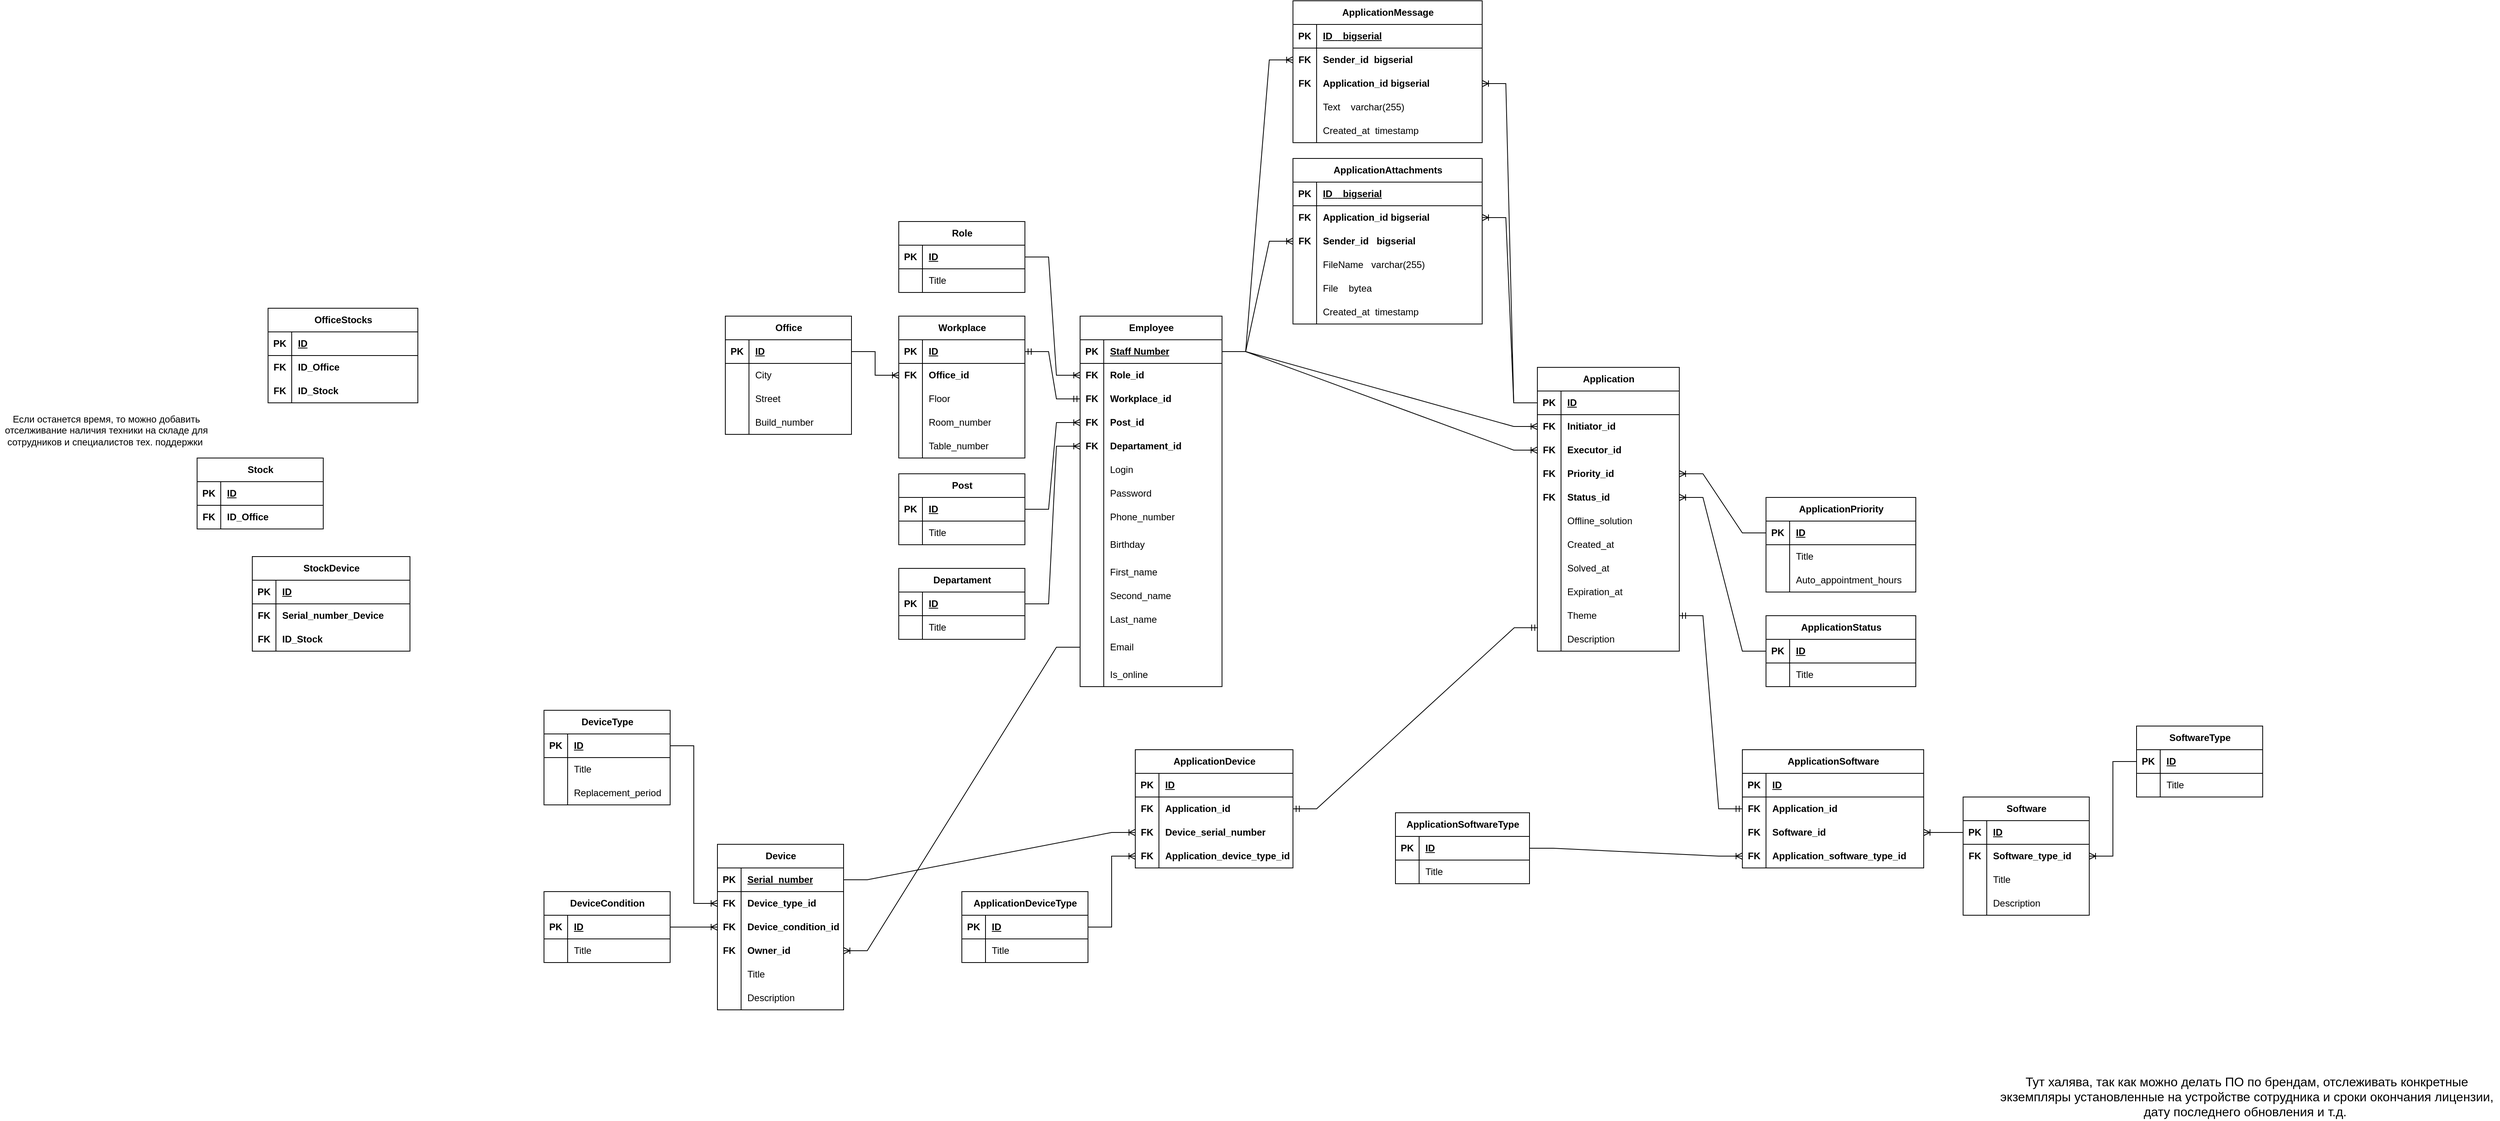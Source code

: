 <mxfile version="21.3.7" type="device" pages="3">
  <diagram id="dM6k2Sz8DPSRmijQd1VW" name="Страница 1">
    <mxGraphModel dx="3790" dy="2110" grid="1" gridSize="10" guides="1" tooltips="1" connect="1" arrows="1" fold="1" page="1" pageScale="1" pageWidth="1400" pageHeight="850" math="0" shadow="0">
      <root>
        <mxCell id="0" />
        <mxCell id="1" style="" parent="0" />
        <mxCell id="5MKcQgyfrYMd4MjP4VKm-5" value="Employee" style="shape=table;startSize=30;container=1;collapsible=1;childLayout=tableLayout;fixedRows=1;rowLines=0;fontStyle=1;align=center;resizeLast=1;html=1;" parent="1" vertex="1">
          <mxGeometry x="440" y="160" width="180" height="470" as="geometry" />
        </mxCell>
        <mxCell id="5MKcQgyfrYMd4MjP4VKm-6" value="" style="shape=tableRow;horizontal=0;startSize=0;swimlaneHead=0;swimlaneBody=0;fillColor=none;collapsible=0;dropTarget=0;points=[[0,0.5],[1,0.5]];portConstraint=eastwest;top=0;left=0;right=0;bottom=1;" parent="5MKcQgyfrYMd4MjP4VKm-5" vertex="1">
          <mxGeometry y="30" width="180" height="30" as="geometry" />
        </mxCell>
        <mxCell id="5MKcQgyfrYMd4MjP4VKm-7" value="PK" style="shape=partialRectangle;connectable=0;fillColor=none;top=0;left=0;bottom=0;right=0;fontStyle=1;overflow=hidden;whiteSpace=wrap;html=1;" parent="5MKcQgyfrYMd4MjP4VKm-6" vertex="1">
          <mxGeometry width="30" height="30" as="geometry">
            <mxRectangle width="30" height="30" as="alternateBounds" />
          </mxGeometry>
        </mxCell>
        <mxCell id="5MKcQgyfrYMd4MjP4VKm-8" value="Staff Number" style="shape=partialRectangle;connectable=0;fillColor=none;top=0;left=0;bottom=0;right=0;align=left;spacingLeft=6;fontStyle=5;overflow=hidden;whiteSpace=wrap;html=1;" parent="5MKcQgyfrYMd4MjP4VKm-6" vertex="1">
          <mxGeometry x="30" width="150" height="30" as="geometry">
            <mxRectangle width="150" height="30" as="alternateBounds" />
          </mxGeometry>
        </mxCell>
        <mxCell id="5MKcQgyfrYMd4MjP4VKm-9" value="" style="shape=tableRow;horizontal=0;startSize=0;swimlaneHead=0;swimlaneBody=0;fillColor=none;collapsible=0;dropTarget=0;points=[[0,0.5],[1,0.5]];portConstraint=eastwest;top=0;left=0;right=0;bottom=0;" parent="5MKcQgyfrYMd4MjP4VKm-5" vertex="1">
          <mxGeometry y="60" width="180" height="30" as="geometry" />
        </mxCell>
        <mxCell id="5MKcQgyfrYMd4MjP4VKm-10" value="&lt;b&gt;FK&lt;/b&gt;" style="shape=partialRectangle;connectable=0;fillColor=none;top=0;left=0;bottom=0;right=0;editable=1;overflow=hidden;whiteSpace=wrap;html=1;" parent="5MKcQgyfrYMd4MjP4VKm-9" vertex="1">
          <mxGeometry width="30" height="30" as="geometry">
            <mxRectangle width="30" height="30" as="alternateBounds" />
          </mxGeometry>
        </mxCell>
        <mxCell id="5MKcQgyfrYMd4MjP4VKm-11" value="&lt;b&gt;Role_id&lt;/b&gt;" style="shape=partialRectangle;connectable=0;fillColor=none;top=0;left=0;bottom=0;right=0;align=left;spacingLeft=6;overflow=hidden;whiteSpace=wrap;html=1;" parent="5MKcQgyfrYMd4MjP4VKm-9" vertex="1">
          <mxGeometry x="30" width="150" height="30" as="geometry">
            <mxRectangle width="150" height="30" as="alternateBounds" />
          </mxGeometry>
        </mxCell>
        <mxCell id="6KVMoN79dzI_-kLWtau2-7" value="" style="shape=tableRow;horizontal=0;startSize=0;swimlaneHead=0;swimlaneBody=0;fillColor=none;collapsible=0;dropTarget=0;points=[[0,0.5],[1,0.5]];portConstraint=eastwest;top=0;left=0;right=0;bottom=0;" parent="5MKcQgyfrYMd4MjP4VKm-5" vertex="1">
          <mxGeometry y="90" width="180" height="30" as="geometry" />
        </mxCell>
        <mxCell id="6KVMoN79dzI_-kLWtau2-8" value="&lt;b&gt;FK&lt;/b&gt;" style="shape=partialRectangle;connectable=0;fillColor=none;top=0;left=0;bottom=0;right=0;editable=1;overflow=hidden;whiteSpace=wrap;html=1;" parent="6KVMoN79dzI_-kLWtau2-7" vertex="1">
          <mxGeometry width="30" height="30" as="geometry">
            <mxRectangle width="30" height="30" as="alternateBounds" />
          </mxGeometry>
        </mxCell>
        <mxCell id="6KVMoN79dzI_-kLWtau2-9" value="&lt;b&gt;Workplace_id&lt;/b&gt;" style="shape=partialRectangle;connectable=0;fillColor=none;top=0;left=0;bottom=0;right=0;align=left;spacingLeft=6;overflow=hidden;whiteSpace=wrap;html=1;" parent="6KVMoN79dzI_-kLWtau2-7" vertex="1">
          <mxGeometry x="30" width="150" height="30" as="geometry">
            <mxRectangle width="150" height="30" as="alternateBounds" />
          </mxGeometry>
        </mxCell>
        <mxCell id="0S7V_yNSTOixAmTip5iW-77" value="" style="shape=tableRow;horizontal=0;startSize=0;swimlaneHead=0;swimlaneBody=0;fillColor=none;collapsible=0;dropTarget=0;points=[[0,0.5],[1,0.5]];portConstraint=eastwest;top=0;left=0;right=0;bottom=0;" parent="5MKcQgyfrYMd4MjP4VKm-5" vertex="1">
          <mxGeometry y="120" width="180" height="30" as="geometry" />
        </mxCell>
        <mxCell id="0S7V_yNSTOixAmTip5iW-78" value="&lt;b&gt;FK&lt;/b&gt;" style="shape=partialRectangle;connectable=0;fillColor=none;top=0;left=0;bottom=0;right=0;editable=1;overflow=hidden;whiteSpace=wrap;html=1;" parent="0S7V_yNSTOixAmTip5iW-77" vertex="1">
          <mxGeometry width="30" height="30" as="geometry">
            <mxRectangle width="30" height="30" as="alternateBounds" />
          </mxGeometry>
        </mxCell>
        <mxCell id="0S7V_yNSTOixAmTip5iW-79" value="&lt;b&gt;Post_id&lt;/b&gt;" style="shape=partialRectangle;connectable=0;fillColor=none;top=0;left=0;bottom=0;right=0;align=left;spacingLeft=6;overflow=hidden;whiteSpace=wrap;html=1;" parent="0S7V_yNSTOixAmTip5iW-77" vertex="1">
          <mxGeometry x="30" width="150" height="30" as="geometry">
            <mxRectangle width="150" height="30" as="alternateBounds" />
          </mxGeometry>
        </mxCell>
        <mxCell id="0S7V_yNSTOixAmTip5iW-80" value="" style="shape=tableRow;horizontal=0;startSize=0;swimlaneHead=0;swimlaneBody=0;fillColor=none;collapsible=0;dropTarget=0;points=[[0,0.5],[1,0.5]];portConstraint=eastwest;top=0;left=0;right=0;bottom=0;" parent="5MKcQgyfrYMd4MjP4VKm-5" vertex="1">
          <mxGeometry y="150" width="180" height="30" as="geometry" />
        </mxCell>
        <mxCell id="0S7V_yNSTOixAmTip5iW-81" value="&lt;b&gt;FK&lt;/b&gt;" style="shape=partialRectangle;connectable=0;fillColor=none;top=0;left=0;bottom=0;right=0;editable=1;overflow=hidden;whiteSpace=wrap;html=1;" parent="0S7V_yNSTOixAmTip5iW-80" vertex="1">
          <mxGeometry width="30" height="30" as="geometry">
            <mxRectangle width="30" height="30" as="alternateBounds" />
          </mxGeometry>
        </mxCell>
        <mxCell id="0S7V_yNSTOixAmTip5iW-82" value="&lt;b&gt;Departament_id&lt;/b&gt;" style="shape=partialRectangle;connectable=0;fillColor=none;top=0;left=0;bottom=0;right=0;align=left;spacingLeft=6;overflow=hidden;whiteSpace=wrap;html=1;" parent="0S7V_yNSTOixAmTip5iW-80" vertex="1">
          <mxGeometry x="30" width="150" height="30" as="geometry">
            <mxRectangle width="150" height="30" as="alternateBounds" />
          </mxGeometry>
        </mxCell>
        <mxCell id="5MKcQgyfrYMd4MjP4VKm-12" value="" style="shape=tableRow;horizontal=0;startSize=0;swimlaneHead=0;swimlaneBody=0;fillColor=none;collapsible=0;dropTarget=0;points=[[0,0.5],[1,0.5]];portConstraint=eastwest;top=0;left=0;right=0;bottom=0;" parent="5MKcQgyfrYMd4MjP4VKm-5" vertex="1">
          <mxGeometry y="180" width="180" height="30" as="geometry" />
        </mxCell>
        <mxCell id="5MKcQgyfrYMd4MjP4VKm-13" value="" style="shape=partialRectangle;connectable=0;fillColor=none;top=0;left=0;bottom=0;right=0;editable=1;overflow=hidden;whiteSpace=wrap;html=1;" parent="5MKcQgyfrYMd4MjP4VKm-12" vertex="1">
          <mxGeometry width="30" height="30" as="geometry">
            <mxRectangle width="30" height="30" as="alternateBounds" />
          </mxGeometry>
        </mxCell>
        <mxCell id="5MKcQgyfrYMd4MjP4VKm-14" value="Login" style="shape=partialRectangle;connectable=0;fillColor=none;top=0;left=0;bottom=0;right=0;align=left;spacingLeft=6;overflow=hidden;whiteSpace=wrap;html=1;" parent="5MKcQgyfrYMd4MjP4VKm-12" vertex="1">
          <mxGeometry x="30" width="150" height="30" as="geometry">
            <mxRectangle width="150" height="30" as="alternateBounds" />
          </mxGeometry>
        </mxCell>
        <mxCell id="5MKcQgyfrYMd4MjP4VKm-15" value="" style="shape=tableRow;horizontal=0;startSize=0;swimlaneHead=0;swimlaneBody=0;fillColor=none;collapsible=0;dropTarget=0;points=[[0,0.5],[1,0.5]];portConstraint=eastwest;top=0;left=0;right=0;bottom=0;" parent="5MKcQgyfrYMd4MjP4VKm-5" vertex="1">
          <mxGeometry y="210" width="180" height="30" as="geometry" />
        </mxCell>
        <mxCell id="5MKcQgyfrYMd4MjP4VKm-16" value="" style="shape=partialRectangle;connectable=0;fillColor=none;top=0;left=0;bottom=0;right=0;editable=1;overflow=hidden;whiteSpace=wrap;html=1;" parent="5MKcQgyfrYMd4MjP4VKm-15" vertex="1">
          <mxGeometry width="30" height="30" as="geometry">
            <mxRectangle width="30" height="30" as="alternateBounds" />
          </mxGeometry>
        </mxCell>
        <mxCell id="5MKcQgyfrYMd4MjP4VKm-17" value="Password" style="shape=partialRectangle;connectable=0;fillColor=none;top=0;left=0;bottom=0;right=0;align=left;spacingLeft=6;overflow=hidden;whiteSpace=wrap;html=1;" parent="5MKcQgyfrYMd4MjP4VKm-15" vertex="1">
          <mxGeometry x="30" width="150" height="30" as="geometry">
            <mxRectangle width="150" height="30" as="alternateBounds" />
          </mxGeometry>
        </mxCell>
        <mxCell id="5MKcQgyfrYMd4MjP4VKm-31" value="" style="shape=tableRow;horizontal=0;startSize=0;swimlaneHead=0;swimlaneBody=0;fillColor=none;collapsible=0;dropTarget=0;points=[[0,0.5],[1,0.5]];portConstraint=eastwest;top=0;left=0;right=0;bottom=0;" parent="5MKcQgyfrYMd4MjP4VKm-5" vertex="1">
          <mxGeometry y="240" width="180" height="30" as="geometry" />
        </mxCell>
        <mxCell id="5MKcQgyfrYMd4MjP4VKm-32" value="" style="shape=partialRectangle;connectable=0;fillColor=none;top=0;left=0;bottom=0;right=0;editable=1;overflow=hidden;whiteSpace=wrap;html=1;" parent="5MKcQgyfrYMd4MjP4VKm-31" vertex="1">
          <mxGeometry width="30" height="30" as="geometry">
            <mxRectangle width="30" height="30" as="alternateBounds" />
          </mxGeometry>
        </mxCell>
        <mxCell id="5MKcQgyfrYMd4MjP4VKm-33" value="Phone_number" style="shape=partialRectangle;connectable=0;fillColor=none;top=0;left=0;bottom=0;right=0;align=left;spacingLeft=6;overflow=hidden;whiteSpace=wrap;html=1;" parent="5MKcQgyfrYMd4MjP4VKm-31" vertex="1">
          <mxGeometry x="30" width="150" height="30" as="geometry">
            <mxRectangle width="150" height="30" as="alternateBounds" />
          </mxGeometry>
        </mxCell>
        <mxCell id="5MKcQgyfrYMd4MjP4VKm-56" value="" style="shape=tableRow;horizontal=0;startSize=0;swimlaneHead=0;swimlaneBody=0;fillColor=none;collapsible=0;dropTarget=0;points=[[0,0.5],[1,0.5]];portConstraint=eastwest;top=0;left=0;right=0;bottom=0;" parent="5MKcQgyfrYMd4MjP4VKm-5" vertex="1">
          <mxGeometry y="270" width="180" height="40" as="geometry" />
        </mxCell>
        <mxCell id="5MKcQgyfrYMd4MjP4VKm-57" value="" style="shape=partialRectangle;connectable=0;fillColor=none;top=0;left=0;bottom=0;right=0;editable=1;overflow=hidden;whiteSpace=wrap;html=1;" parent="5MKcQgyfrYMd4MjP4VKm-56" vertex="1">
          <mxGeometry width="30" height="40" as="geometry">
            <mxRectangle width="30" height="40" as="alternateBounds" />
          </mxGeometry>
        </mxCell>
        <mxCell id="5MKcQgyfrYMd4MjP4VKm-58" value="Birthday" style="shape=partialRectangle;connectable=0;fillColor=none;top=0;left=0;bottom=0;right=0;align=left;spacingLeft=6;overflow=hidden;whiteSpace=wrap;html=1;" parent="5MKcQgyfrYMd4MjP4VKm-56" vertex="1">
          <mxGeometry x="30" width="150" height="40" as="geometry">
            <mxRectangle width="150" height="40" as="alternateBounds" />
          </mxGeometry>
        </mxCell>
        <mxCell id="bPlK8C0eWLz1wMhKcp51-1" value="" style="shape=tableRow;horizontal=0;startSize=0;swimlaneHead=0;swimlaneBody=0;fillColor=none;collapsible=0;dropTarget=0;points=[[0,0.5],[1,0.5]];portConstraint=eastwest;top=0;left=0;right=0;bottom=0;" parent="5MKcQgyfrYMd4MjP4VKm-5" vertex="1">
          <mxGeometry y="310" width="180" height="30" as="geometry" />
        </mxCell>
        <mxCell id="bPlK8C0eWLz1wMhKcp51-2" value="" style="shape=partialRectangle;connectable=0;fillColor=none;top=0;left=0;bottom=0;right=0;editable=1;overflow=hidden;whiteSpace=wrap;html=1;" parent="bPlK8C0eWLz1wMhKcp51-1" vertex="1">
          <mxGeometry width="30" height="30" as="geometry">
            <mxRectangle width="30" height="30" as="alternateBounds" />
          </mxGeometry>
        </mxCell>
        <mxCell id="bPlK8C0eWLz1wMhKcp51-3" value="First_name" style="shape=partialRectangle;connectable=0;fillColor=none;top=0;left=0;bottom=0;right=0;align=left;spacingLeft=6;overflow=hidden;whiteSpace=wrap;html=1;" parent="bPlK8C0eWLz1wMhKcp51-1" vertex="1">
          <mxGeometry x="30" width="150" height="30" as="geometry">
            <mxRectangle width="150" height="30" as="alternateBounds" />
          </mxGeometry>
        </mxCell>
        <mxCell id="bPlK8C0eWLz1wMhKcp51-4" value="" style="shape=tableRow;horizontal=0;startSize=0;swimlaneHead=0;swimlaneBody=0;fillColor=none;collapsible=0;dropTarget=0;points=[[0,0.5],[1,0.5]];portConstraint=eastwest;top=0;left=0;right=0;bottom=0;" parent="5MKcQgyfrYMd4MjP4VKm-5" vertex="1">
          <mxGeometry y="340" width="180" height="30" as="geometry" />
        </mxCell>
        <mxCell id="bPlK8C0eWLz1wMhKcp51-5" value="" style="shape=partialRectangle;connectable=0;fillColor=none;top=0;left=0;bottom=0;right=0;editable=1;overflow=hidden;whiteSpace=wrap;html=1;" parent="bPlK8C0eWLz1wMhKcp51-4" vertex="1">
          <mxGeometry width="30" height="30" as="geometry">
            <mxRectangle width="30" height="30" as="alternateBounds" />
          </mxGeometry>
        </mxCell>
        <mxCell id="bPlK8C0eWLz1wMhKcp51-6" value="Second_name" style="shape=partialRectangle;connectable=0;fillColor=none;top=0;left=0;bottom=0;right=0;align=left;spacingLeft=6;overflow=hidden;whiteSpace=wrap;html=1;" parent="bPlK8C0eWLz1wMhKcp51-4" vertex="1">
          <mxGeometry x="30" width="150" height="30" as="geometry">
            <mxRectangle width="150" height="30" as="alternateBounds" />
          </mxGeometry>
        </mxCell>
        <mxCell id="bPlK8C0eWLz1wMhKcp51-11" value="" style="shape=tableRow;horizontal=0;startSize=0;swimlaneHead=0;swimlaneBody=0;fillColor=none;collapsible=0;dropTarget=0;points=[[0,0.5],[1,0.5]];portConstraint=eastwest;top=0;left=0;right=0;bottom=0;" parent="5MKcQgyfrYMd4MjP4VKm-5" vertex="1">
          <mxGeometry y="370" width="180" height="30" as="geometry" />
        </mxCell>
        <mxCell id="bPlK8C0eWLz1wMhKcp51-12" value="" style="shape=partialRectangle;connectable=0;fillColor=none;top=0;left=0;bottom=0;right=0;editable=1;overflow=hidden;whiteSpace=wrap;html=1;" parent="bPlK8C0eWLz1wMhKcp51-11" vertex="1">
          <mxGeometry width="30" height="30" as="geometry">
            <mxRectangle width="30" height="30" as="alternateBounds" />
          </mxGeometry>
        </mxCell>
        <mxCell id="bPlK8C0eWLz1wMhKcp51-13" value="Last_name" style="shape=partialRectangle;connectable=0;fillColor=none;top=0;left=0;bottom=0;right=0;align=left;spacingLeft=6;overflow=hidden;whiteSpace=wrap;html=1;" parent="bPlK8C0eWLz1wMhKcp51-11" vertex="1">
          <mxGeometry x="30" width="150" height="30" as="geometry">
            <mxRectangle width="150" height="30" as="alternateBounds" />
          </mxGeometry>
        </mxCell>
        <mxCell id="bPlK8C0eWLz1wMhKcp51-14" value="" style="shape=tableRow;horizontal=0;startSize=0;swimlaneHead=0;swimlaneBody=0;fillColor=none;collapsible=0;dropTarget=0;points=[[0,0.5],[1,0.5]];portConstraint=eastwest;top=0;left=0;right=0;bottom=0;" parent="5MKcQgyfrYMd4MjP4VKm-5" vertex="1">
          <mxGeometry y="400" width="180" height="40" as="geometry" />
        </mxCell>
        <mxCell id="bPlK8C0eWLz1wMhKcp51-15" value="" style="shape=partialRectangle;connectable=0;fillColor=none;top=0;left=0;bottom=0;right=0;editable=1;overflow=hidden;whiteSpace=wrap;html=1;" parent="bPlK8C0eWLz1wMhKcp51-14" vertex="1">
          <mxGeometry width="30" height="40" as="geometry">
            <mxRectangle width="30" height="40" as="alternateBounds" />
          </mxGeometry>
        </mxCell>
        <mxCell id="bPlK8C0eWLz1wMhKcp51-16" value="Email" style="shape=partialRectangle;connectable=0;fillColor=none;top=0;left=0;bottom=0;right=0;align=left;spacingLeft=6;overflow=hidden;whiteSpace=wrap;html=1;" parent="bPlK8C0eWLz1wMhKcp51-14" vertex="1">
          <mxGeometry x="30" width="150" height="40" as="geometry">
            <mxRectangle width="150" height="40" as="alternateBounds" />
          </mxGeometry>
        </mxCell>
        <mxCell id="sizepPF_n-mOGuksM0cT-12" value="" style="shape=tableRow;horizontal=0;startSize=0;swimlaneHead=0;swimlaneBody=0;fillColor=none;collapsible=0;dropTarget=0;points=[[0,0.5],[1,0.5]];portConstraint=eastwest;top=0;left=0;right=0;bottom=0;" parent="5MKcQgyfrYMd4MjP4VKm-5" vertex="1">
          <mxGeometry y="440" width="180" height="30" as="geometry" />
        </mxCell>
        <mxCell id="sizepPF_n-mOGuksM0cT-13" value="" style="shape=partialRectangle;connectable=0;fillColor=none;top=0;left=0;bottom=0;right=0;editable=1;overflow=hidden;whiteSpace=wrap;html=1;" parent="sizepPF_n-mOGuksM0cT-12" vertex="1">
          <mxGeometry width="30" height="30" as="geometry">
            <mxRectangle width="30" height="30" as="alternateBounds" />
          </mxGeometry>
        </mxCell>
        <mxCell id="sizepPF_n-mOGuksM0cT-14" value="Is_online" style="shape=partialRectangle;connectable=0;fillColor=none;top=0;left=0;bottom=0;right=0;align=left;spacingLeft=6;overflow=hidden;whiteSpace=wrap;html=1;" parent="sizepPF_n-mOGuksM0cT-12" vertex="1">
          <mxGeometry x="30" width="150" height="30" as="geometry">
            <mxRectangle width="150" height="30" as="alternateBounds" />
          </mxGeometry>
        </mxCell>
        <mxCell id="5MKcQgyfrYMd4MjP4VKm-18" value="Role" style="shape=table;startSize=30;container=1;collapsible=1;childLayout=tableLayout;fixedRows=1;rowLines=0;fontStyle=1;align=center;resizeLast=1;html=1;" parent="1" vertex="1">
          <mxGeometry x="210" y="40" width="160" height="90" as="geometry" />
        </mxCell>
        <mxCell id="5MKcQgyfrYMd4MjP4VKm-19" value="" style="shape=tableRow;horizontal=0;startSize=0;swimlaneHead=0;swimlaneBody=0;fillColor=none;collapsible=0;dropTarget=0;points=[[0,0.5],[1,0.5]];portConstraint=eastwest;top=0;left=0;right=0;bottom=1;" parent="5MKcQgyfrYMd4MjP4VKm-18" vertex="1">
          <mxGeometry y="30" width="160" height="30" as="geometry" />
        </mxCell>
        <mxCell id="5MKcQgyfrYMd4MjP4VKm-20" value="PK" style="shape=partialRectangle;connectable=0;fillColor=none;top=0;left=0;bottom=0;right=0;fontStyle=1;overflow=hidden;whiteSpace=wrap;html=1;" parent="5MKcQgyfrYMd4MjP4VKm-19" vertex="1">
          <mxGeometry width="30" height="30" as="geometry">
            <mxRectangle width="30" height="30" as="alternateBounds" />
          </mxGeometry>
        </mxCell>
        <mxCell id="5MKcQgyfrYMd4MjP4VKm-21" value="ID" style="shape=partialRectangle;connectable=0;fillColor=none;top=0;left=0;bottom=0;right=0;align=left;spacingLeft=6;fontStyle=5;overflow=hidden;whiteSpace=wrap;html=1;" parent="5MKcQgyfrYMd4MjP4VKm-19" vertex="1">
          <mxGeometry x="30" width="130" height="30" as="geometry">
            <mxRectangle width="130" height="30" as="alternateBounds" />
          </mxGeometry>
        </mxCell>
        <mxCell id="5MKcQgyfrYMd4MjP4VKm-25" value="" style="shape=tableRow;horizontal=0;startSize=0;swimlaneHead=0;swimlaneBody=0;fillColor=none;collapsible=0;dropTarget=0;points=[[0,0.5],[1,0.5]];portConstraint=eastwest;top=0;left=0;right=0;bottom=0;" parent="5MKcQgyfrYMd4MjP4VKm-18" vertex="1">
          <mxGeometry y="60" width="160" height="30" as="geometry" />
        </mxCell>
        <mxCell id="5MKcQgyfrYMd4MjP4VKm-26" value="" style="shape=partialRectangle;connectable=0;fillColor=none;top=0;left=0;bottom=0;right=0;editable=1;overflow=hidden;whiteSpace=wrap;html=1;" parent="5MKcQgyfrYMd4MjP4VKm-25" vertex="1">
          <mxGeometry width="30" height="30" as="geometry">
            <mxRectangle width="30" height="30" as="alternateBounds" />
          </mxGeometry>
        </mxCell>
        <mxCell id="5MKcQgyfrYMd4MjP4VKm-27" value="Title" style="shape=partialRectangle;connectable=0;fillColor=none;top=0;left=0;bottom=0;right=0;align=left;spacingLeft=6;overflow=hidden;whiteSpace=wrap;html=1;" parent="5MKcQgyfrYMd4MjP4VKm-25" vertex="1">
          <mxGeometry x="30" width="130" height="30" as="geometry">
            <mxRectangle width="130" height="30" as="alternateBounds" />
          </mxGeometry>
        </mxCell>
        <mxCell id="5MKcQgyfrYMd4MjP4VKm-34" value="Office" style="shape=table;startSize=30;container=1;collapsible=1;childLayout=tableLayout;fixedRows=1;rowLines=0;fontStyle=1;align=center;resizeLast=1;html=1;" parent="1" vertex="1">
          <mxGeometry x="-10" y="160" width="160" height="150" as="geometry" />
        </mxCell>
        <mxCell id="5MKcQgyfrYMd4MjP4VKm-35" value="" style="shape=tableRow;horizontal=0;startSize=0;swimlaneHead=0;swimlaneBody=0;fillColor=none;collapsible=0;dropTarget=0;points=[[0,0.5],[1,0.5]];portConstraint=eastwest;top=0;left=0;right=0;bottom=1;" parent="5MKcQgyfrYMd4MjP4VKm-34" vertex="1">
          <mxGeometry y="30" width="160" height="30" as="geometry" />
        </mxCell>
        <mxCell id="5MKcQgyfrYMd4MjP4VKm-36" value="PK" style="shape=partialRectangle;connectable=0;fillColor=none;top=0;left=0;bottom=0;right=0;fontStyle=1;overflow=hidden;whiteSpace=wrap;html=1;" parent="5MKcQgyfrYMd4MjP4VKm-35" vertex="1">
          <mxGeometry width="30" height="30" as="geometry">
            <mxRectangle width="30" height="30" as="alternateBounds" />
          </mxGeometry>
        </mxCell>
        <mxCell id="5MKcQgyfrYMd4MjP4VKm-37" value="ID" style="shape=partialRectangle;connectable=0;fillColor=none;top=0;left=0;bottom=0;right=0;align=left;spacingLeft=6;fontStyle=5;overflow=hidden;whiteSpace=wrap;html=1;" parent="5MKcQgyfrYMd4MjP4VKm-35" vertex="1">
          <mxGeometry x="30" width="130" height="30" as="geometry">
            <mxRectangle width="130" height="30" as="alternateBounds" />
          </mxGeometry>
        </mxCell>
        <mxCell id="5MKcQgyfrYMd4MjP4VKm-38" value="" style="shape=tableRow;horizontal=0;startSize=0;swimlaneHead=0;swimlaneBody=0;fillColor=none;collapsible=0;dropTarget=0;points=[[0,0.5],[1,0.5]];portConstraint=eastwest;top=0;left=0;right=0;bottom=0;" parent="5MKcQgyfrYMd4MjP4VKm-34" vertex="1">
          <mxGeometry y="60" width="160" height="30" as="geometry" />
        </mxCell>
        <mxCell id="5MKcQgyfrYMd4MjP4VKm-39" value="" style="shape=partialRectangle;connectable=0;fillColor=none;top=0;left=0;bottom=0;right=0;editable=1;overflow=hidden;whiteSpace=wrap;html=1;" parent="5MKcQgyfrYMd4MjP4VKm-38" vertex="1">
          <mxGeometry width="30" height="30" as="geometry">
            <mxRectangle width="30" height="30" as="alternateBounds" />
          </mxGeometry>
        </mxCell>
        <mxCell id="5MKcQgyfrYMd4MjP4VKm-40" value="City" style="shape=partialRectangle;connectable=0;fillColor=none;top=0;left=0;bottom=0;right=0;align=left;spacingLeft=6;overflow=hidden;whiteSpace=wrap;html=1;" parent="5MKcQgyfrYMd4MjP4VKm-38" vertex="1">
          <mxGeometry x="30" width="130" height="30" as="geometry">
            <mxRectangle width="130" height="30" as="alternateBounds" />
          </mxGeometry>
        </mxCell>
        <mxCell id="5MKcQgyfrYMd4MjP4VKm-41" value="" style="shape=tableRow;horizontal=0;startSize=0;swimlaneHead=0;swimlaneBody=0;fillColor=none;collapsible=0;dropTarget=0;points=[[0,0.5],[1,0.5]];portConstraint=eastwest;top=0;left=0;right=0;bottom=0;" parent="5MKcQgyfrYMd4MjP4VKm-34" vertex="1">
          <mxGeometry y="90" width="160" height="30" as="geometry" />
        </mxCell>
        <mxCell id="5MKcQgyfrYMd4MjP4VKm-42" value="" style="shape=partialRectangle;connectable=0;fillColor=none;top=0;left=0;bottom=0;right=0;editable=1;overflow=hidden;whiteSpace=wrap;html=1;" parent="5MKcQgyfrYMd4MjP4VKm-41" vertex="1">
          <mxGeometry width="30" height="30" as="geometry">
            <mxRectangle width="30" height="30" as="alternateBounds" />
          </mxGeometry>
        </mxCell>
        <mxCell id="5MKcQgyfrYMd4MjP4VKm-43" value="Street" style="shape=partialRectangle;connectable=0;fillColor=none;top=0;left=0;bottom=0;right=0;align=left;spacingLeft=6;overflow=hidden;whiteSpace=wrap;html=1;" parent="5MKcQgyfrYMd4MjP4VKm-41" vertex="1">
          <mxGeometry x="30" width="130" height="30" as="geometry">
            <mxRectangle width="130" height="30" as="alternateBounds" />
          </mxGeometry>
        </mxCell>
        <mxCell id="5MKcQgyfrYMd4MjP4VKm-44" value="" style="shape=tableRow;horizontal=0;startSize=0;swimlaneHead=0;swimlaneBody=0;fillColor=none;collapsible=0;dropTarget=0;points=[[0,0.5],[1,0.5]];portConstraint=eastwest;top=0;left=0;right=0;bottom=0;" parent="5MKcQgyfrYMd4MjP4VKm-34" vertex="1">
          <mxGeometry y="120" width="160" height="30" as="geometry" />
        </mxCell>
        <mxCell id="5MKcQgyfrYMd4MjP4VKm-45" value="" style="shape=partialRectangle;connectable=0;fillColor=none;top=0;left=0;bottom=0;right=0;editable=1;overflow=hidden;whiteSpace=wrap;html=1;" parent="5MKcQgyfrYMd4MjP4VKm-44" vertex="1">
          <mxGeometry width="30" height="30" as="geometry">
            <mxRectangle width="30" height="30" as="alternateBounds" />
          </mxGeometry>
        </mxCell>
        <mxCell id="5MKcQgyfrYMd4MjP4VKm-46" value="Build_number" style="shape=partialRectangle;connectable=0;fillColor=none;top=0;left=0;bottom=0;right=0;align=left;spacingLeft=6;overflow=hidden;whiteSpace=wrap;html=1;" parent="5MKcQgyfrYMd4MjP4VKm-44" vertex="1">
          <mxGeometry x="30" width="130" height="30" as="geometry">
            <mxRectangle width="130" height="30" as="alternateBounds" />
          </mxGeometry>
        </mxCell>
        <mxCell id="5MKcQgyfrYMd4MjP4VKm-59" value="Workplace" style="shape=table;startSize=30;container=1;collapsible=1;childLayout=tableLayout;fixedRows=1;rowLines=0;fontStyle=1;align=center;resizeLast=1;html=1;" parent="1" vertex="1">
          <mxGeometry x="210" y="160" width="160" height="180" as="geometry" />
        </mxCell>
        <mxCell id="5MKcQgyfrYMd4MjP4VKm-60" value="" style="shape=tableRow;horizontal=0;startSize=0;swimlaneHead=0;swimlaneBody=0;fillColor=none;collapsible=0;dropTarget=0;points=[[0,0.5],[1,0.5]];portConstraint=eastwest;top=0;left=0;right=0;bottom=1;" parent="5MKcQgyfrYMd4MjP4VKm-59" vertex="1">
          <mxGeometry y="30" width="160" height="30" as="geometry" />
        </mxCell>
        <mxCell id="5MKcQgyfrYMd4MjP4VKm-61" value="PK" style="shape=partialRectangle;connectable=0;fillColor=none;top=0;left=0;bottom=0;right=0;fontStyle=1;overflow=hidden;whiteSpace=wrap;html=1;" parent="5MKcQgyfrYMd4MjP4VKm-60" vertex="1">
          <mxGeometry width="30" height="30" as="geometry">
            <mxRectangle width="30" height="30" as="alternateBounds" />
          </mxGeometry>
        </mxCell>
        <mxCell id="5MKcQgyfrYMd4MjP4VKm-62" value="ID" style="shape=partialRectangle;connectable=0;fillColor=none;top=0;left=0;bottom=0;right=0;align=left;spacingLeft=6;fontStyle=5;overflow=hidden;whiteSpace=wrap;html=1;" parent="5MKcQgyfrYMd4MjP4VKm-60" vertex="1">
          <mxGeometry x="30" width="130" height="30" as="geometry">
            <mxRectangle width="130" height="30" as="alternateBounds" />
          </mxGeometry>
        </mxCell>
        <mxCell id="5MKcQgyfrYMd4MjP4VKm-63" value="" style="shape=tableRow;horizontal=0;startSize=0;swimlaneHead=0;swimlaneBody=0;fillColor=none;collapsible=0;dropTarget=0;points=[[0,0.5],[1,0.5]];portConstraint=eastwest;top=0;left=0;right=0;bottom=0;" parent="5MKcQgyfrYMd4MjP4VKm-59" vertex="1">
          <mxGeometry y="60" width="160" height="30" as="geometry" />
        </mxCell>
        <mxCell id="5MKcQgyfrYMd4MjP4VKm-64" value="&lt;b&gt;FK&lt;/b&gt;" style="shape=partialRectangle;connectable=0;fillColor=none;top=0;left=0;bottom=0;right=0;editable=1;overflow=hidden;whiteSpace=wrap;html=1;" parent="5MKcQgyfrYMd4MjP4VKm-63" vertex="1">
          <mxGeometry width="30" height="30" as="geometry">
            <mxRectangle width="30" height="30" as="alternateBounds" />
          </mxGeometry>
        </mxCell>
        <mxCell id="5MKcQgyfrYMd4MjP4VKm-65" value="&lt;b&gt;Office_id&lt;/b&gt;" style="shape=partialRectangle;connectable=0;fillColor=none;top=0;left=0;bottom=0;right=0;align=left;spacingLeft=6;overflow=hidden;whiteSpace=wrap;html=1;" parent="5MKcQgyfrYMd4MjP4VKm-63" vertex="1">
          <mxGeometry x="30" width="130" height="30" as="geometry">
            <mxRectangle width="130" height="30" as="alternateBounds" />
          </mxGeometry>
        </mxCell>
        <mxCell id="5MKcQgyfrYMd4MjP4VKm-66" value="" style="shape=tableRow;horizontal=0;startSize=0;swimlaneHead=0;swimlaneBody=0;fillColor=none;collapsible=0;dropTarget=0;points=[[0,0.5],[1,0.5]];portConstraint=eastwest;top=0;left=0;right=0;bottom=0;" parent="5MKcQgyfrYMd4MjP4VKm-59" vertex="1">
          <mxGeometry y="90" width="160" height="30" as="geometry" />
        </mxCell>
        <mxCell id="5MKcQgyfrYMd4MjP4VKm-67" value="" style="shape=partialRectangle;connectable=0;fillColor=none;top=0;left=0;bottom=0;right=0;editable=1;overflow=hidden;whiteSpace=wrap;html=1;" parent="5MKcQgyfrYMd4MjP4VKm-66" vertex="1">
          <mxGeometry width="30" height="30" as="geometry">
            <mxRectangle width="30" height="30" as="alternateBounds" />
          </mxGeometry>
        </mxCell>
        <mxCell id="5MKcQgyfrYMd4MjP4VKm-68" value="Floor" style="shape=partialRectangle;connectable=0;fillColor=none;top=0;left=0;bottom=0;right=0;align=left;spacingLeft=6;overflow=hidden;whiteSpace=wrap;html=1;" parent="5MKcQgyfrYMd4MjP4VKm-66" vertex="1">
          <mxGeometry x="30" width="130" height="30" as="geometry">
            <mxRectangle width="130" height="30" as="alternateBounds" />
          </mxGeometry>
        </mxCell>
        <mxCell id="5MKcQgyfrYMd4MjP4VKm-69" value="" style="shape=tableRow;horizontal=0;startSize=0;swimlaneHead=0;swimlaneBody=0;fillColor=none;collapsible=0;dropTarget=0;points=[[0,0.5],[1,0.5]];portConstraint=eastwest;top=0;left=0;right=0;bottom=0;" parent="5MKcQgyfrYMd4MjP4VKm-59" vertex="1">
          <mxGeometry y="120" width="160" height="30" as="geometry" />
        </mxCell>
        <mxCell id="5MKcQgyfrYMd4MjP4VKm-70" value="" style="shape=partialRectangle;connectable=0;fillColor=none;top=0;left=0;bottom=0;right=0;editable=1;overflow=hidden;whiteSpace=wrap;html=1;" parent="5MKcQgyfrYMd4MjP4VKm-69" vertex="1">
          <mxGeometry width="30" height="30" as="geometry">
            <mxRectangle width="30" height="30" as="alternateBounds" />
          </mxGeometry>
        </mxCell>
        <mxCell id="5MKcQgyfrYMd4MjP4VKm-71" value="Room_number" style="shape=partialRectangle;connectable=0;fillColor=none;top=0;left=0;bottom=0;right=0;align=left;spacingLeft=6;overflow=hidden;whiteSpace=wrap;html=1;" parent="5MKcQgyfrYMd4MjP4VKm-69" vertex="1">
          <mxGeometry x="30" width="130" height="30" as="geometry">
            <mxRectangle width="130" height="30" as="alternateBounds" />
          </mxGeometry>
        </mxCell>
        <mxCell id="5MKcQgyfrYMd4MjP4VKm-72" value="" style="shape=tableRow;horizontal=0;startSize=0;swimlaneHead=0;swimlaneBody=0;fillColor=none;collapsible=0;dropTarget=0;points=[[0,0.5],[1,0.5]];portConstraint=eastwest;top=0;left=0;right=0;bottom=0;" parent="5MKcQgyfrYMd4MjP4VKm-59" vertex="1">
          <mxGeometry y="150" width="160" height="30" as="geometry" />
        </mxCell>
        <mxCell id="5MKcQgyfrYMd4MjP4VKm-73" value="" style="shape=partialRectangle;connectable=0;fillColor=none;top=0;left=0;bottom=0;right=0;editable=1;overflow=hidden;whiteSpace=wrap;html=1;" parent="5MKcQgyfrYMd4MjP4VKm-72" vertex="1">
          <mxGeometry width="30" height="30" as="geometry">
            <mxRectangle width="30" height="30" as="alternateBounds" />
          </mxGeometry>
        </mxCell>
        <mxCell id="5MKcQgyfrYMd4MjP4VKm-74" value="Table_number" style="shape=partialRectangle;connectable=0;fillColor=none;top=0;left=0;bottom=0;right=0;align=left;spacingLeft=6;overflow=hidden;whiteSpace=wrap;html=1;" parent="5MKcQgyfrYMd4MjP4VKm-72" vertex="1">
          <mxGeometry x="30" width="130" height="30" as="geometry">
            <mxRectangle width="130" height="30" as="alternateBounds" />
          </mxGeometry>
        </mxCell>
        <mxCell id="1iv3n8ZmYBXvW-C4FAZH-1" value="Application" style="shape=table;startSize=30;container=1;collapsible=1;childLayout=tableLayout;fixedRows=1;rowLines=0;fontStyle=1;align=center;resizeLast=1;html=1;" parent="1" vertex="1">
          <mxGeometry x="1020" y="225" width="180" height="360.0" as="geometry" />
        </mxCell>
        <mxCell id="1iv3n8ZmYBXvW-C4FAZH-2" value="" style="shape=tableRow;horizontal=0;startSize=0;swimlaneHead=0;swimlaneBody=0;fillColor=none;collapsible=0;dropTarget=0;points=[[0,0.5],[1,0.5]];portConstraint=eastwest;top=0;left=0;right=0;bottom=1;" parent="1iv3n8ZmYBXvW-C4FAZH-1" vertex="1">
          <mxGeometry y="30" width="180" height="30" as="geometry" />
        </mxCell>
        <mxCell id="1iv3n8ZmYBXvW-C4FAZH-3" value="PK" style="shape=partialRectangle;connectable=0;fillColor=none;top=0;left=0;bottom=0;right=0;fontStyle=1;overflow=hidden;whiteSpace=wrap;html=1;" parent="1iv3n8ZmYBXvW-C4FAZH-2" vertex="1">
          <mxGeometry width="30" height="30" as="geometry">
            <mxRectangle width="30" height="30" as="alternateBounds" />
          </mxGeometry>
        </mxCell>
        <mxCell id="1iv3n8ZmYBXvW-C4FAZH-4" value="ID" style="shape=partialRectangle;connectable=0;fillColor=none;top=0;left=0;bottom=0;right=0;align=left;spacingLeft=6;fontStyle=5;overflow=hidden;whiteSpace=wrap;html=1;" parent="1iv3n8ZmYBXvW-C4FAZH-2" vertex="1">
          <mxGeometry x="30" width="150" height="30" as="geometry">
            <mxRectangle width="150" height="30" as="alternateBounds" />
          </mxGeometry>
        </mxCell>
        <mxCell id="1iv3n8ZmYBXvW-C4FAZH-8" value="" style="shape=tableRow;horizontal=0;startSize=0;swimlaneHead=0;swimlaneBody=0;fillColor=none;collapsible=0;dropTarget=0;points=[[0,0.5],[1,0.5]];portConstraint=eastwest;top=0;left=0;right=0;bottom=0;" parent="1iv3n8ZmYBXvW-C4FAZH-1" vertex="1">
          <mxGeometry y="60" width="180" height="30" as="geometry" />
        </mxCell>
        <mxCell id="1iv3n8ZmYBXvW-C4FAZH-9" value="&lt;b&gt;FK&lt;/b&gt;" style="shape=partialRectangle;connectable=0;fillColor=none;top=0;left=0;bottom=0;right=0;editable=1;overflow=hidden;whiteSpace=wrap;html=1;" parent="1iv3n8ZmYBXvW-C4FAZH-8" vertex="1">
          <mxGeometry width="30" height="30" as="geometry">
            <mxRectangle width="30" height="30" as="alternateBounds" />
          </mxGeometry>
        </mxCell>
        <mxCell id="1iv3n8ZmYBXvW-C4FAZH-10" value="&lt;b&gt;Initiator_id&lt;/b&gt;" style="shape=partialRectangle;connectable=0;fillColor=none;top=0;left=0;bottom=0;right=0;align=left;spacingLeft=6;overflow=hidden;whiteSpace=wrap;html=1;" parent="1iv3n8ZmYBXvW-C4FAZH-8" vertex="1">
          <mxGeometry x="30" width="150" height="30" as="geometry">
            <mxRectangle width="150" height="30" as="alternateBounds" />
          </mxGeometry>
        </mxCell>
        <mxCell id="sizepPF_n-mOGuksM0cT-1" value="" style="shape=tableRow;horizontal=0;startSize=0;swimlaneHead=0;swimlaneBody=0;fillColor=none;collapsible=0;dropTarget=0;points=[[0,0.5],[1,0.5]];portConstraint=eastwest;top=0;left=0;right=0;bottom=0;" parent="1iv3n8ZmYBXvW-C4FAZH-1" vertex="1">
          <mxGeometry y="90" width="180" height="30" as="geometry" />
        </mxCell>
        <mxCell id="sizepPF_n-mOGuksM0cT-2" value="&lt;b&gt;FK&lt;/b&gt;" style="shape=partialRectangle;connectable=0;fillColor=none;top=0;left=0;bottom=0;right=0;editable=1;overflow=hidden;whiteSpace=wrap;html=1;" parent="sizepPF_n-mOGuksM0cT-1" vertex="1">
          <mxGeometry width="30" height="30" as="geometry">
            <mxRectangle width="30" height="30" as="alternateBounds" />
          </mxGeometry>
        </mxCell>
        <mxCell id="sizepPF_n-mOGuksM0cT-3" value="&lt;b&gt;Executor_id&lt;/b&gt;" style="shape=partialRectangle;connectable=0;fillColor=none;top=0;left=0;bottom=0;right=0;align=left;spacingLeft=6;overflow=hidden;whiteSpace=wrap;html=1;" parent="sizepPF_n-mOGuksM0cT-1" vertex="1">
          <mxGeometry x="30" width="150" height="30" as="geometry">
            <mxRectangle width="150" height="30" as="alternateBounds" />
          </mxGeometry>
        </mxCell>
        <mxCell id="1iv3n8ZmYBXvW-C4FAZH-11" value="" style="shape=tableRow;horizontal=0;startSize=0;swimlaneHead=0;swimlaneBody=0;fillColor=none;collapsible=0;dropTarget=0;points=[[0,0.5],[1,0.5]];portConstraint=eastwest;top=0;left=0;right=0;bottom=0;" parent="1iv3n8ZmYBXvW-C4FAZH-1" vertex="1">
          <mxGeometry y="120" width="180" height="30" as="geometry" />
        </mxCell>
        <mxCell id="1iv3n8ZmYBXvW-C4FAZH-12" value="&lt;b&gt;FK&lt;/b&gt;" style="shape=partialRectangle;connectable=0;fillColor=none;top=0;left=0;bottom=0;right=0;editable=1;overflow=hidden;whiteSpace=wrap;html=1;" parent="1iv3n8ZmYBXvW-C4FAZH-11" vertex="1">
          <mxGeometry width="30" height="30" as="geometry">
            <mxRectangle width="30" height="30" as="alternateBounds" />
          </mxGeometry>
        </mxCell>
        <mxCell id="1iv3n8ZmYBXvW-C4FAZH-13" value="&lt;b&gt;Priority_id&lt;/b&gt;" style="shape=partialRectangle;connectable=0;fillColor=none;top=0;left=0;bottom=0;right=0;align=left;spacingLeft=6;overflow=hidden;whiteSpace=wrap;html=1;" parent="1iv3n8ZmYBXvW-C4FAZH-11" vertex="1">
          <mxGeometry x="30" width="150" height="30" as="geometry">
            <mxRectangle width="150" height="30" as="alternateBounds" />
          </mxGeometry>
        </mxCell>
        <mxCell id="6KVMoN79dzI_-kLWtau2-4" value="" style="shape=tableRow;horizontal=0;startSize=0;swimlaneHead=0;swimlaneBody=0;fillColor=none;collapsible=0;dropTarget=0;points=[[0,0.5],[1,0.5]];portConstraint=eastwest;top=0;left=0;right=0;bottom=0;" parent="1iv3n8ZmYBXvW-C4FAZH-1" vertex="1">
          <mxGeometry y="150" width="180" height="30" as="geometry" />
        </mxCell>
        <mxCell id="6KVMoN79dzI_-kLWtau2-5" value="&lt;b&gt;FK&lt;/b&gt;" style="shape=partialRectangle;connectable=0;fillColor=none;top=0;left=0;bottom=0;right=0;editable=1;overflow=hidden;whiteSpace=wrap;html=1;" parent="6KVMoN79dzI_-kLWtau2-4" vertex="1">
          <mxGeometry width="30" height="30" as="geometry">
            <mxRectangle width="30" height="30" as="alternateBounds" />
          </mxGeometry>
        </mxCell>
        <mxCell id="6KVMoN79dzI_-kLWtau2-6" value="&lt;b&gt;Status_id&lt;/b&gt;" style="shape=partialRectangle;connectable=0;fillColor=none;top=0;left=0;bottom=0;right=0;align=left;spacingLeft=6;overflow=hidden;whiteSpace=wrap;html=1;" parent="6KVMoN79dzI_-kLWtau2-4" vertex="1">
          <mxGeometry x="30" width="150" height="30" as="geometry">
            <mxRectangle width="150" height="30" as="alternateBounds" />
          </mxGeometry>
        </mxCell>
        <mxCell id="1iv3n8ZmYBXvW-C4FAZH-55" value="" style="shape=tableRow;horizontal=0;startSize=0;swimlaneHead=0;swimlaneBody=0;fillColor=none;collapsible=0;dropTarget=0;points=[[0,0.5],[1,0.5]];portConstraint=eastwest;top=0;left=0;right=0;bottom=0;" parent="1iv3n8ZmYBXvW-C4FAZH-1" vertex="1">
          <mxGeometry y="180" width="180" height="30" as="geometry" />
        </mxCell>
        <mxCell id="1iv3n8ZmYBXvW-C4FAZH-56" value="" style="shape=partialRectangle;connectable=0;fillColor=none;top=0;left=0;bottom=0;right=0;editable=1;overflow=hidden;whiteSpace=wrap;html=1;" parent="1iv3n8ZmYBXvW-C4FAZH-55" vertex="1">
          <mxGeometry width="30" height="30" as="geometry">
            <mxRectangle width="30" height="30" as="alternateBounds" />
          </mxGeometry>
        </mxCell>
        <mxCell id="1iv3n8ZmYBXvW-C4FAZH-57" value="Offline_solution" style="shape=partialRectangle;connectable=0;fillColor=none;top=0;left=0;bottom=0;right=0;align=left;spacingLeft=6;overflow=hidden;whiteSpace=wrap;html=1;" parent="1iv3n8ZmYBXvW-C4FAZH-55" vertex="1">
          <mxGeometry x="30" width="150" height="30" as="geometry">
            <mxRectangle width="150" height="30" as="alternateBounds" />
          </mxGeometry>
        </mxCell>
        <mxCell id="1iv3n8ZmYBXvW-C4FAZH-81" value="" style="shape=tableRow;horizontal=0;startSize=0;swimlaneHead=0;swimlaneBody=0;fillColor=none;collapsible=0;dropTarget=0;points=[[0,0.5],[1,0.5]];portConstraint=eastwest;top=0;left=0;right=0;bottom=0;" parent="1iv3n8ZmYBXvW-C4FAZH-1" vertex="1">
          <mxGeometry y="210" width="180" height="30" as="geometry" />
        </mxCell>
        <mxCell id="1iv3n8ZmYBXvW-C4FAZH-82" value="" style="shape=partialRectangle;connectable=0;fillColor=none;top=0;left=0;bottom=0;right=0;editable=1;overflow=hidden;whiteSpace=wrap;html=1;" parent="1iv3n8ZmYBXvW-C4FAZH-81" vertex="1">
          <mxGeometry width="30" height="30" as="geometry">
            <mxRectangle width="30" height="30" as="alternateBounds" />
          </mxGeometry>
        </mxCell>
        <mxCell id="1iv3n8ZmYBXvW-C4FAZH-83" value="Created_at" style="shape=partialRectangle;connectable=0;fillColor=none;top=0;left=0;bottom=0;right=0;align=left;spacingLeft=6;overflow=hidden;whiteSpace=wrap;html=1;" parent="1iv3n8ZmYBXvW-C4FAZH-81" vertex="1">
          <mxGeometry x="30" width="150" height="30" as="geometry">
            <mxRectangle width="150" height="30" as="alternateBounds" />
          </mxGeometry>
        </mxCell>
        <mxCell id="1iv3n8ZmYBXvW-C4FAZH-84" value="" style="shape=tableRow;horizontal=0;startSize=0;swimlaneHead=0;swimlaneBody=0;fillColor=none;collapsible=0;dropTarget=0;points=[[0,0.5],[1,0.5]];portConstraint=eastwest;top=0;left=0;right=0;bottom=0;" parent="1iv3n8ZmYBXvW-C4FAZH-1" vertex="1">
          <mxGeometry y="240" width="180" height="30" as="geometry" />
        </mxCell>
        <mxCell id="1iv3n8ZmYBXvW-C4FAZH-85" value="" style="shape=partialRectangle;connectable=0;fillColor=none;top=0;left=0;bottom=0;right=0;editable=1;overflow=hidden;whiteSpace=wrap;html=1;" parent="1iv3n8ZmYBXvW-C4FAZH-84" vertex="1">
          <mxGeometry width="30" height="30" as="geometry">
            <mxRectangle width="30" height="30" as="alternateBounds" />
          </mxGeometry>
        </mxCell>
        <mxCell id="1iv3n8ZmYBXvW-C4FAZH-86" value="Solved_at" style="shape=partialRectangle;connectable=0;fillColor=none;top=0;left=0;bottom=0;right=0;align=left;spacingLeft=6;overflow=hidden;whiteSpace=wrap;html=1;" parent="1iv3n8ZmYBXvW-C4FAZH-84" vertex="1">
          <mxGeometry x="30" width="150" height="30" as="geometry">
            <mxRectangle width="150" height="30" as="alternateBounds" />
          </mxGeometry>
        </mxCell>
        <mxCell id="6KVMoN79dzI_-kLWtau2-1" value="" style="shape=tableRow;horizontal=0;startSize=0;swimlaneHead=0;swimlaneBody=0;fillColor=none;collapsible=0;dropTarget=0;points=[[0,0.5],[1,0.5]];portConstraint=eastwest;top=0;left=0;right=0;bottom=0;" parent="1iv3n8ZmYBXvW-C4FAZH-1" vertex="1">
          <mxGeometry y="270" width="180" height="30" as="geometry" />
        </mxCell>
        <mxCell id="6KVMoN79dzI_-kLWtau2-2" value="" style="shape=partialRectangle;connectable=0;fillColor=none;top=0;left=0;bottom=0;right=0;editable=1;overflow=hidden;whiteSpace=wrap;html=1;" parent="6KVMoN79dzI_-kLWtau2-1" vertex="1">
          <mxGeometry width="30" height="30" as="geometry">
            <mxRectangle width="30" height="30" as="alternateBounds" />
          </mxGeometry>
        </mxCell>
        <mxCell id="6KVMoN79dzI_-kLWtau2-3" value="Expiration_at" style="shape=partialRectangle;connectable=0;fillColor=none;top=0;left=0;bottom=0;right=0;align=left;spacingLeft=6;overflow=hidden;whiteSpace=wrap;html=1;" parent="6KVMoN79dzI_-kLWtau2-1" vertex="1">
          <mxGeometry x="30" width="150" height="30" as="geometry">
            <mxRectangle width="150" height="30" as="alternateBounds" />
          </mxGeometry>
        </mxCell>
        <mxCell id="1iv3n8ZmYBXvW-C4FAZH-212" value="" style="shape=tableRow;horizontal=0;startSize=0;swimlaneHead=0;swimlaneBody=0;fillColor=none;collapsible=0;dropTarget=0;points=[[0,0.5],[1,0.5]];portConstraint=eastwest;top=0;left=0;right=0;bottom=0;" parent="1iv3n8ZmYBXvW-C4FAZH-1" vertex="1">
          <mxGeometry y="300" width="180" height="30" as="geometry" />
        </mxCell>
        <mxCell id="1iv3n8ZmYBXvW-C4FAZH-213" value="" style="shape=partialRectangle;connectable=0;fillColor=none;top=0;left=0;bottom=0;right=0;editable=1;overflow=hidden;whiteSpace=wrap;html=1;" parent="1iv3n8ZmYBXvW-C4FAZH-212" vertex="1">
          <mxGeometry width="30" height="30" as="geometry">
            <mxRectangle width="30" height="30" as="alternateBounds" />
          </mxGeometry>
        </mxCell>
        <mxCell id="1iv3n8ZmYBXvW-C4FAZH-214" value="Theme" style="shape=partialRectangle;connectable=0;fillColor=none;top=0;left=0;bottom=0;right=0;align=left;spacingLeft=6;overflow=hidden;whiteSpace=wrap;html=1;" parent="1iv3n8ZmYBXvW-C4FAZH-212" vertex="1">
          <mxGeometry x="30" width="150" height="30" as="geometry">
            <mxRectangle width="150" height="30" as="alternateBounds" />
          </mxGeometry>
        </mxCell>
        <mxCell id="4JAIwc8mBrQSc87FOKGW-241" value="" style="shape=tableRow;horizontal=0;startSize=0;swimlaneHead=0;swimlaneBody=0;fillColor=none;collapsible=0;dropTarget=0;points=[[0,0.5],[1,0.5]];portConstraint=eastwest;top=0;left=0;right=0;bottom=0;" parent="1iv3n8ZmYBXvW-C4FAZH-1" vertex="1">
          <mxGeometry y="330" width="180" height="30" as="geometry" />
        </mxCell>
        <mxCell id="4JAIwc8mBrQSc87FOKGW-242" value="" style="shape=partialRectangle;connectable=0;fillColor=none;top=0;left=0;bottom=0;right=0;editable=1;overflow=hidden;whiteSpace=wrap;html=1;" parent="4JAIwc8mBrQSc87FOKGW-241" vertex="1">
          <mxGeometry width="30" height="30" as="geometry">
            <mxRectangle width="30" height="30" as="alternateBounds" />
          </mxGeometry>
        </mxCell>
        <mxCell id="4JAIwc8mBrQSc87FOKGW-243" value="Description" style="shape=partialRectangle;connectable=0;fillColor=none;top=0;left=0;bottom=0;right=0;align=left;spacingLeft=6;overflow=hidden;whiteSpace=wrap;html=1;" parent="4JAIwc8mBrQSc87FOKGW-241" vertex="1">
          <mxGeometry x="30" width="150" height="30" as="geometry">
            <mxRectangle width="150" height="30" as="alternateBounds" />
          </mxGeometry>
        </mxCell>
        <mxCell id="1iv3n8ZmYBXvW-C4FAZH-32" value="ApplicationStatus" style="shape=table;startSize=30;container=1;collapsible=1;childLayout=tableLayout;fixedRows=1;rowLines=0;fontStyle=1;align=center;resizeLast=1;html=1;" parent="1" vertex="1">
          <mxGeometry x="1310" y="540" width="190" height="90" as="geometry" />
        </mxCell>
        <mxCell id="1iv3n8ZmYBXvW-C4FAZH-33" value="" style="shape=tableRow;horizontal=0;startSize=0;swimlaneHead=0;swimlaneBody=0;fillColor=none;collapsible=0;dropTarget=0;points=[[0,0.5],[1,0.5]];portConstraint=eastwest;top=0;left=0;right=0;bottom=1;" parent="1iv3n8ZmYBXvW-C4FAZH-32" vertex="1">
          <mxGeometry y="30" width="190" height="30" as="geometry" />
        </mxCell>
        <mxCell id="1iv3n8ZmYBXvW-C4FAZH-34" value="PK" style="shape=partialRectangle;connectable=0;fillColor=none;top=0;left=0;bottom=0;right=0;fontStyle=1;overflow=hidden;whiteSpace=wrap;html=1;" parent="1iv3n8ZmYBXvW-C4FAZH-33" vertex="1">
          <mxGeometry width="30" height="30" as="geometry">
            <mxRectangle width="30" height="30" as="alternateBounds" />
          </mxGeometry>
        </mxCell>
        <mxCell id="1iv3n8ZmYBXvW-C4FAZH-35" value="ID" style="shape=partialRectangle;connectable=0;fillColor=none;top=0;left=0;bottom=0;right=0;align=left;spacingLeft=6;fontStyle=5;overflow=hidden;whiteSpace=wrap;html=1;" parent="1iv3n8ZmYBXvW-C4FAZH-33" vertex="1">
          <mxGeometry x="30" width="160" height="30" as="geometry">
            <mxRectangle width="160" height="30" as="alternateBounds" />
          </mxGeometry>
        </mxCell>
        <mxCell id="1iv3n8ZmYBXvW-C4FAZH-42" value="" style="shape=tableRow;horizontal=0;startSize=0;swimlaneHead=0;swimlaneBody=0;fillColor=none;collapsible=0;dropTarget=0;points=[[0,0.5],[1,0.5]];portConstraint=eastwest;top=0;left=0;right=0;bottom=0;" parent="1iv3n8ZmYBXvW-C4FAZH-32" vertex="1">
          <mxGeometry y="60" width="190" height="30" as="geometry" />
        </mxCell>
        <mxCell id="1iv3n8ZmYBXvW-C4FAZH-43" value="" style="shape=partialRectangle;connectable=0;fillColor=none;top=0;left=0;bottom=0;right=0;editable=1;overflow=hidden;whiteSpace=wrap;html=1;" parent="1iv3n8ZmYBXvW-C4FAZH-42" vertex="1">
          <mxGeometry width="30" height="30" as="geometry">
            <mxRectangle width="30" height="30" as="alternateBounds" />
          </mxGeometry>
        </mxCell>
        <mxCell id="1iv3n8ZmYBXvW-C4FAZH-44" value="Title" style="shape=partialRectangle;connectable=0;fillColor=none;top=0;left=0;bottom=0;right=0;align=left;spacingLeft=6;overflow=hidden;whiteSpace=wrap;html=1;" parent="1iv3n8ZmYBXvW-C4FAZH-42" vertex="1">
          <mxGeometry x="30" width="160" height="30" as="geometry">
            <mxRectangle width="160" height="30" as="alternateBounds" />
          </mxGeometry>
        </mxCell>
        <mxCell id="1iv3n8ZmYBXvW-C4FAZH-132" value="ApplicationAttachments" style="shape=table;startSize=30;container=1;collapsible=1;childLayout=tableLayout;fixedRows=1;rowLines=0;fontStyle=1;align=center;resizeLast=1;html=1;" parent="1" vertex="1">
          <mxGeometry x="710" y="-40" width="240" height="210" as="geometry" />
        </mxCell>
        <mxCell id="1iv3n8ZmYBXvW-C4FAZH-133" value="" style="shape=tableRow;horizontal=0;startSize=0;swimlaneHead=0;swimlaneBody=0;fillColor=none;collapsible=0;dropTarget=0;points=[[0,0.5],[1,0.5]];portConstraint=eastwest;top=0;left=0;right=0;bottom=1;" parent="1iv3n8ZmYBXvW-C4FAZH-132" vertex="1">
          <mxGeometry y="30" width="240" height="30" as="geometry" />
        </mxCell>
        <mxCell id="1iv3n8ZmYBXvW-C4FAZH-134" value="PK" style="shape=partialRectangle;connectable=0;fillColor=none;top=0;left=0;bottom=0;right=0;fontStyle=1;overflow=hidden;whiteSpace=wrap;html=1;" parent="1iv3n8ZmYBXvW-C4FAZH-133" vertex="1">
          <mxGeometry width="30" height="30" as="geometry">
            <mxRectangle width="30" height="30" as="alternateBounds" />
          </mxGeometry>
        </mxCell>
        <mxCell id="1iv3n8ZmYBXvW-C4FAZH-135" value="ID&lt;span style=&quot;white-space: pre;&quot;&gt; &lt;/span&gt;&lt;span style=&quot;white-space: pre;&quot;&gt; &lt;/span&gt;&lt;span style=&quot;white-space: pre;&quot;&gt; &lt;/span&gt;&lt;span style=&quot;white-space: pre;&quot;&gt; &lt;/span&gt;bigserial" style="shape=partialRectangle;connectable=0;fillColor=none;top=0;left=0;bottom=0;right=0;align=left;spacingLeft=6;fontStyle=5;overflow=hidden;whiteSpace=wrap;html=1;" parent="1iv3n8ZmYBXvW-C4FAZH-133" vertex="1">
          <mxGeometry x="30" width="210" height="30" as="geometry">
            <mxRectangle width="210" height="30" as="alternateBounds" />
          </mxGeometry>
        </mxCell>
        <mxCell id="1iv3n8ZmYBXvW-C4FAZH-136" value="" style="shape=tableRow;horizontal=0;startSize=0;swimlaneHead=0;swimlaneBody=0;fillColor=none;collapsible=0;dropTarget=0;points=[[0,0.5],[1,0.5]];portConstraint=eastwest;top=0;left=0;right=0;bottom=0;" parent="1iv3n8ZmYBXvW-C4FAZH-132" vertex="1">
          <mxGeometry y="60" width="240" height="30" as="geometry" />
        </mxCell>
        <mxCell id="1iv3n8ZmYBXvW-C4FAZH-137" value="&lt;b&gt;FK&lt;/b&gt;" style="shape=partialRectangle;connectable=0;fillColor=none;top=0;left=0;bottom=0;right=0;editable=1;overflow=hidden;whiteSpace=wrap;html=1;" parent="1iv3n8ZmYBXvW-C4FAZH-136" vertex="1">
          <mxGeometry width="30" height="30" as="geometry">
            <mxRectangle width="30" height="30" as="alternateBounds" />
          </mxGeometry>
        </mxCell>
        <mxCell id="1iv3n8ZmYBXvW-C4FAZH-138" value="&lt;b&gt;Application_id&lt;span style=&quot;white-space: pre;&quot;&gt; &lt;/span&gt;bigserial&lt;/b&gt;" style="shape=partialRectangle;connectable=0;fillColor=none;top=0;left=0;bottom=0;right=0;align=left;spacingLeft=6;overflow=hidden;whiteSpace=wrap;html=1;" parent="1iv3n8ZmYBXvW-C4FAZH-136" vertex="1">
          <mxGeometry x="30" width="210" height="30" as="geometry">
            <mxRectangle width="210" height="30" as="alternateBounds" />
          </mxGeometry>
        </mxCell>
        <mxCell id="1iv3n8ZmYBXvW-C4FAZH-145" value="" style="shape=tableRow;horizontal=0;startSize=0;swimlaneHead=0;swimlaneBody=0;fillColor=none;collapsible=0;dropTarget=0;points=[[0,0.5],[1,0.5]];portConstraint=eastwest;top=0;left=0;right=0;bottom=0;" parent="1iv3n8ZmYBXvW-C4FAZH-132" vertex="1">
          <mxGeometry y="90" width="240" height="30" as="geometry" />
        </mxCell>
        <mxCell id="1iv3n8ZmYBXvW-C4FAZH-146" value="&lt;b&gt;FK&lt;/b&gt;" style="shape=partialRectangle;connectable=0;fillColor=none;top=0;left=0;bottom=0;right=0;editable=1;overflow=hidden;whiteSpace=wrap;html=1;" parent="1iv3n8ZmYBXvW-C4FAZH-145" vertex="1">
          <mxGeometry width="30" height="30" as="geometry">
            <mxRectangle width="30" height="30" as="alternateBounds" />
          </mxGeometry>
        </mxCell>
        <mxCell id="1iv3n8ZmYBXvW-C4FAZH-147" value="&lt;b&gt;Sender_id&lt;span style=&quot;&quot;&gt; &lt;span style=&quot;white-space: pre;&quot;&gt; &lt;/span&gt;&lt;span style=&quot;white-space: pre;&quot;&gt; &lt;/span&gt;&lt;/span&gt;&lt;/b&gt;&lt;b style=&quot;border-color: var(--border-color);&quot;&gt;bigserial&lt;/b&gt;" style="shape=partialRectangle;connectable=0;fillColor=none;top=0;left=0;bottom=0;right=0;align=left;spacingLeft=6;overflow=hidden;whiteSpace=wrap;html=1;" parent="1iv3n8ZmYBXvW-C4FAZH-145" vertex="1">
          <mxGeometry x="30" width="210" height="30" as="geometry">
            <mxRectangle width="210" height="30" as="alternateBounds" />
          </mxGeometry>
        </mxCell>
        <mxCell id="1iv3n8ZmYBXvW-C4FAZH-139" value="" style="shape=tableRow;horizontal=0;startSize=0;swimlaneHead=0;swimlaneBody=0;fillColor=none;collapsible=0;dropTarget=0;points=[[0,0.5],[1,0.5]];portConstraint=eastwest;top=0;left=0;right=0;bottom=0;" parent="1iv3n8ZmYBXvW-C4FAZH-132" vertex="1">
          <mxGeometry y="120" width="240" height="30" as="geometry" />
        </mxCell>
        <mxCell id="1iv3n8ZmYBXvW-C4FAZH-140" value="" style="shape=partialRectangle;connectable=0;fillColor=none;top=0;left=0;bottom=0;right=0;editable=1;overflow=hidden;whiteSpace=wrap;html=1;" parent="1iv3n8ZmYBXvW-C4FAZH-139" vertex="1">
          <mxGeometry width="30" height="30" as="geometry">
            <mxRectangle width="30" height="30" as="alternateBounds" />
          </mxGeometry>
        </mxCell>
        <mxCell id="1iv3n8ZmYBXvW-C4FAZH-141" value="FileName&lt;span style=&quot;white-space: pre;&quot;&gt; &lt;/span&gt;&lt;span style=&quot;white-space: pre;&quot;&gt; &lt;/span&gt;&lt;span style=&quot;white-space: pre;&quot;&gt; &lt;/span&gt;varchar(255)&lt;br&gt;" style="shape=partialRectangle;connectable=0;fillColor=none;top=0;left=0;bottom=0;right=0;align=left;spacingLeft=6;overflow=hidden;whiteSpace=wrap;html=1;" parent="1iv3n8ZmYBXvW-C4FAZH-139" vertex="1">
          <mxGeometry x="30" width="210" height="30" as="geometry">
            <mxRectangle width="210" height="30" as="alternateBounds" />
          </mxGeometry>
        </mxCell>
        <mxCell id="1iv3n8ZmYBXvW-C4FAZH-142" value="" style="shape=tableRow;horizontal=0;startSize=0;swimlaneHead=0;swimlaneBody=0;fillColor=none;collapsible=0;dropTarget=0;points=[[0,0.5],[1,0.5]];portConstraint=eastwest;top=0;left=0;right=0;bottom=0;" parent="1iv3n8ZmYBXvW-C4FAZH-132" vertex="1">
          <mxGeometry y="150" width="240" height="30" as="geometry" />
        </mxCell>
        <mxCell id="1iv3n8ZmYBXvW-C4FAZH-143" value="" style="shape=partialRectangle;connectable=0;fillColor=none;top=0;left=0;bottom=0;right=0;editable=1;overflow=hidden;whiteSpace=wrap;html=1;" parent="1iv3n8ZmYBXvW-C4FAZH-142" vertex="1">
          <mxGeometry width="30" height="30" as="geometry">
            <mxRectangle width="30" height="30" as="alternateBounds" />
          </mxGeometry>
        </mxCell>
        <mxCell id="1iv3n8ZmYBXvW-C4FAZH-144" value="File&lt;span style=&quot;white-space: pre;&quot;&gt; &lt;/span&gt;&lt;span style=&quot;white-space: pre;&quot;&gt; &lt;/span&gt;&lt;span style=&quot;white-space: pre;&quot;&gt; &lt;/span&gt;&lt;span style=&quot;white-space: pre;&quot;&gt; &lt;/span&gt;bytea" style="shape=partialRectangle;connectable=0;fillColor=none;top=0;left=0;bottom=0;right=0;align=left;spacingLeft=6;overflow=hidden;whiteSpace=wrap;html=1;" parent="1iv3n8ZmYBXvW-C4FAZH-142" vertex="1">
          <mxGeometry x="30" width="210" height="30" as="geometry">
            <mxRectangle width="210" height="30" as="alternateBounds" />
          </mxGeometry>
        </mxCell>
        <mxCell id="1iv3n8ZmYBXvW-C4FAZH-151" value="" style="shape=tableRow;horizontal=0;startSize=0;swimlaneHead=0;swimlaneBody=0;fillColor=none;collapsible=0;dropTarget=0;points=[[0,0.5],[1,0.5]];portConstraint=eastwest;top=0;left=0;right=0;bottom=0;" parent="1iv3n8ZmYBXvW-C4FAZH-132" vertex="1">
          <mxGeometry y="180" width="240" height="30" as="geometry" />
        </mxCell>
        <mxCell id="1iv3n8ZmYBXvW-C4FAZH-152" value="" style="shape=partialRectangle;connectable=0;fillColor=none;top=0;left=0;bottom=0;right=0;editable=1;overflow=hidden;whiteSpace=wrap;html=1;" parent="1iv3n8ZmYBXvW-C4FAZH-151" vertex="1">
          <mxGeometry width="30" height="30" as="geometry">
            <mxRectangle width="30" height="30" as="alternateBounds" />
          </mxGeometry>
        </mxCell>
        <mxCell id="1iv3n8ZmYBXvW-C4FAZH-153" value="Created_at&lt;span style=&quot;white-space: pre;&quot;&gt; &lt;/span&gt;&lt;span style=&quot;white-space: pre;&quot;&gt; &lt;/span&gt;timestamp" style="shape=partialRectangle;connectable=0;fillColor=none;top=0;left=0;bottom=0;right=0;align=left;spacingLeft=6;overflow=hidden;whiteSpace=wrap;html=1;" parent="1iv3n8ZmYBXvW-C4FAZH-151" vertex="1">
          <mxGeometry x="30" width="210" height="30" as="geometry">
            <mxRectangle width="210" height="30" as="alternateBounds" />
          </mxGeometry>
        </mxCell>
        <mxCell id="1iv3n8ZmYBXvW-C4FAZH-173" value="ApplicationMessage" style="shape=table;startSize=30;container=1;collapsible=1;childLayout=tableLayout;fixedRows=1;rowLines=0;fontStyle=1;align=center;resizeLast=1;html=1;" parent="1" vertex="1">
          <mxGeometry x="710" y="-240" width="240" height="180" as="geometry" />
        </mxCell>
        <mxCell id="1iv3n8ZmYBXvW-C4FAZH-174" value="" style="shape=tableRow;horizontal=0;startSize=0;swimlaneHead=0;swimlaneBody=0;fillColor=none;collapsible=0;dropTarget=0;points=[[0,0.5],[1,0.5]];portConstraint=eastwest;top=0;left=0;right=0;bottom=1;" parent="1iv3n8ZmYBXvW-C4FAZH-173" vertex="1">
          <mxGeometry y="30" width="240" height="30" as="geometry" />
        </mxCell>
        <mxCell id="1iv3n8ZmYBXvW-C4FAZH-175" value="PK" style="shape=partialRectangle;connectable=0;fillColor=none;top=0;left=0;bottom=0;right=0;fontStyle=1;overflow=hidden;whiteSpace=wrap;html=1;" parent="1iv3n8ZmYBXvW-C4FAZH-174" vertex="1">
          <mxGeometry width="30" height="30" as="geometry">
            <mxRectangle width="30" height="30" as="alternateBounds" />
          </mxGeometry>
        </mxCell>
        <mxCell id="1iv3n8ZmYBXvW-C4FAZH-176" value="ID&lt;span style=&quot;white-space: pre;&quot;&gt; &lt;span style=&quot;white-space: pre;&quot;&gt; &lt;/span&gt;&lt;span style=&quot;white-space: pre;&quot;&gt; &lt;span style=&quot;white-space: pre;&quot;&gt; &lt;/span&gt;&lt;/span&gt;&lt;/span&gt;bigserial" style="shape=partialRectangle;connectable=0;fillColor=none;top=0;left=0;bottom=0;right=0;align=left;spacingLeft=6;fontStyle=5;overflow=hidden;whiteSpace=wrap;html=1;" parent="1iv3n8ZmYBXvW-C4FAZH-174" vertex="1">
          <mxGeometry x="30" width="210" height="30" as="geometry">
            <mxRectangle width="210" height="30" as="alternateBounds" />
          </mxGeometry>
        </mxCell>
        <mxCell id="1iv3n8ZmYBXvW-C4FAZH-177" value="" style="shape=tableRow;horizontal=0;startSize=0;swimlaneHead=0;swimlaneBody=0;fillColor=none;collapsible=0;dropTarget=0;points=[[0,0.5],[1,0.5]];portConstraint=eastwest;top=0;left=0;right=0;bottom=0;" parent="1iv3n8ZmYBXvW-C4FAZH-173" vertex="1">
          <mxGeometry y="60" width="240" height="30" as="geometry" />
        </mxCell>
        <mxCell id="1iv3n8ZmYBXvW-C4FAZH-178" value="&lt;b&gt;FK&lt;/b&gt;" style="shape=partialRectangle;connectable=0;fillColor=none;top=0;left=0;bottom=0;right=0;editable=1;overflow=hidden;whiteSpace=wrap;html=1;" parent="1iv3n8ZmYBXvW-C4FAZH-177" vertex="1">
          <mxGeometry width="30" height="30" as="geometry">
            <mxRectangle width="30" height="30" as="alternateBounds" />
          </mxGeometry>
        </mxCell>
        <mxCell id="1iv3n8ZmYBXvW-C4FAZH-179" value="&lt;b&gt;Sender_id&lt;span style=&quot;white-space: pre;&quot;&gt; &lt;span style=&quot;white-space: pre;&quot;&gt; &lt;/span&gt;&lt;/span&gt;bigserial&lt;/b&gt;" style="shape=partialRectangle;connectable=0;fillColor=none;top=0;left=0;bottom=0;right=0;align=left;spacingLeft=6;overflow=hidden;whiteSpace=wrap;html=1;" parent="1iv3n8ZmYBXvW-C4FAZH-177" vertex="1">
          <mxGeometry x="30" width="210" height="30" as="geometry">
            <mxRectangle width="210" height="30" as="alternateBounds" />
          </mxGeometry>
        </mxCell>
        <mxCell id="1iv3n8ZmYBXvW-C4FAZH-180" value="" style="shape=tableRow;horizontal=0;startSize=0;swimlaneHead=0;swimlaneBody=0;fillColor=none;collapsible=0;dropTarget=0;points=[[0,0.5],[1,0.5]];portConstraint=eastwest;top=0;left=0;right=0;bottom=0;" parent="1iv3n8ZmYBXvW-C4FAZH-173" vertex="1">
          <mxGeometry y="90" width="240" height="30" as="geometry" />
        </mxCell>
        <mxCell id="1iv3n8ZmYBXvW-C4FAZH-181" value="&lt;b&gt;FK&lt;/b&gt;" style="shape=partialRectangle;connectable=0;fillColor=none;top=0;left=0;bottom=0;right=0;editable=1;overflow=hidden;whiteSpace=wrap;html=1;" parent="1iv3n8ZmYBXvW-C4FAZH-180" vertex="1">
          <mxGeometry width="30" height="30" as="geometry">
            <mxRectangle width="30" height="30" as="alternateBounds" />
          </mxGeometry>
        </mxCell>
        <mxCell id="1iv3n8ZmYBXvW-C4FAZH-182" value="&lt;b&gt;Application_id&lt;span style=&quot;white-space: pre;&quot;&gt; &lt;/span&gt;bigserial&lt;/b&gt;" style="shape=partialRectangle;connectable=0;fillColor=none;top=0;left=0;bottom=0;right=0;align=left;spacingLeft=6;overflow=hidden;whiteSpace=wrap;html=1;" parent="1iv3n8ZmYBXvW-C4FAZH-180" vertex="1">
          <mxGeometry x="30" width="210" height="30" as="geometry">
            <mxRectangle width="210" height="30" as="alternateBounds" />
          </mxGeometry>
        </mxCell>
        <mxCell id="1iv3n8ZmYBXvW-C4FAZH-186" value="" style="shape=tableRow;horizontal=0;startSize=0;swimlaneHead=0;swimlaneBody=0;fillColor=none;collapsible=0;dropTarget=0;points=[[0,0.5],[1,0.5]];portConstraint=eastwest;top=0;left=0;right=0;bottom=0;" parent="1iv3n8ZmYBXvW-C4FAZH-173" vertex="1">
          <mxGeometry y="120" width="240" height="30" as="geometry" />
        </mxCell>
        <mxCell id="1iv3n8ZmYBXvW-C4FAZH-187" value="" style="shape=partialRectangle;connectable=0;fillColor=none;top=0;left=0;bottom=0;right=0;editable=1;overflow=hidden;whiteSpace=wrap;html=1;" parent="1iv3n8ZmYBXvW-C4FAZH-186" vertex="1">
          <mxGeometry width="30" height="30" as="geometry">
            <mxRectangle width="30" height="30" as="alternateBounds" />
          </mxGeometry>
        </mxCell>
        <mxCell id="1iv3n8ZmYBXvW-C4FAZH-188" value="Text&lt;span style=&quot;white-space: pre;&quot;&gt; &lt;/span&gt;&lt;span style=&quot;white-space: pre;&quot;&gt; &lt;span style=&quot;white-space: pre;&quot;&gt; &lt;/span&gt;&lt;span style=&quot;white-space: pre;&quot;&gt; &lt;/span&gt;v&lt;/span&gt;archar(255)&lt;span style=&quot;white-space: pre;&quot;&gt; &lt;/span&gt;&lt;span style=&quot;white-space: pre;&quot;&gt; &lt;/span&gt;" style="shape=partialRectangle;connectable=0;fillColor=none;top=0;left=0;bottom=0;right=0;align=left;spacingLeft=6;overflow=hidden;whiteSpace=wrap;html=1;" parent="1iv3n8ZmYBXvW-C4FAZH-186" vertex="1">
          <mxGeometry x="30" width="210" height="30" as="geometry">
            <mxRectangle width="210" height="30" as="alternateBounds" />
          </mxGeometry>
        </mxCell>
        <mxCell id="1iv3n8ZmYBXvW-C4FAZH-209" value="" style="shape=tableRow;horizontal=0;startSize=0;swimlaneHead=0;swimlaneBody=0;fillColor=none;collapsible=0;dropTarget=0;points=[[0,0.5],[1,0.5]];portConstraint=eastwest;top=0;left=0;right=0;bottom=0;" parent="1iv3n8ZmYBXvW-C4FAZH-173" vertex="1">
          <mxGeometry y="150" width="240" height="30" as="geometry" />
        </mxCell>
        <mxCell id="1iv3n8ZmYBXvW-C4FAZH-210" value="" style="shape=partialRectangle;connectable=0;fillColor=none;top=0;left=0;bottom=0;right=0;editable=1;overflow=hidden;whiteSpace=wrap;html=1;" parent="1iv3n8ZmYBXvW-C4FAZH-209" vertex="1">
          <mxGeometry width="30" height="30" as="geometry">
            <mxRectangle width="30" height="30" as="alternateBounds" />
          </mxGeometry>
        </mxCell>
        <mxCell id="1iv3n8ZmYBXvW-C4FAZH-211" value="Created_at&lt;span style=&quot;white-space: pre;&quot;&gt; &lt;/span&gt;&lt;span style=&quot;white-space: pre;&quot;&gt; &lt;/span&gt;timestamp" style="shape=partialRectangle;connectable=0;fillColor=none;top=0;left=0;bottom=0;right=0;align=left;spacingLeft=6;overflow=hidden;whiteSpace=wrap;html=1;" parent="1iv3n8ZmYBXvW-C4FAZH-209" vertex="1">
          <mxGeometry x="30" width="210" height="30" as="geometry">
            <mxRectangle width="210" height="30" as="alternateBounds" />
          </mxGeometry>
        </mxCell>
        <mxCell id="1iv3n8ZmYBXvW-C4FAZH-216" value="ApplicationPriority" style="shape=table;startSize=30;container=1;collapsible=1;childLayout=tableLayout;fixedRows=1;rowLines=0;fontStyle=1;align=center;resizeLast=1;html=1;" parent="1" vertex="1">
          <mxGeometry x="1310" y="390" width="190" height="120" as="geometry" />
        </mxCell>
        <mxCell id="1iv3n8ZmYBXvW-C4FAZH-217" value="" style="shape=tableRow;horizontal=0;startSize=0;swimlaneHead=0;swimlaneBody=0;fillColor=none;collapsible=0;dropTarget=0;points=[[0,0.5],[1,0.5]];portConstraint=eastwest;top=0;left=0;right=0;bottom=1;" parent="1iv3n8ZmYBXvW-C4FAZH-216" vertex="1">
          <mxGeometry y="30" width="190" height="30" as="geometry" />
        </mxCell>
        <mxCell id="1iv3n8ZmYBXvW-C4FAZH-218" value="PK" style="shape=partialRectangle;connectable=0;fillColor=none;top=0;left=0;bottom=0;right=0;fontStyle=1;overflow=hidden;whiteSpace=wrap;html=1;" parent="1iv3n8ZmYBXvW-C4FAZH-217" vertex="1">
          <mxGeometry width="30" height="30" as="geometry">
            <mxRectangle width="30" height="30" as="alternateBounds" />
          </mxGeometry>
        </mxCell>
        <mxCell id="1iv3n8ZmYBXvW-C4FAZH-219" value="ID" style="shape=partialRectangle;connectable=0;fillColor=none;top=0;left=0;bottom=0;right=0;align=left;spacingLeft=6;fontStyle=5;overflow=hidden;whiteSpace=wrap;html=1;" parent="1iv3n8ZmYBXvW-C4FAZH-217" vertex="1">
          <mxGeometry x="30" width="160" height="30" as="geometry">
            <mxRectangle width="160" height="30" as="alternateBounds" />
          </mxGeometry>
        </mxCell>
        <mxCell id="1iv3n8ZmYBXvW-C4FAZH-220" value="" style="shape=tableRow;horizontal=0;startSize=0;swimlaneHead=0;swimlaneBody=0;fillColor=none;collapsible=0;dropTarget=0;points=[[0,0.5],[1,0.5]];portConstraint=eastwest;top=0;left=0;right=0;bottom=0;" parent="1iv3n8ZmYBXvW-C4FAZH-216" vertex="1">
          <mxGeometry y="60" width="190" height="30" as="geometry" />
        </mxCell>
        <mxCell id="1iv3n8ZmYBXvW-C4FAZH-221" value="" style="shape=partialRectangle;connectable=0;fillColor=none;top=0;left=0;bottom=0;right=0;editable=1;overflow=hidden;whiteSpace=wrap;html=1;" parent="1iv3n8ZmYBXvW-C4FAZH-220" vertex="1">
          <mxGeometry width="30" height="30" as="geometry">
            <mxRectangle width="30" height="30" as="alternateBounds" />
          </mxGeometry>
        </mxCell>
        <mxCell id="1iv3n8ZmYBXvW-C4FAZH-222" value="Title" style="shape=partialRectangle;connectable=0;fillColor=none;top=0;left=0;bottom=0;right=0;align=left;spacingLeft=6;overflow=hidden;whiteSpace=wrap;html=1;" parent="1iv3n8ZmYBXvW-C4FAZH-220" vertex="1">
          <mxGeometry x="30" width="160" height="30" as="geometry">
            <mxRectangle width="160" height="30" as="alternateBounds" />
          </mxGeometry>
        </mxCell>
        <mxCell id="4JAIwc8mBrQSc87FOKGW-170" value="" style="shape=tableRow;horizontal=0;startSize=0;swimlaneHead=0;swimlaneBody=0;fillColor=none;collapsible=0;dropTarget=0;points=[[0,0.5],[1,0.5]];portConstraint=eastwest;top=0;left=0;right=0;bottom=0;" parent="1iv3n8ZmYBXvW-C4FAZH-216" vertex="1">
          <mxGeometry y="90" width="190" height="30" as="geometry" />
        </mxCell>
        <mxCell id="4JAIwc8mBrQSc87FOKGW-171" value="" style="shape=partialRectangle;connectable=0;fillColor=none;top=0;left=0;bottom=0;right=0;editable=1;overflow=hidden;whiteSpace=wrap;html=1;" parent="4JAIwc8mBrQSc87FOKGW-170" vertex="1">
          <mxGeometry width="30" height="30" as="geometry">
            <mxRectangle width="30" height="30" as="alternateBounds" />
          </mxGeometry>
        </mxCell>
        <mxCell id="4JAIwc8mBrQSc87FOKGW-172" value="Auto_appointment_hours" style="shape=partialRectangle;connectable=0;fillColor=none;top=0;left=0;bottom=0;right=0;align=left;spacingLeft=6;overflow=hidden;whiteSpace=wrap;html=1;" parent="4JAIwc8mBrQSc87FOKGW-170" vertex="1">
          <mxGeometry x="30" width="160" height="30" as="geometry">
            <mxRectangle width="160" height="30" as="alternateBounds" />
          </mxGeometry>
        </mxCell>
        <mxCell id="0S7V_yNSTOixAmTip5iW-1" value="Device" style="shape=table;startSize=30;container=1;collapsible=1;childLayout=tableLayout;fixedRows=1;rowLines=0;fontStyle=1;align=center;resizeLast=1;html=1;" parent="1" vertex="1">
          <mxGeometry x="-20" y="830" width="160" height="210" as="geometry" />
        </mxCell>
        <mxCell id="0S7V_yNSTOixAmTip5iW-2" value="" style="shape=tableRow;horizontal=0;startSize=0;swimlaneHead=0;swimlaneBody=0;fillColor=none;collapsible=0;dropTarget=0;points=[[0,0.5],[1,0.5]];portConstraint=eastwest;top=0;left=0;right=0;bottom=1;" parent="0S7V_yNSTOixAmTip5iW-1" vertex="1">
          <mxGeometry y="30" width="160" height="30" as="geometry" />
        </mxCell>
        <mxCell id="0S7V_yNSTOixAmTip5iW-3" value="PK" style="shape=partialRectangle;connectable=0;fillColor=none;top=0;left=0;bottom=0;right=0;fontStyle=1;overflow=hidden;whiteSpace=wrap;html=1;" parent="0S7V_yNSTOixAmTip5iW-2" vertex="1">
          <mxGeometry width="30" height="30" as="geometry">
            <mxRectangle width="30" height="30" as="alternateBounds" />
          </mxGeometry>
        </mxCell>
        <mxCell id="0S7V_yNSTOixAmTip5iW-4" value="Serial_number" style="shape=partialRectangle;connectable=0;fillColor=none;top=0;left=0;bottom=0;right=0;align=left;spacingLeft=6;fontStyle=5;overflow=hidden;whiteSpace=wrap;html=1;" parent="0S7V_yNSTOixAmTip5iW-2" vertex="1">
          <mxGeometry x="30" width="130" height="30" as="geometry">
            <mxRectangle width="130" height="30" as="alternateBounds" />
          </mxGeometry>
        </mxCell>
        <mxCell id="0S7V_yNSTOixAmTip5iW-14" value="" style="shape=tableRow;horizontal=0;startSize=0;swimlaneHead=0;swimlaneBody=0;fillColor=none;collapsible=0;dropTarget=0;points=[[0,0.5],[1,0.5]];portConstraint=eastwest;top=0;left=0;right=0;bottom=0;" parent="0S7V_yNSTOixAmTip5iW-1" vertex="1">
          <mxGeometry y="60" width="160" height="30" as="geometry" />
        </mxCell>
        <mxCell id="0S7V_yNSTOixAmTip5iW-15" value="&lt;b&gt;FK&lt;/b&gt;" style="shape=partialRectangle;connectable=0;fillColor=none;top=0;left=0;bottom=0;right=0;editable=1;overflow=hidden;whiteSpace=wrap;html=1;" parent="0S7V_yNSTOixAmTip5iW-14" vertex="1">
          <mxGeometry width="30" height="30" as="geometry">
            <mxRectangle width="30" height="30" as="alternateBounds" />
          </mxGeometry>
        </mxCell>
        <mxCell id="0S7V_yNSTOixAmTip5iW-16" value="&lt;b&gt;Device_type_id&lt;/b&gt;" style="shape=partialRectangle;connectable=0;fillColor=none;top=0;left=0;bottom=0;right=0;align=left;spacingLeft=6;overflow=hidden;whiteSpace=wrap;html=1;" parent="0S7V_yNSTOixAmTip5iW-14" vertex="1">
          <mxGeometry x="30" width="130" height="30" as="geometry">
            <mxRectangle width="130" height="30" as="alternateBounds" />
          </mxGeometry>
        </mxCell>
        <mxCell id="0S7V_yNSTOixAmTip5iW-40" value="" style="shape=tableRow;horizontal=0;startSize=0;swimlaneHead=0;swimlaneBody=0;fillColor=none;collapsible=0;dropTarget=0;points=[[0,0.5],[1,0.5]];portConstraint=eastwest;top=0;left=0;right=0;bottom=0;" parent="0S7V_yNSTOixAmTip5iW-1" vertex="1">
          <mxGeometry y="90" width="160" height="30" as="geometry" />
        </mxCell>
        <mxCell id="0S7V_yNSTOixAmTip5iW-41" value="&lt;b&gt;&amp;nbsp;FK&lt;span style=&quot;white-space: pre;&quot;&gt; &lt;/span&gt;&lt;/b&gt;" style="shape=partialRectangle;connectable=0;fillColor=none;top=0;left=0;bottom=0;right=0;editable=1;overflow=hidden;whiteSpace=wrap;html=1;" parent="0S7V_yNSTOixAmTip5iW-40" vertex="1">
          <mxGeometry width="30" height="30" as="geometry">
            <mxRectangle width="30" height="30" as="alternateBounds" />
          </mxGeometry>
        </mxCell>
        <mxCell id="0S7V_yNSTOixAmTip5iW-42" value="&lt;b&gt;Device_condition_id&lt;/b&gt;" style="shape=partialRectangle;connectable=0;fillColor=none;top=0;left=0;bottom=0;right=0;align=left;spacingLeft=6;overflow=hidden;whiteSpace=wrap;html=1;" parent="0S7V_yNSTOixAmTip5iW-40" vertex="1">
          <mxGeometry x="30" width="130" height="30" as="geometry">
            <mxRectangle width="130" height="30" as="alternateBounds" />
          </mxGeometry>
        </mxCell>
        <mxCell id="sizepPF_n-mOGuksM0cT-9" value="" style="shape=tableRow;horizontal=0;startSize=0;swimlaneHead=0;swimlaneBody=0;fillColor=none;collapsible=0;dropTarget=0;points=[[0,0.5],[1,0.5]];portConstraint=eastwest;top=0;left=0;right=0;bottom=0;" parent="0S7V_yNSTOixAmTip5iW-1" vertex="1">
          <mxGeometry y="120" width="160" height="30" as="geometry" />
        </mxCell>
        <mxCell id="sizepPF_n-mOGuksM0cT-10" value="&lt;b&gt;&amp;nbsp;FK&lt;span style=&quot;white-space: pre;&quot;&gt; &lt;/span&gt;&lt;/b&gt;" style="shape=partialRectangle;connectable=0;fillColor=none;top=0;left=0;bottom=0;right=0;editable=1;overflow=hidden;whiteSpace=wrap;html=1;" parent="sizepPF_n-mOGuksM0cT-9" vertex="1">
          <mxGeometry width="30" height="30" as="geometry">
            <mxRectangle width="30" height="30" as="alternateBounds" />
          </mxGeometry>
        </mxCell>
        <mxCell id="sizepPF_n-mOGuksM0cT-11" value="&lt;b&gt;Owner_id&lt;/b&gt;" style="shape=partialRectangle;connectable=0;fillColor=none;top=0;left=0;bottom=0;right=0;align=left;spacingLeft=6;overflow=hidden;whiteSpace=wrap;html=1;" parent="sizepPF_n-mOGuksM0cT-9" vertex="1">
          <mxGeometry x="30" width="130" height="30" as="geometry">
            <mxRectangle width="130" height="30" as="alternateBounds" />
          </mxGeometry>
        </mxCell>
        <mxCell id="4JAIwc8mBrQSc87FOKGW-110" value="" style="shape=tableRow;horizontal=0;startSize=0;swimlaneHead=0;swimlaneBody=0;fillColor=none;collapsible=0;dropTarget=0;points=[[0,0.5],[1,0.5]];portConstraint=eastwest;top=0;left=0;right=0;bottom=0;" parent="0S7V_yNSTOixAmTip5iW-1" vertex="1">
          <mxGeometry y="150" width="160" height="30" as="geometry" />
        </mxCell>
        <mxCell id="4JAIwc8mBrQSc87FOKGW-111" value="" style="shape=partialRectangle;connectable=0;fillColor=none;top=0;left=0;bottom=0;right=0;editable=1;overflow=hidden;whiteSpace=wrap;html=1;" parent="4JAIwc8mBrQSc87FOKGW-110" vertex="1">
          <mxGeometry width="30" height="30" as="geometry">
            <mxRectangle width="30" height="30" as="alternateBounds" />
          </mxGeometry>
        </mxCell>
        <mxCell id="4JAIwc8mBrQSc87FOKGW-112" value="Title" style="shape=partialRectangle;connectable=0;fillColor=none;top=0;left=0;bottom=0;right=0;align=left;spacingLeft=6;overflow=hidden;whiteSpace=wrap;html=1;" parent="4JAIwc8mBrQSc87FOKGW-110" vertex="1">
          <mxGeometry x="30" width="130" height="30" as="geometry">
            <mxRectangle width="130" height="30" as="alternateBounds" />
          </mxGeometry>
        </mxCell>
        <mxCell id="4JAIwc8mBrQSc87FOKGW-162" value="" style="shape=tableRow;horizontal=0;startSize=0;swimlaneHead=0;swimlaneBody=0;fillColor=none;collapsible=0;dropTarget=0;points=[[0,0.5],[1,0.5]];portConstraint=eastwest;top=0;left=0;right=0;bottom=0;" parent="0S7V_yNSTOixAmTip5iW-1" vertex="1">
          <mxGeometry y="180" width="160" height="30" as="geometry" />
        </mxCell>
        <mxCell id="4JAIwc8mBrQSc87FOKGW-163" value="" style="shape=partialRectangle;connectable=0;fillColor=none;top=0;left=0;bottom=0;right=0;editable=1;overflow=hidden;whiteSpace=wrap;html=1;" parent="4JAIwc8mBrQSc87FOKGW-162" vertex="1">
          <mxGeometry width="30" height="30" as="geometry">
            <mxRectangle width="30" height="30" as="alternateBounds" />
          </mxGeometry>
        </mxCell>
        <mxCell id="4JAIwc8mBrQSc87FOKGW-164" value="Description" style="shape=partialRectangle;connectable=0;fillColor=none;top=0;left=0;bottom=0;right=0;align=left;spacingLeft=6;overflow=hidden;whiteSpace=wrap;html=1;" parent="4JAIwc8mBrQSc87FOKGW-162" vertex="1">
          <mxGeometry x="30" width="130" height="30" as="geometry">
            <mxRectangle width="130" height="30" as="alternateBounds" />
          </mxGeometry>
        </mxCell>
        <mxCell id="0S7V_yNSTOixAmTip5iW-27" value="DeviceType" style="shape=table;startSize=30;container=1;collapsible=1;childLayout=tableLayout;fixedRows=1;rowLines=0;fontStyle=1;align=center;resizeLast=1;html=1;" parent="1" vertex="1">
          <mxGeometry x="-240" y="660" width="160" height="120" as="geometry" />
        </mxCell>
        <mxCell id="0S7V_yNSTOixAmTip5iW-28" value="" style="shape=tableRow;horizontal=0;startSize=0;swimlaneHead=0;swimlaneBody=0;fillColor=none;collapsible=0;dropTarget=0;points=[[0,0.5],[1,0.5]];portConstraint=eastwest;top=0;left=0;right=0;bottom=1;" parent="0S7V_yNSTOixAmTip5iW-27" vertex="1">
          <mxGeometry y="30" width="160" height="30" as="geometry" />
        </mxCell>
        <mxCell id="0S7V_yNSTOixAmTip5iW-29" value="PK" style="shape=partialRectangle;connectable=0;fillColor=none;top=0;left=0;bottom=0;right=0;fontStyle=1;overflow=hidden;whiteSpace=wrap;html=1;" parent="0S7V_yNSTOixAmTip5iW-28" vertex="1">
          <mxGeometry width="30" height="30" as="geometry">
            <mxRectangle width="30" height="30" as="alternateBounds" />
          </mxGeometry>
        </mxCell>
        <mxCell id="0S7V_yNSTOixAmTip5iW-30" value="ID" style="shape=partialRectangle;connectable=0;fillColor=none;top=0;left=0;bottom=0;right=0;align=left;spacingLeft=6;fontStyle=5;overflow=hidden;whiteSpace=wrap;html=1;" parent="0S7V_yNSTOixAmTip5iW-28" vertex="1">
          <mxGeometry x="30" width="130" height="30" as="geometry">
            <mxRectangle width="130" height="30" as="alternateBounds" />
          </mxGeometry>
        </mxCell>
        <mxCell id="0S7V_yNSTOixAmTip5iW-31" value="" style="shape=tableRow;horizontal=0;startSize=0;swimlaneHead=0;swimlaneBody=0;fillColor=none;collapsible=0;dropTarget=0;points=[[0,0.5],[1,0.5]];portConstraint=eastwest;top=0;left=0;right=0;bottom=0;" parent="0S7V_yNSTOixAmTip5iW-27" vertex="1">
          <mxGeometry y="60" width="160" height="30" as="geometry" />
        </mxCell>
        <mxCell id="0S7V_yNSTOixAmTip5iW-32" value="" style="shape=partialRectangle;connectable=0;fillColor=none;top=0;left=0;bottom=0;right=0;editable=1;overflow=hidden;whiteSpace=wrap;html=1;" parent="0S7V_yNSTOixAmTip5iW-31" vertex="1">
          <mxGeometry width="30" height="30" as="geometry">
            <mxRectangle width="30" height="30" as="alternateBounds" />
          </mxGeometry>
        </mxCell>
        <mxCell id="0S7V_yNSTOixAmTip5iW-33" value="Title" style="shape=partialRectangle;connectable=0;fillColor=none;top=0;left=0;bottom=0;right=0;align=left;spacingLeft=6;overflow=hidden;whiteSpace=wrap;html=1;" parent="0S7V_yNSTOixAmTip5iW-31" vertex="1">
          <mxGeometry x="30" width="130" height="30" as="geometry">
            <mxRectangle width="130" height="30" as="alternateBounds" />
          </mxGeometry>
        </mxCell>
        <mxCell id="0S7V_yNSTOixAmTip5iW-37" value="" style="shape=tableRow;horizontal=0;startSize=0;swimlaneHead=0;swimlaneBody=0;fillColor=none;collapsible=0;dropTarget=0;points=[[0,0.5],[1,0.5]];portConstraint=eastwest;top=0;left=0;right=0;bottom=0;" parent="0S7V_yNSTOixAmTip5iW-27" vertex="1">
          <mxGeometry y="90" width="160" height="30" as="geometry" />
        </mxCell>
        <mxCell id="0S7V_yNSTOixAmTip5iW-38" value="" style="shape=partialRectangle;connectable=0;fillColor=none;top=0;left=0;bottom=0;right=0;editable=1;overflow=hidden;whiteSpace=wrap;html=1;" parent="0S7V_yNSTOixAmTip5iW-37" vertex="1">
          <mxGeometry width="30" height="30" as="geometry">
            <mxRectangle width="30" height="30" as="alternateBounds" />
          </mxGeometry>
        </mxCell>
        <mxCell id="0S7V_yNSTOixAmTip5iW-39" value="Replacement_period" style="shape=partialRectangle;connectable=0;fillColor=none;top=0;left=0;bottom=0;right=0;align=left;spacingLeft=6;overflow=hidden;whiteSpace=wrap;html=1;" parent="0S7V_yNSTOixAmTip5iW-37" vertex="1">
          <mxGeometry x="30" width="130" height="30" as="geometry">
            <mxRectangle width="130" height="30" as="alternateBounds" />
          </mxGeometry>
        </mxCell>
        <mxCell id="0S7V_yNSTOixAmTip5iW-53" value="Departament" style="shape=table;startSize=30;container=1;collapsible=1;childLayout=tableLayout;fixedRows=1;rowLines=0;fontStyle=1;align=center;resizeLast=1;html=1;" parent="1" vertex="1">
          <mxGeometry x="210" y="480" width="160" height="90" as="geometry" />
        </mxCell>
        <mxCell id="0S7V_yNSTOixAmTip5iW-54" value="" style="shape=tableRow;horizontal=0;startSize=0;swimlaneHead=0;swimlaneBody=0;fillColor=none;collapsible=0;dropTarget=0;points=[[0,0.5],[1,0.5]];portConstraint=eastwest;top=0;left=0;right=0;bottom=1;" parent="0S7V_yNSTOixAmTip5iW-53" vertex="1">
          <mxGeometry y="30" width="160" height="30" as="geometry" />
        </mxCell>
        <mxCell id="0S7V_yNSTOixAmTip5iW-55" value="PK" style="shape=partialRectangle;connectable=0;fillColor=none;top=0;left=0;bottom=0;right=0;fontStyle=1;overflow=hidden;whiteSpace=wrap;html=1;" parent="0S7V_yNSTOixAmTip5iW-54" vertex="1">
          <mxGeometry width="30" height="30" as="geometry">
            <mxRectangle width="30" height="30" as="alternateBounds" />
          </mxGeometry>
        </mxCell>
        <mxCell id="0S7V_yNSTOixAmTip5iW-56" value="ID" style="shape=partialRectangle;connectable=0;fillColor=none;top=0;left=0;bottom=0;right=0;align=left;spacingLeft=6;fontStyle=5;overflow=hidden;whiteSpace=wrap;html=1;" parent="0S7V_yNSTOixAmTip5iW-54" vertex="1">
          <mxGeometry x="30" width="130" height="30" as="geometry">
            <mxRectangle width="130" height="30" as="alternateBounds" />
          </mxGeometry>
        </mxCell>
        <mxCell id="0S7V_yNSTOixAmTip5iW-57" value="" style="shape=tableRow;horizontal=0;startSize=0;swimlaneHead=0;swimlaneBody=0;fillColor=none;collapsible=0;dropTarget=0;points=[[0,0.5],[1,0.5]];portConstraint=eastwest;top=0;left=0;right=0;bottom=0;" parent="0S7V_yNSTOixAmTip5iW-53" vertex="1">
          <mxGeometry y="60" width="160" height="30" as="geometry" />
        </mxCell>
        <mxCell id="0S7V_yNSTOixAmTip5iW-58" value="" style="shape=partialRectangle;connectable=0;fillColor=none;top=0;left=0;bottom=0;right=0;editable=1;overflow=hidden;whiteSpace=wrap;html=1;" parent="0S7V_yNSTOixAmTip5iW-57" vertex="1">
          <mxGeometry width="30" height="30" as="geometry">
            <mxRectangle width="30" height="30" as="alternateBounds" />
          </mxGeometry>
        </mxCell>
        <mxCell id="0S7V_yNSTOixAmTip5iW-59" value="Title" style="shape=partialRectangle;connectable=0;fillColor=none;top=0;left=0;bottom=0;right=0;align=left;spacingLeft=6;overflow=hidden;whiteSpace=wrap;html=1;" parent="0S7V_yNSTOixAmTip5iW-57" vertex="1">
          <mxGeometry x="30" width="130" height="30" as="geometry">
            <mxRectangle width="130" height="30" as="alternateBounds" />
          </mxGeometry>
        </mxCell>
        <mxCell id="0S7V_yNSTOixAmTip5iW-70" value="Post" style="shape=table;startSize=30;container=1;collapsible=1;childLayout=tableLayout;fixedRows=1;rowLines=0;fontStyle=1;align=center;resizeLast=1;html=1;" parent="1" vertex="1">
          <mxGeometry x="210" y="360" width="160" height="90" as="geometry" />
        </mxCell>
        <mxCell id="0S7V_yNSTOixAmTip5iW-71" value="" style="shape=tableRow;horizontal=0;startSize=0;swimlaneHead=0;swimlaneBody=0;fillColor=none;collapsible=0;dropTarget=0;points=[[0,0.5],[1,0.5]];portConstraint=eastwest;top=0;left=0;right=0;bottom=1;" parent="0S7V_yNSTOixAmTip5iW-70" vertex="1">
          <mxGeometry y="30" width="160" height="30" as="geometry" />
        </mxCell>
        <mxCell id="0S7V_yNSTOixAmTip5iW-72" value="PK" style="shape=partialRectangle;connectable=0;fillColor=none;top=0;left=0;bottom=0;right=0;fontStyle=1;overflow=hidden;whiteSpace=wrap;html=1;" parent="0S7V_yNSTOixAmTip5iW-71" vertex="1">
          <mxGeometry width="30" height="30" as="geometry">
            <mxRectangle width="30" height="30" as="alternateBounds" />
          </mxGeometry>
        </mxCell>
        <mxCell id="0S7V_yNSTOixAmTip5iW-73" value="ID" style="shape=partialRectangle;connectable=0;fillColor=none;top=0;left=0;bottom=0;right=0;align=left;spacingLeft=6;fontStyle=5;overflow=hidden;whiteSpace=wrap;html=1;" parent="0S7V_yNSTOixAmTip5iW-71" vertex="1">
          <mxGeometry x="30" width="130" height="30" as="geometry">
            <mxRectangle width="130" height="30" as="alternateBounds" />
          </mxGeometry>
        </mxCell>
        <mxCell id="0S7V_yNSTOixAmTip5iW-74" value="" style="shape=tableRow;horizontal=0;startSize=0;swimlaneHead=0;swimlaneBody=0;fillColor=none;collapsible=0;dropTarget=0;points=[[0,0.5],[1,0.5]];portConstraint=eastwest;top=0;left=0;right=0;bottom=0;" parent="0S7V_yNSTOixAmTip5iW-70" vertex="1">
          <mxGeometry y="60" width="160" height="30" as="geometry" />
        </mxCell>
        <mxCell id="0S7V_yNSTOixAmTip5iW-75" value="" style="shape=partialRectangle;connectable=0;fillColor=none;top=0;left=0;bottom=0;right=0;editable=1;overflow=hidden;whiteSpace=wrap;html=1;" parent="0S7V_yNSTOixAmTip5iW-74" vertex="1">
          <mxGeometry width="30" height="30" as="geometry">
            <mxRectangle width="30" height="30" as="alternateBounds" />
          </mxGeometry>
        </mxCell>
        <mxCell id="0S7V_yNSTOixAmTip5iW-76" value="Title" style="shape=partialRectangle;connectable=0;fillColor=none;top=0;left=0;bottom=0;right=0;align=left;spacingLeft=6;overflow=hidden;whiteSpace=wrap;html=1;" parent="0S7V_yNSTOixAmTip5iW-74" vertex="1">
          <mxGeometry x="30" width="130" height="30" as="geometry">
            <mxRectangle width="130" height="30" as="alternateBounds" />
          </mxGeometry>
        </mxCell>
        <mxCell id="4JAIwc8mBrQSc87FOKGW-2" value="" style="edgeStyle=entityRelationEdgeStyle;fontSize=12;html=1;endArrow=ERmandOne;startArrow=ERmandOne;rounded=0;exitX=1;exitY=0.5;exitDx=0;exitDy=0;entryX=0;entryY=0.5;entryDx=0;entryDy=0;" parent="1" source="5MKcQgyfrYMd4MjP4VKm-60" target="6KVMoN79dzI_-kLWtau2-7" edge="1">
          <mxGeometry width="100" height="100" relative="1" as="geometry">
            <mxPoint x="990" y="420" as="sourcePoint" />
            <mxPoint x="1090" y="320" as="targetPoint" />
          </mxGeometry>
        </mxCell>
        <mxCell id="4JAIwc8mBrQSc87FOKGW-3" value="" style="edgeStyle=entityRelationEdgeStyle;fontSize=12;html=1;endArrow=ERoneToMany;rounded=0;exitX=1;exitY=0.5;exitDx=0;exitDy=0;entryX=0;entryY=0.5;entryDx=0;entryDy=0;" parent="1" source="5MKcQgyfrYMd4MjP4VKm-19" target="5MKcQgyfrYMd4MjP4VKm-9" edge="1">
          <mxGeometry width="100" height="100" relative="1" as="geometry">
            <mxPoint x="990" y="420" as="sourcePoint" />
            <mxPoint x="1090" y="320" as="targetPoint" />
          </mxGeometry>
        </mxCell>
        <mxCell id="4JAIwc8mBrQSc87FOKGW-5" value="" style="edgeStyle=entityRelationEdgeStyle;fontSize=12;html=1;endArrow=ERoneToMany;rounded=0;exitX=1;exitY=0.5;exitDx=0;exitDy=0;entryX=0;entryY=0.5;entryDx=0;entryDy=0;" parent="1" source="0S7V_yNSTOixAmTip5iW-71" target="0S7V_yNSTOixAmTip5iW-77" edge="1">
          <mxGeometry width="100" height="100" relative="1" as="geometry">
            <mxPoint x="990" y="420" as="sourcePoint" />
            <mxPoint x="1090" y="320" as="targetPoint" />
          </mxGeometry>
        </mxCell>
        <mxCell id="4JAIwc8mBrQSc87FOKGW-6" value="" style="edgeStyle=entityRelationEdgeStyle;fontSize=12;html=1;endArrow=ERoneToMany;rounded=0;exitX=1;exitY=0.5;exitDx=0;exitDy=0;entryX=0;entryY=0.5;entryDx=0;entryDy=0;" parent="1" source="0S7V_yNSTOixAmTip5iW-54" target="0S7V_yNSTOixAmTip5iW-80" edge="1">
          <mxGeometry width="100" height="100" relative="1" as="geometry">
            <mxPoint x="380" y="415" as="sourcePoint" />
            <mxPoint x="460" y="295" as="targetPoint" />
          </mxGeometry>
        </mxCell>
        <mxCell id="4JAIwc8mBrQSc87FOKGW-7" value="" style="edgeStyle=entityRelationEdgeStyle;fontSize=12;html=1;endArrow=ERoneToMany;rounded=0;exitX=1;exitY=0.5;exitDx=0;exitDy=0;entryX=0;entryY=0.5;entryDx=0;entryDy=0;" parent="1" source="5MKcQgyfrYMd4MjP4VKm-35" target="5MKcQgyfrYMd4MjP4VKm-63" edge="1">
          <mxGeometry width="100" height="100" relative="1" as="geometry">
            <mxPoint x="820" y="460" as="sourcePoint" />
            <mxPoint x="920" y="360" as="targetPoint" />
          </mxGeometry>
        </mxCell>
        <mxCell id="4JAIwc8mBrQSc87FOKGW-10" value="" style="edgeStyle=entityRelationEdgeStyle;fontSize=12;html=1;endArrow=ERoneToMany;rounded=0;exitX=1;exitY=0.5;exitDx=0;exitDy=0;entryX=0;entryY=0.5;entryDx=0;entryDy=0;" parent="1" source="5MKcQgyfrYMd4MjP4VKm-6" target="1iv3n8ZmYBXvW-C4FAZH-8" edge="1">
          <mxGeometry width="100" height="100" relative="1" as="geometry">
            <mxPoint x="620" y="205" as="sourcePoint" />
            <mxPoint x="990" y="125" as="targetPoint" />
          </mxGeometry>
        </mxCell>
        <mxCell id="4JAIwc8mBrQSc87FOKGW-14" value="" style="edgeStyle=entityRelationEdgeStyle;fontSize=12;html=1;endArrow=ERoneToMany;rounded=0;exitX=0;exitY=0.5;exitDx=0;exitDy=0;entryX=1;entryY=0.5;entryDx=0;entryDy=0;" parent="1" source="1iv3n8ZmYBXvW-C4FAZH-217" target="1iv3n8ZmYBXvW-C4FAZH-11" edge="1">
          <mxGeometry width="100" height="100" relative="1" as="geometry">
            <mxPoint x="1430" y="475" as="sourcePoint" />
            <mxPoint x="1350" y="295" as="targetPoint" />
          </mxGeometry>
        </mxCell>
        <mxCell id="4JAIwc8mBrQSc87FOKGW-15" value="" style="edgeStyle=entityRelationEdgeStyle;fontSize=12;html=1;endArrow=ERoneToMany;rounded=0;exitX=0;exitY=0.5;exitDx=0;exitDy=0;entryX=1;entryY=0.5;entryDx=0;entryDy=0;" parent="1" source="1iv3n8ZmYBXvW-C4FAZH-33" target="6KVMoN79dzI_-kLWtau2-4" edge="1">
          <mxGeometry width="100" height="100" relative="1" as="geometry">
            <mxPoint x="1000" y="480" as="sourcePoint" />
            <mxPoint x="1100" y="380" as="targetPoint" />
          </mxGeometry>
        </mxCell>
        <mxCell id="4JAIwc8mBrQSc87FOKGW-63" value="ApplicationDeviceType" style="shape=table;startSize=30;container=1;collapsible=1;childLayout=tableLayout;fixedRows=1;rowLines=0;fontStyle=1;align=center;resizeLast=1;html=1;" parent="1" vertex="1">
          <mxGeometry x="290" y="890" width="160" height="90" as="geometry" />
        </mxCell>
        <mxCell id="4JAIwc8mBrQSc87FOKGW-64" value="" style="shape=tableRow;horizontal=0;startSize=0;swimlaneHead=0;swimlaneBody=0;fillColor=none;collapsible=0;dropTarget=0;points=[[0,0.5],[1,0.5]];portConstraint=eastwest;top=0;left=0;right=0;bottom=1;" parent="4JAIwc8mBrQSc87FOKGW-63" vertex="1">
          <mxGeometry y="30" width="160" height="30" as="geometry" />
        </mxCell>
        <mxCell id="4JAIwc8mBrQSc87FOKGW-65" value="PK" style="shape=partialRectangle;connectable=0;fillColor=none;top=0;left=0;bottom=0;right=0;fontStyle=1;overflow=hidden;whiteSpace=wrap;html=1;" parent="4JAIwc8mBrQSc87FOKGW-64" vertex="1">
          <mxGeometry width="30" height="30" as="geometry">
            <mxRectangle width="30" height="30" as="alternateBounds" />
          </mxGeometry>
        </mxCell>
        <mxCell id="4JAIwc8mBrQSc87FOKGW-66" value="ID" style="shape=partialRectangle;connectable=0;fillColor=none;top=0;left=0;bottom=0;right=0;align=left;spacingLeft=6;fontStyle=5;overflow=hidden;whiteSpace=wrap;html=1;" parent="4JAIwc8mBrQSc87FOKGW-64" vertex="1">
          <mxGeometry x="30" width="130" height="30" as="geometry">
            <mxRectangle width="130" height="30" as="alternateBounds" />
          </mxGeometry>
        </mxCell>
        <mxCell id="4JAIwc8mBrQSc87FOKGW-70" value="" style="shape=tableRow;horizontal=0;startSize=0;swimlaneHead=0;swimlaneBody=0;fillColor=none;collapsible=0;dropTarget=0;points=[[0,0.5],[1,0.5]];portConstraint=eastwest;top=0;left=0;right=0;bottom=0;" parent="4JAIwc8mBrQSc87FOKGW-63" vertex="1">
          <mxGeometry y="60" width="160" height="30" as="geometry" />
        </mxCell>
        <mxCell id="4JAIwc8mBrQSc87FOKGW-71" value="" style="shape=partialRectangle;connectable=0;fillColor=none;top=0;left=0;bottom=0;right=0;editable=1;overflow=hidden;whiteSpace=wrap;html=1;" parent="4JAIwc8mBrQSc87FOKGW-70" vertex="1">
          <mxGeometry width="30" height="30" as="geometry">
            <mxRectangle width="30" height="30" as="alternateBounds" />
          </mxGeometry>
        </mxCell>
        <mxCell id="4JAIwc8mBrQSc87FOKGW-72" value="Title" style="shape=partialRectangle;connectable=0;fillColor=none;top=0;left=0;bottom=0;right=0;align=left;spacingLeft=6;overflow=hidden;whiteSpace=wrap;html=1;" parent="4JAIwc8mBrQSc87FOKGW-70" vertex="1">
          <mxGeometry x="30" width="130" height="30" as="geometry">
            <mxRectangle width="130" height="30" as="alternateBounds" />
          </mxGeometry>
        </mxCell>
        <mxCell id="4JAIwc8mBrQSc87FOKGW-73" value="" style="shape=tableRow;horizontal=0;startSize=0;swimlaneHead=0;swimlaneBody=0;fillColor=none;collapsible=0;dropTarget=0;points=[[0,0.5],[1,0.5]];portConstraint=eastwest;top=0;left=0;right=0;bottom=0;" parent="1" vertex="1">
          <mxGeometry x="760" y="680" width="160" height="30" as="geometry" />
        </mxCell>
        <mxCell id="4JAIwc8mBrQSc87FOKGW-77" value="" style="edgeStyle=entityRelationEdgeStyle;fontSize=12;html=1;endArrow=ERoneToMany;rounded=0;exitX=0;exitY=0.5;exitDx=0;exitDy=0;entryX=1;entryY=0.5;entryDx=0;entryDy=0;" parent="1" source="1iv3n8ZmYBXvW-C4FAZH-2" target="1iv3n8ZmYBXvW-C4FAZH-180" edge="1">
          <mxGeometry width="100" height="100" relative="1" as="geometry">
            <mxPoint x="1160" y="90" as="sourcePoint" />
            <mxPoint x="1260" y="-10" as="targetPoint" />
          </mxGeometry>
        </mxCell>
        <mxCell id="4JAIwc8mBrQSc87FOKGW-78" value="" style="edgeStyle=entityRelationEdgeStyle;fontSize=12;html=1;endArrow=ERoneToMany;rounded=0;exitX=1;exitY=0.5;exitDx=0;exitDy=0;entryX=0;entryY=0.5;entryDx=0;entryDy=0;" parent="1" source="5MKcQgyfrYMd4MjP4VKm-6" target="1iv3n8ZmYBXvW-C4FAZH-145" edge="1">
          <mxGeometry width="100" height="100" relative="1" as="geometry">
            <mxPoint x="1160" y="240" as="sourcePoint" />
            <mxPoint x="1260" y="140" as="targetPoint" />
          </mxGeometry>
        </mxCell>
        <mxCell id="4JAIwc8mBrQSc87FOKGW-80" value="Stock" style="shape=table;startSize=30;container=1;collapsible=1;childLayout=tableLayout;fixedRows=1;rowLines=0;fontStyle=1;align=center;resizeLast=1;html=1;" parent="1" vertex="1">
          <mxGeometry x="-680" y="340" width="160" height="90" as="geometry" />
        </mxCell>
        <mxCell id="4JAIwc8mBrQSc87FOKGW-81" value="" style="shape=tableRow;horizontal=0;startSize=0;swimlaneHead=0;swimlaneBody=0;fillColor=none;collapsible=0;dropTarget=0;points=[[0,0.5],[1,0.5]];portConstraint=eastwest;top=0;left=0;right=0;bottom=1;" parent="4JAIwc8mBrQSc87FOKGW-80" vertex="1">
          <mxGeometry y="30" width="160" height="30" as="geometry" />
        </mxCell>
        <mxCell id="4JAIwc8mBrQSc87FOKGW-82" value="PK" style="shape=partialRectangle;connectable=0;fillColor=none;top=0;left=0;bottom=0;right=0;fontStyle=1;overflow=hidden;whiteSpace=wrap;html=1;" parent="4JAIwc8mBrQSc87FOKGW-81" vertex="1">
          <mxGeometry width="30" height="30" as="geometry">
            <mxRectangle width="30" height="30" as="alternateBounds" />
          </mxGeometry>
        </mxCell>
        <mxCell id="4JAIwc8mBrQSc87FOKGW-83" value="ID" style="shape=partialRectangle;connectable=0;fillColor=none;top=0;left=0;bottom=0;right=0;align=left;spacingLeft=6;fontStyle=5;overflow=hidden;whiteSpace=wrap;html=1;" parent="4JAIwc8mBrQSc87FOKGW-81" vertex="1">
          <mxGeometry x="30" width="130" height="30" as="geometry">
            <mxRectangle width="130" height="30" as="alternateBounds" />
          </mxGeometry>
        </mxCell>
        <mxCell id="4JAIwc8mBrQSc87FOKGW-84" value="" style="shape=tableRow;horizontal=0;startSize=0;swimlaneHead=0;swimlaneBody=0;fillColor=none;collapsible=0;dropTarget=0;points=[[0,0.5],[1,0.5]];portConstraint=eastwest;top=0;left=0;right=0;bottom=0;" parent="4JAIwc8mBrQSc87FOKGW-80" vertex="1">
          <mxGeometry y="60" width="160" height="30" as="geometry" />
        </mxCell>
        <mxCell id="4JAIwc8mBrQSc87FOKGW-85" value="&lt;b&gt;FK&lt;/b&gt;" style="shape=partialRectangle;connectable=0;fillColor=none;top=0;left=0;bottom=0;right=0;editable=1;overflow=hidden;whiteSpace=wrap;html=1;" parent="4JAIwc8mBrQSc87FOKGW-84" vertex="1">
          <mxGeometry width="30" height="30" as="geometry">
            <mxRectangle width="30" height="30" as="alternateBounds" />
          </mxGeometry>
        </mxCell>
        <mxCell id="4JAIwc8mBrQSc87FOKGW-86" value="&lt;b&gt;ID_Office&lt;/b&gt;" style="shape=partialRectangle;connectable=0;fillColor=none;top=0;left=0;bottom=0;right=0;align=left;spacingLeft=6;overflow=hidden;whiteSpace=wrap;html=1;" parent="4JAIwc8mBrQSc87FOKGW-84" vertex="1">
          <mxGeometry x="30" width="130" height="30" as="geometry">
            <mxRectangle width="130" height="30" as="alternateBounds" />
          </mxGeometry>
        </mxCell>
        <mxCell id="4JAIwc8mBrQSc87FOKGW-90" value="StockDevice" style="shape=table;startSize=30;container=1;collapsible=1;childLayout=tableLayout;fixedRows=1;rowLines=0;fontStyle=1;align=center;resizeLast=1;html=1;" parent="1" vertex="1">
          <mxGeometry x="-610" y="465" width="200" height="120" as="geometry" />
        </mxCell>
        <mxCell id="4JAIwc8mBrQSc87FOKGW-91" value="" style="shape=tableRow;horizontal=0;startSize=0;swimlaneHead=0;swimlaneBody=0;fillColor=none;collapsible=0;dropTarget=0;points=[[0,0.5],[1,0.5]];portConstraint=eastwest;top=0;left=0;right=0;bottom=1;" parent="4JAIwc8mBrQSc87FOKGW-90" vertex="1">
          <mxGeometry y="30" width="200" height="30" as="geometry" />
        </mxCell>
        <mxCell id="4JAIwc8mBrQSc87FOKGW-92" value="PK" style="shape=partialRectangle;connectable=0;fillColor=none;top=0;left=0;bottom=0;right=0;fontStyle=1;overflow=hidden;whiteSpace=wrap;html=1;" parent="4JAIwc8mBrQSc87FOKGW-91" vertex="1">
          <mxGeometry width="30" height="30" as="geometry">
            <mxRectangle width="30" height="30" as="alternateBounds" />
          </mxGeometry>
        </mxCell>
        <mxCell id="4JAIwc8mBrQSc87FOKGW-93" value="ID" style="shape=partialRectangle;connectable=0;fillColor=none;top=0;left=0;bottom=0;right=0;align=left;spacingLeft=6;fontStyle=5;overflow=hidden;whiteSpace=wrap;html=1;" parent="4JAIwc8mBrQSc87FOKGW-91" vertex="1">
          <mxGeometry x="30" width="170" height="30" as="geometry">
            <mxRectangle width="170" height="30" as="alternateBounds" />
          </mxGeometry>
        </mxCell>
        <mxCell id="4JAIwc8mBrQSc87FOKGW-94" value="" style="shape=tableRow;horizontal=0;startSize=0;swimlaneHead=0;swimlaneBody=0;fillColor=none;collapsible=0;dropTarget=0;points=[[0,0.5],[1,0.5]];portConstraint=eastwest;top=0;left=0;right=0;bottom=0;" parent="4JAIwc8mBrQSc87FOKGW-90" vertex="1">
          <mxGeometry y="60" width="200" height="30" as="geometry" />
        </mxCell>
        <mxCell id="4JAIwc8mBrQSc87FOKGW-95" value="&lt;b&gt;FK&lt;/b&gt;" style="shape=partialRectangle;connectable=0;fillColor=none;top=0;left=0;bottom=0;right=0;editable=1;overflow=hidden;whiteSpace=wrap;html=1;" parent="4JAIwc8mBrQSc87FOKGW-94" vertex="1">
          <mxGeometry width="30" height="30" as="geometry">
            <mxRectangle width="30" height="30" as="alternateBounds" />
          </mxGeometry>
        </mxCell>
        <mxCell id="4JAIwc8mBrQSc87FOKGW-96" value="&lt;b&gt;Serial_number_Device&lt;/b&gt;" style="shape=partialRectangle;connectable=0;fillColor=none;top=0;left=0;bottom=0;right=0;align=left;spacingLeft=6;overflow=hidden;whiteSpace=wrap;html=1;" parent="4JAIwc8mBrQSc87FOKGW-94" vertex="1">
          <mxGeometry x="30" width="170" height="30" as="geometry">
            <mxRectangle width="170" height="30" as="alternateBounds" />
          </mxGeometry>
        </mxCell>
        <mxCell id="4JAIwc8mBrQSc87FOKGW-97" value="" style="shape=tableRow;horizontal=0;startSize=0;swimlaneHead=0;swimlaneBody=0;fillColor=none;collapsible=0;dropTarget=0;points=[[0,0.5],[1,0.5]];portConstraint=eastwest;top=0;left=0;right=0;bottom=0;" parent="4JAIwc8mBrQSc87FOKGW-90" vertex="1">
          <mxGeometry y="90" width="200" height="30" as="geometry" />
        </mxCell>
        <mxCell id="4JAIwc8mBrQSc87FOKGW-98" value="&lt;b&gt;FK&lt;/b&gt;" style="shape=partialRectangle;connectable=0;fillColor=none;top=0;left=0;bottom=0;right=0;editable=1;overflow=hidden;whiteSpace=wrap;html=1;" parent="4JAIwc8mBrQSc87FOKGW-97" vertex="1">
          <mxGeometry width="30" height="30" as="geometry">
            <mxRectangle width="30" height="30" as="alternateBounds" />
          </mxGeometry>
        </mxCell>
        <mxCell id="4JAIwc8mBrQSc87FOKGW-99" value="&lt;b&gt;ID_Stock&lt;/b&gt;" style="shape=partialRectangle;connectable=0;fillColor=none;top=0;left=0;bottom=0;right=0;align=left;spacingLeft=6;overflow=hidden;whiteSpace=wrap;html=1;" parent="4JAIwc8mBrQSc87FOKGW-97" vertex="1">
          <mxGeometry x="30" width="170" height="30" as="geometry">
            <mxRectangle width="170" height="30" as="alternateBounds" />
          </mxGeometry>
        </mxCell>
        <mxCell id="4JAIwc8mBrQSc87FOKGW-123" value="OfficeStocks" style="shape=table;startSize=30;container=1;collapsible=1;childLayout=tableLayout;fixedRows=1;rowLines=0;fontStyle=1;align=center;resizeLast=1;html=1;" parent="1" vertex="1">
          <mxGeometry x="-590" y="150" width="190" height="120" as="geometry" />
        </mxCell>
        <mxCell id="4JAIwc8mBrQSc87FOKGW-124" value="" style="shape=tableRow;horizontal=0;startSize=0;swimlaneHead=0;swimlaneBody=0;fillColor=none;collapsible=0;dropTarget=0;points=[[0,0.5],[1,0.5]];portConstraint=eastwest;top=0;left=0;right=0;bottom=1;" parent="4JAIwc8mBrQSc87FOKGW-123" vertex="1">
          <mxGeometry y="30" width="190" height="30" as="geometry" />
        </mxCell>
        <mxCell id="4JAIwc8mBrQSc87FOKGW-125" value="PK" style="shape=partialRectangle;connectable=0;fillColor=none;top=0;left=0;bottom=0;right=0;fontStyle=1;overflow=hidden;whiteSpace=wrap;html=1;" parent="4JAIwc8mBrQSc87FOKGW-124" vertex="1">
          <mxGeometry width="30" height="30" as="geometry">
            <mxRectangle width="30" height="30" as="alternateBounds" />
          </mxGeometry>
        </mxCell>
        <mxCell id="4JAIwc8mBrQSc87FOKGW-126" value="ID" style="shape=partialRectangle;connectable=0;fillColor=none;top=0;left=0;bottom=0;right=0;align=left;spacingLeft=6;fontStyle=5;overflow=hidden;whiteSpace=wrap;html=1;" parent="4JAIwc8mBrQSc87FOKGW-124" vertex="1">
          <mxGeometry x="30" width="160" height="30" as="geometry">
            <mxRectangle width="160" height="30" as="alternateBounds" />
          </mxGeometry>
        </mxCell>
        <mxCell id="4JAIwc8mBrQSc87FOKGW-127" value="" style="shape=tableRow;horizontal=0;startSize=0;swimlaneHead=0;swimlaneBody=0;fillColor=none;collapsible=0;dropTarget=0;points=[[0,0.5],[1,0.5]];portConstraint=eastwest;top=0;left=0;right=0;bottom=0;" parent="4JAIwc8mBrQSc87FOKGW-123" vertex="1">
          <mxGeometry y="60" width="190" height="30" as="geometry" />
        </mxCell>
        <mxCell id="4JAIwc8mBrQSc87FOKGW-128" value="&lt;b&gt;FK&lt;/b&gt;" style="shape=partialRectangle;connectable=0;fillColor=none;top=0;left=0;bottom=0;right=0;editable=1;overflow=hidden;whiteSpace=wrap;html=1;" parent="4JAIwc8mBrQSc87FOKGW-127" vertex="1">
          <mxGeometry width="30" height="30" as="geometry">
            <mxRectangle width="30" height="30" as="alternateBounds" />
          </mxGeometry>
        </mxCell>
        <mxCell id="4JAIwc8mBrQSc87FOKGW-129" value="&lt;b&gt;ID_Office&lt;/b&gt;" style="shape=partialRectangle;connectable=0;fillColor=none;top=0;left=0;bottom=0;right=0;align=left;spacingLeft=6;overflow=hidden;whiteSpace=wrap;html=1;" parent="4JAIwc8mBrQSc87FOKGW-127" vertex="1">
          <mxGeometry x="30" width="160" height="30" as="geometry">
            <mxRectangle width="160" height="30" as="alternateBounds" />
          </mxGeometry>
        </mxCell>
        <mxCell id="4JAIwc8mBrQSc87FOKGW-130" value="" style="shape=tableRow;horizontal=0;startSize=0;swimlaneHead=0;swimlaneBody=0;fillColor=none;collapsible=0;dropTarget=0;points=[[0,0.5],[1,0.5]];portConstraint=eastwest;top=0;left=0;right=0;bottom=0;" parent="4JAIwc8mBrQSc87FOKGW-123" vertex="1">
          <mxGeometry y="90" width="190" height="30" as="geometry" />
        </mxCell>
        <mxCell id="4JAIwc8mBrQSc87FOKGW-131" value="&lt;b&gt;FK&lt;/b&gt;" style="shape=partialRectangle;connectable=0;fillColor=none;top=0;left=0;bottom=0;right=0;editable=1;overflow=hidden;whiteSpace=wrap;html=1;" parent="4JAIwc8mBrQSc87FOKGW-130" vertex="1">
          <mxGeometry width="30" height="30" as="geometry">
            <mxRectangle width="30" height="30" as="alternateBounds" />
          </mxGeometry>
        </mxCell>
        <mxCell id="4JAIwc8mBrQSc87FOKGW-132" value="&lt;b&gt;ID_Stock&lt;/b&gt;" style="shape=partialRectangle;connectable=0;fillColor=none;top=0;left=0;bottom=0;right=0;align=left;spacingLeft=6;overflow=hidden;whiteSpace=wrap;html=1;" parent="4JAIwc8mBrQSc87FOKGW-130" vertex="1">
          <mxGeometry x="30" width="160" height="30" as="geometry">
            <mxRectangle width="160" height="30" as="alternateBounds" />
          </mxGeometry>
        </mxCell>
        <mxCell id="4JAIwc8mBrQSc87FOKGW-135" value="Если останется время, то можно добавить отселживание наличия техники на складе для сотрудников и специалистов тех. поддержки&amp;nbsp;" style="text;html=1;strokeColor=none;fillColor=none;align=center;verticalAlign=middle;whiteSpace=wrap;rounded=0;" parent="1" vertex="1">
          <mxGeometry x="-930" y="240" width="270" height="130" as="geometry" />
        </mxCell>
        <mxCell id="4JAIwc8mBrQSc87FOKGW-136" value="ApplicationDevice" style="shape=table;startSize=30;container=1;collapsible=1;childLayout=tableLayout;fixedRows=1;rowLines=0;fontStyle=1;align=center;resizeLast=1;html=1;" parent="1" vertex="1">
          <mxGeometry x="510" y="710" width="200" height="150" as="geometry" />
        </mxCell>
        <mxCell id="4JAIwc8mBrQSc87FOKGW-137" value="" style="shape=tableRow;horizontal=0;startSize=0;swimlaneHead=0;swimlaneBody=0;fillColor=none;collapsible=0;dropTarget=0;points=[[0,0.5],[1,0.5]];portConstraint=eastwest;top=0;left=0;right=0;bottom=1;" parent="4JAIwc8mBrQSc87FOKGW-136" vertex="1">
          <mxGeometry y="30" width="200" height="30" as="geometry" />
        </mxCell>
        <mxCell id="4JAIwc8mBrQSc87FOKGW-138" value="PK" style="shape=partialRectangle;connectable=0;fillColor=none;top=0;left=0;bottom=0;right=0;fontStyle=1;overflow=hidden;whiteSpace=wrap;html=1;" parent="4JAIwc8mBrQSc87FOKGW-137" vertex="1">
          <mxGeometry width="30" height="30" as="geometry">
            <mxRectangle width="30" height="30" as="alternateBounds" />
          </mxGeometry>
        </mxCell>
        <mxCell id="4JAIwc8mBrQSc87FOKGW-139" value="ID" style="shape=partialRectangle;connectable=0;fillColor=none;top=0;left=0;bottom=0;right=0;align=left;spacingLeft=6;fontStyle=5;overflow=hidden;whiteSpace=wrap;html=1;" parent="4JAIwc8mBrQSc87FOKGW-137" vertex="1">
          <mxGeometry x="30" width="170" height="30" as="geometry">
            <mxRectangle width="170" height="30" as="alternateBounds" />
          </mxGeometry>
        </mxCell>
        <mxCell id="4JAIwc8mBrQSc87FOKGW-140" value="" style="shape=tableRow;horizontal=0;startSize=0;swimlaneHead=0;swimlaneBody=0;fillColor=none;collapsible=0;dropTarget=0;points=[[0,0.5],[1,0.5]];portConstraint=eastwest;top=0;left=0;right=0;bottom=0;" parent="4JAIwc8mBrQSc87FOKGW-136" vertex="1">
          <mxGeometry y="60" width="200" height="30" as="geometry" />
        </mxCell>
        <mxCell id="4JAIwc8mBrQSc87FOKGW-141" value="&lt;b&gt;FK&lt;/b&gt;" style="shape=partialRectangle;connectable=0;fillColor=none;top=0;left=0;bottom=0;right=0;editable=1;overflow=hidden;whiteSpace=wrap;html=1;" parent="4JAIwc8mBrQSc87FOKGW-140" vertex="1">
          <mxGeometry width="30" height="30" as="geometry">
            <mxRectangle width="30" height="30" as="alternateBounds" />
          </mxGeometry>
        </mxCell>
        <mxCell id="4JAIwc8mBrQSc87FOKGW-142" value="&lt;b&gt;Application_id&lt;/b&gt;" style="shape=partialRectangle;connectable=0;fillColor=none;top=0;left=0;bottom=0;right=0;align=left;spacingLeft=6;overflow=hidden;whiteSpace=wrap;html=1;" parent="4JAIwc8mBrQSc87FOKGW-140" vertex="1">
          <mxGeometry x="30" width="170" height="30" as="geometry">
            <mxRectangle width="170" height="30" as="alternateBounds" />
          </mxGeometry>
        </mxCell>
        <mxCell id="4JAIwc8mBrQSc87FOKGW-143" value="" style="shape=tableRow;horizontal=0;startSize=0;swimlaneHead=0;swimlaneBody=0;fillColor=none;collapsible=0;dropTarget=0;points=[[0,0.5],[1,0.5]];portConstraint=eastwest;top=0;left=0;right=0;bottom=0;" parent="4JAIwc8mBrQSc87FOKGW-136" vertex="1">
          <mxGeometry y="90" width="200" height="30" as="geometry" />
        </mxCell>
        <mxCell id="4JAIwc8mBrQSc87FOKGW-144" value="&lt;b&gt;FK&lt;/b&gt;" style="shape=partialRectangle;connectable=0;fillColor=none;top=0;left=0;bottom=0;right=0;editable=1;overflow=hidden;whiteSpace=wrap;html=1;" parent="4JAIwc8mBrQSc87FOKGW-143" vertex="1">
          <mxGeometry width="30" height="30" as="geometry">
            <mxRectangle width="30" height="30" as="alternateBounds" />
          </mxGeometry>
        </mxCell>
        <mxCell id="4JAIwc8mBrQSc87FOKGW-145" value="&lt;b style=&quot;border-color: var(--border-color);&quot;&gt;Device_serial_number&lt;/b&gt;" style="shape=partialRectangle;connectable=0;fillColor=none;top=0;left=0;bottom=0;right=0;align=left;spacingLeft=6;overflow=hidden;whiteSpace=wrap;html=1;" parent="4JAIwc8mBrQSc87FOKGW-143" vertex="1">
          <mxGeometry x="30" width="170" height="30" as="geometry">
            <mxRectangle width="170" height="30" as="alternateBounds" />
          </mxGeometry>
        </mxCell>
        <mxCell id="4JAIwc8mBrQSc87FOKGW-146" value="" style="shape=tableRow;horizontal=0;startSize=0;swimlaneHead=0;swimlaneBody=0;fillColor=none;collapsible=0;dropTarget=0;points=[[0,0.5],[1,0.5]];portConstraint=eastwest;top=0;left=0;right=0;bottom=0;" parent="4JAIwc8mBrQSc87FOKGW-136" vertex="1">
          <mxGeometry y="120" width="200" height="30" as="geometry" />
        </mxCell>
        <mxCell id="4JAIwc8mBrQSc87FOKGW-147" value="&lt;b&gt;FK&lt;/b&gt;" style="shape=partialRectangle;connectable=0;fillColor=none;top=0;left=0;bottom=0;right=0;editable=1;overflow=hidden;whiteSpace=wrap;html=1;" parent="4JAIwc8mBrQSc87FOKGW-146" vertex="1">
          <mxGeometry width="30" height="30" as="geometry">
            <mxRectangle width="30" height="30" as="alternateBounds" />
          </mxGeometry>
        </mxCell>
        <mxCell id="4JAIwc8mBrQSc87FOKGW-148" value="&lt;b&gt;Application_device_type_id&lt;/b&gt;" style="shape=partialRectangle;connectable=0;fillColor=none;top=0;left=0;bottom=0;right=0;align=left;spacingLeft=6;overflow=hidden;whiteSpace=wrap;html=1;" parent="4JAIwc8mBrQSc87FOKGW-146" vertex="1">
          <mxGeometry x="30" width="170" height="30" as="geometry">
            <mxRectangle width="170" height="30" as="alternateBounds" />
          </mxGeometry>
        </mxCell>
        <mxCell id="4JAIwc8mBrQSc87FOKGW-151" value="" style="edgeStyle=entityRelationEdgeStyle;fontSize=12;html=1;endArrow=ERoneToMany;rounded=0;exitX=1;exitY=0.5;exitDx=0;exitDy=0;entryX=0;entryY=0.5;entryDx=0;entryDy=0;" parent="1" source="0S7V_yNSTOixAmTip5iW-28" target="0S7V_yNSTOixAmTip5iW-14" edge="1">
          <mxGeometry width="100" height="100" relative="1" as="geometry">
            <mxPoint x="510" y="620" as="sourcePoint" />
            <mxPoint x="610" y="520" as="targetPoint" />
          </mxGeometry>
        </mxCell>
        <mxCell id="4JAIwc8mBrQSc87FOKGW-152" value="DeviceCondition" style="shape=table;startSize=30;container=1;collapsible=1;childLayout=tableLayout;fixedRows=1;rowLines=0;fontStyle=1;align=center;resizeLast=1;html=1;" parent="1" vertex="1">
          <mxGeometry x="-240" y="890" width="160" height="90" as="geometry" />
        </mxCell>
        <mxCell id="4JAIwc8mBrQSc87FOKGW-153" value="" style="shape=tableRow;horizontal=0;startSize=0;swimlaneHead=0;swimlaneBody=0;fillColor=none;collapsible=0;dropTarget=0;points=[[0,0.5],[1,0.5]];portConstraint=eastwest;top=0;left=0;right=0;bottom=1;" parent="4JAIwc8mBrQSc87FOKGW-152" vertex="1">
          <mxGeometry y="30" width="160" height="30" as="geometry" />
        </mxCell>
        <mxCell id="4JAIwc8mBrQSc87FOKGW-154" value="PK" style="shape=partialRectangle;connectable=0;fillColor=none;top=0;left=0;bottom=0;right=0;fontStyle=1;overflow=hidden;whiteSpace=wrap;html=1;" parent="4JAIwc8mBrQSc87FOKGW-153" vertex="1">
          <mxGeometry width="30" height="30" as="geometry">
            <mxRectangle width="30" height="30" as="alternateBounds" />
          </mxGeometry>
        </mxCell>
        <mxCell id="4JAIwc8mBrQSc87FOKGW-155" value="ID" style="shape=partialRectangle;connectable=0;fillColor=none;top=0;left=0;bottom=0;right=0;align=left;spacingLeft=6;fontStyle=5;overflow=hidden;whiteSpace=wrap;html=1;" parent="4JAIwc8mBrQSc87FOKGW-153" vertex="1">
          <mxGeometry x="30" width="130" height="30" as="geometry">
            <mxRectangle width="130" height="30" as="alternateBounds" />
          </mxGeometry>
        </mxCell>
        <mxCell id="4JAIwc8mBrQSc87FOKGW-156" value="" style="shape=tableRow;horizontal=0;startSize=0;swimlaneHead=0;swimlaneBody=0;fillColor=none;collapsible=0;dropTarget=0;points=[[0,0.5],[1,0.5]];portConstraint=eastwest;top=0;left=0;right=0;bottom=0;" parent="4JAIwc8mBrQSc87FOKGW-152" vertex="1">
          <mxGeometry y="60" width="160" height="30" as="geometry" />
        </mxCell>
        <mxCell id="4JAIwc8mBrQSc87FOKGW-157" value="" style="shape=partialRectangle;connectable=0;fillColor=none;top=0;left=0;bottom=0;right=0;editable=1;overflow=hidden;whiteSpace=wrap;html=1;" parent="4JAIwc8mBrQSc87FOKGW-156" vertex="1">
          <mxGeometry width="30" height="30" as="geometry">
            <mxRectangle width="30" height="30" as="alternateBounds" />
          </mxGeometry>
        </mxCell>
        <mxCell id="4JAIwc8mBrQSc87FOKGW-158" value="Title" style="shape=partialRectangle;connectable=0;fillColor=none;top=0;left=0;bottom=0;right=0;align=left;spacingLeft=6;overflow=hidden;whiteSpace=wrap;html=1;" parent="4JAIwc8mBrQSc87FOKGW-156" vertex="1">
          <mxGeometry x="30" width="130" height="30" as="geometry">
            <mxRectangle width="130" height="30" as="alternateBounds" />
          </mxGeometry>
        </mxCell>
        <mxCell id="4JAIwc8mBrQSc87FOKGW-166" value="" style="edgeStyle=entityRelationEdgeStyle;fontSize=12;html=1;endArrow=ERoneToMany;rounded=0;exitX=1;exitY=0.5;exitDx=0;exitDy=0;entryX=0;entryY=0.5;entryDx=0;entryDy=0;" parent="1" source="4JAIwc8mBrQSc87FOKGW-153" target="0S7V_yNSTOixAmTip5iW-40" edge="1">
          <mxGeometry width="100" height="100" relative="1" as="geometry">
            <mxPoint x="-130" y="700" as="sourcePoint" />
            <mxPoint x="-10" y="735" as="targetPoint" />
          </mxGeometry>
        </mxCell>
        <mxCell id="4JAIwc8mBrQSc87FOKGW-168" value="" style="edgeStyle=entityRelationEdgeStyle;fontSize=12;html=1;endArrow=ERoneToMany;rounded=0;exitX=1;exitY=0.5;exitDx=0;exitDy=0;entryX=0;entryY=0.5;entryDx=0;entryDy=0;" parent="1" source="4JAIwc8mBrQSc87FOKGW-64" target="4JAIwc8mBrQSc87FOKGW-146" edge="1">
          <mxGeometry width="100" height="100" relative="1" as="geometry">
            <mxPoint x="510" y="620" as="sourcePoint" />
            <mxPoint x="610" y="520" as="targetPoint" />
          </mxGeometry>
        </mxCell>
        <mxCell id="4JAIwc8mBrQSc87FOKGW-173" value="" style="edgeStyle=entityRelationEdgeStyle;fontSize=12;html=1;endArrow=ERmandOne;startArrow=ERmandOne;rounded=0;exitX=1;exitY=0.5;exitDx=0;exitDy=0;entryX=0.004;entryY=1.009;entryDx=0;entryDy=0;entryPerimeter=0;" parent="1" source="4JAIwc8mBrQSc87FOKGW-140" target="1iv3n8ZmYBXvW-C4FAZH-212" edge="1">
          <mxGeometry width="100" height="100" relative="1" as="geometry">
            <mxPoint x="600" y="580" as="sourcePoint" />
            <mxPoint x="700" y="480" as="targetPoint" />
          </mxGeometry>
        </mxCell>
        <mxCell id="4JAIwc8mBrQSc87FOKGW-174" value="" style="edgeStyle=entityRelationEdgeStyle;fontSize=12;html=1;endArrow=ERoneToMany;rounded=0;exitX=1;exitY=0.5;exitDx=0;exitDy=0;entryX=0;entryY=0.5;entryDx=0;entryDy=0;" parent="1" source="0S7V_yNSTOixAmTip5iW-2" target="4JAIwc8mBrQSc87FOKGW-143" edge="1">
          <mxGeometry width="100" height="100" relative="1" as="geometry">
            <mxPoint x="550" y="870" as="sourcePoint" />
            <mxPoint x="650" y="770" as="targetPoint" />
          </mxGeometry>
        </mxCell>
        <mxCell id="4JAIwc8mBrQSc87FOKGW-176" value="ApplicationSoftware" style="shape=table;startSize=30;container=1;collapsible=1;childLayout=tableLayout;fixedRows=1;rowLines=0;fontStyle=1;align=center;resizeLast=1;html=1;" parent="1" vertex="1">
          <mxGeometry x="1280" y="710" width="230" height="150" as="geometry" />
        </mxCell>
        <mxCell id="4JAIwc8mBrQSc87FOKGW-177" value="" style="shape=tableRow;horizontal=0;startSize=0;swimlaneHead=0;swimlaneBody=0;fillColor=none;collapsible=0;dropTarget=0;points=[[0,0.5],[1,0.5]];portConstraint=eastwest;top=0;left=0;right=0;bottom=1;" parent="4JAIwc8mBrQSc87FOKGW-176" vertex="1">
          <mxGeometry y="30" width="230" height="30" as="geometry" />
        </mxCell>
        <mxCell id="4JAIwc8mBrQSc87FOKGW-178" value="PK" style="shape=partialRectangle;connectable=0;fillColor=none;top=0;left=0;bottom=0;right=0;fontStyle=1;overflow=hidden;whiteSpace=wrap;html=1;" parent="4JAIwc8mBrQSc87FOKGW-177" vertex="1">
          <mxGeometry width="30" height="30" as="geometry">
            <mxRectangle width="30" height="30" as="alternateBounds" />
          </mxGeometry>
        </mxCell>
        <mxCell id="4JAIwc8mBrQSc87FOKGW-179" value="ID" style="shape=partialRectangle;connectable=0;fillColor=none;top=0;left=0;bottom=0;right=0;align=left;spacingLeft=6;fontStyle=5;overflow=hidden;whiteSpace=wrap;html=1;" parent="4JAIwc8mBrQSc87FOKGW-177" vertex="1">
          <mxGeometry x="30" width="200" height="30" as="geometry">
            <mxRectangle width="200" height="30" as="alternateBounds" />
          </mxGeometry>
        </mxCell>
        <mxCell id="4JAIwc8mBrQSc87FOKGW-180" value="" style="shape=tableRow;horizontal=0;startSize=0;swimlaneHead=0;swimlaneBody=0;fillColor=none;collapsible=0;dropTarget=0;points=[[0,0.5],[1,0.5]];portConstraint=eastwest;top=0;left=0;right=0;bottom=0;" parent="4JAIwc8mBrQSc87FOKGW-176" vertex="1">
          <mxGeometry y="60" width="230" height="30" as="geometry" />
        </mxCell>
        <mxCell id="4JAIwc8mBrQSc87FOKGW-181" value="&lt;b&gt;FK&lt;/b&gt;" style="shape=partialRectangle;connectable=0;fillColor=none;top=0;left=0;bottom=0;right=0;editable=1;overflow=hidden;whiteSpace=wrap;html=1;" parent="4JAIwc8mBrQSc87FOKGW-180" vertex="1">
          <mxGeometry width="30" height="30" as="geometry">
            <mxRectangle width="30" height="30" as="alternateBounds" />
          </mxGeometry>
        </mxCell>
        <mxCell id="4JAIwc8mBrQSc87FOKGW-182" value="&lt;b&gt;Application_id&lt;/b&gt;" style="shape=partialRectangle;connectable=0;fillColor=none;top=0;left=0;bottom=0;right=0;align=left;spacingLeft=6;overflow=hidden;whiteSpace=wrap;html=1;" parent="4JAIwc8mBrQSc87FOKGW-180" vertex="1">
          <mxGeometry x="30" width="200" height="30" as="geometry">
            <mxRectangle width="200" height="30" as="alternateBounds" />
          </mxGeometry>
        </mxCell>
        <mxCell id="4JAIwc8mBrQSc87FOKGW-183" value="" style="shape=tableRow;horizontal=0;startSize=0;swimlaneHead=0;swimlaneBody=0;fillColor=none;collapsible=0;dropTarget=0;points=[[0,0.5],[1,0.5]];portConstraint=eastwest;top=0;left=0;right=0;bottom=0;" parent="4JAIwc8mBrQSc87FOKGW-176" vertex="1">
          <mxGeometry y="90" width="230" height="30" as="geometry" />
        </mxCell>
        <mxCell id="4JAIwc8mBrQSc87FOKGW-184" value="&lt;b&gt;FK&lt;/b&gt;" style="shape=partialRectangle;connectable=0;fillColor=none;top=0;left=0;bottom=0;right=0;editable=1;overflow=hidden;whiteSpace=wrap;html=1;" parent="4JAIwc8mBrQSc87FOKGW-183" vertex="1">
          <mxGeometry width="30" height="30" as="geometry">
            <mxRectangle width="30" height="30" as="alternateBounds" />
          </mxGeometry>
        </mxCell>
        <mxCell id="4JAIwc8mBrQSc87FOKGW-185" value="&lt;b&gt;Software_id&lt;/b&gt;" style="shape=partialRectangle;connectable=0;fillColor=none;top=0;left=0;bottom=0;right=0;align=left;spacingLeft=6;overflow=hidden;whiteSpace=wrap;html=1;" parent="4JAIwc8mBrQSc87FOKGW-183" vertex="1">
          <mxGeometry x="30" width="200" height="30" as="geometry">
            <mxRectangle width="200" height="30" as="alternateBounds" />
          </mxGeometry>
        </mxCell>
        <mxCell id="4JAIwc8mBrQSc87FOKGW-186" value="" style="shape=tableRow;horizontal=0;startSize=0;swimlaneHead=0;swimlaneBody=0;fillColor=none;collapsible=0;dropTarget=0;points=[[0,0.5],[1,0.5]];portConstraint=eastwest;top=0;left=0;right=0;bottom=0;" parent="4JAIwc8mBrQSc87FOKGW-176" vertex="1">
          <mxGeometry y="120" width="230" height="30" as="geometry" />
        </mxCell>
        <mxCell id="4JAIwc8mBrQSc87FOKGW-187" value="&lt;b&gt;FK&lt;/b&gt;" style="shape=partialRectangle;connectable=0;fillColor=none;top=0;left=0;bottom=0;right=0;editable=1;overflow=hidden;whiteSpace=wrap;html=1;" parent="4JAIwc8mBrQSc87FOKGW-186" vertex="1">
          <mxGeometry width="30" height="30" as="geometry">
            <mxRectangle width="30" height="30" as="alternateBounds" />
          </mxGeometry>
        </mxCell>
        <mxCell id="4JAIwc8mBrQSc87FOKGW-188" value="&lt;b&gt;Application_software_type_id&lt;/b&gt;" style="shape=partialRectangle;connectable=0;fillColor=none;top=0;left=0;bottom=0;right=0;align=left;spacingLeft=6;overflow=hidden;whiteSpace=wrap;html=1;" parent="4JAIwc8mBrQSc87FOKGW-186" vertex="1">
          <mxGeometry x="30" width="200" height="30" as="geometry">
            <mxRectangle width="200" height="30" as="alternateBounds" />
          </mxGeometry>
        </mxCell>
        <mxCell id="4JAIwc8mBrQSc87FOKGW-202" value="ApplicationSoftwareType" style="shape=table;startSize=30;container=1;collapsible=1;childLayout=tableLayout;fixedRows=1;rowLines=0;fontStyle=1;align=center;resizeLast=1;html=1;" parent="1" vertex="1">
          <mxGeometry x="840" y="790" width="170" height="90" as="geometry" />
        </mxCell>
        <mxCell id="4JAIwc8mBrQSc87FOKGW-203" value="" style="shape=tableRow;horizontal=0;startSize=0;swimlaneHead=0;swimlaneBody=0;fillColor=none;collapsible=0;dropTarget=0;points=[[0,0.5],[1,0.5]];portConstraint=eastwest;top=0;left=0;right=0;bottom=1;" parent="4JAIwc8mBrQSc87FOKGW-202" vertex="1">
          <mxGeometry y="30" width="170" height="30" as="geometry" />
        </mxCell>
        <mxCell id="4JAIwc8mBrQSc87FOKGW-204" value="PK" style="shape=partialRectangle;connectable=0;fillColor=none;top=0;left=0;bottom=0;right=0;fontStyle=1;overflow=hidden;whiteSpace=wrap;html=1;" parent="4JAIwc8mBrQSc87FOKGW-203" vertex="1">
          <mxGeometry width="30" height="30" as="geometry">
            <mxRectangle width="30" height="30" as="alternateBounds" />
          </mxGeometry>
        </mxCell>
        <mxCell id="4JAIwc8mBrQSc87FOKGW-205" value="ID" style="shape=partialRectangle;connectable=0;fillColor=none;top=0;left=0;bottom=0;right=0;align=left;spacingLeft=6;fontStyle=5;overflow=hidden;whiteSpace=wrap;html=1;" parent="4JAIwc8mBrQSc87FOKGW-203" vertex="1">
          <mxGeometry x="30" width="140" height="30" as="geometry">
            <mxRectangle width="140" height="30" as="alternateBounds" />
          </mxGeometry>
        </mxCell>
        <mxCell id="4JAIwc8mBrQSc87FOKGW-206" value="" style="shape=tableRow;horizontal=0;startSize=0;swimlaneHead=0;swimlaneBody=0;fillColor=none;collapsible=0;dropTarget=0;points=[[0,0.5],[1,0.5]];portConstraint=eastwest;top=0;left=0;right=0;bottom=0;" parent="4JAIwc8mBrQSc87FOKGW-202" vertex="1">
          <mxGeometry y="60" width="170" height="30" as="geometry" />
        </mxCell>
        <mxCell id="4JAIwc8mBrQSc87FOKGW-207" value="" style="shape=partialRectangle;connectable=0;fillColor=none;top=0;left=0;bottom=0;right=0;editable=1;overflow=hidden;whiteSpace=wrap;html=1;" parent="4JAIwc8mBrQSc87FOKGW-206" vertex="1">
          <mxGeometry width="30" height="30" as="geometry">
            <mxRectangle width="30" height="30" as="alternateBounds" />
          </mxGeometry>
        </mxCell>
        <mxCell id="4JAIwc8mBrQSc87FOKGW-208" value="Title" style="shape=partialRectangle;connectable=0;fillColor=none;top=0;left=0;bottom=0;right=0;align=left;spacingLeft=6;overflow=hidden;whiteSpace=wrap;html=1;" parent="4JAIwc8mBrQSc87FOKGW-206" vertex="1">
          <mxGeometry x="30" width="140" height="30" as="geometry">
            <mxRectangle width="140" height="30" as="alternateBounds" />
          </mxGeometry>
        </mxCell>
        <mxCell id="4JAIwc8mBrQSc87FOKGW-209" value="Software" style="shape=table;startSize=30;container=1;collapsible=1;childLayout=tableLayout;fixedRows=1;rowLines=0;fontStyle=1;align=center;resizeLast=1;html=1;" parent="1" vertex="1">
          <mxGeometry x="1560" y="770" width="160" height="150" as="geometry" />
        </mxCell>
        <mxCell id="4JAIwc8mBrQSc87FOKGW-210" value="" style="shape=tableRow;horizontal=0;startSize=0;swimlaneHead=0;swimlaneBody=0;fillColor=none;collapsible=0;dropTarget=0;points=[[0,0.5],[1,0.5]];portConstraint=eastwest;top=0;left=0;right=0;bottom=1;" parent="4JAIwc8mBrQSc87FOKGW-209" vertex="1">
          <mxGeometry y="30" width="160" height="30" as="geometry" />
        </mxCell>
        <mxCell id="4JAIwc8mBrQSc87FOKGW-211" value="PK" style="shape=partialRectangle;connectable=0;fillColor=none;top=0;left=0;bottom=0;right=0;fontStyle=1;overflow=hidden;whiteSpace=wrap;html=1;" parent="4JAIwc8mBrQSc87FOKGW-210" vertex="1">
          <mxGeometry width="30" height="30" as="geometry">
            <mxRectangle width="30" height="30" as="alternateBounds" />
          </mxGeometry>
        </mxCell>
        <mxCell id="4JAIwc8mBrQSc87FOKGW-212" value="ID" style="shape=partialRectangle;connectable=0;fillColor=none;top=0;left=0;bottom=0;right=0;align=left;spacingLeft=6;fontStyle=5;overflow=hidden;whiteSpace=wrap;html=1;" parent="4JAIwc8mBrQSc87FOKGW-210" vertex="1">
          <mxGeometry x="30" width="130" height="30" as="geometry">
            <mxRectangle width="130" height="30" as="alternateBounds" />
          </mxGeometry>
        </mxCell>
        <mxCell id="4JAIwc8mBrQSc87FOKGW-213" value="" style="shape=tableRow;horizontal=0;startSize=0;swimlaneHead=0;swimlaneBody=0;fillColor=none;collapsible=0;dropTarget=0;points=[[0,0.5],[1,0.5]];portConstraint=eastwest;top=0;left=0;right=0;bottom=0;" parent="4JAIwc8mBrQSc87FOKGW-209" vertex="1">
          <mxGeometry y="60" width="160" height="30" as="geometry" />
        </mxCell>
        <mxCell id="4JAIwc8mBrQSc87FOKGW-214" value="&lt;b&gt;FK&lt;/b&gt;" style="shape=partialRectangle;connectable=0;fillColor=none;top=0;left=0;bottom=0;right=0;editable=1;overflow=hidden;whiteSpace=wrap;html=1;" parent="4JAIwc8mBrQSc87FOKGW-213" vertex="1">
          <mxGeometry width="30" height="30" as="geometry">
            <mxRectangle width="30" height="30" as="alternateBounds" />
          </mxGeometry>
        </mxCell>
        <mxCell id="4JAIwc8mBrQSc87FOKGW-215" value="&lt;b&gt;Software_type_id&lt;/b&gt;" style="shape=partialRectangle;connectable=0;fillColor=none;top=0;left=0;bottom=0;right=0;align=left;spacingLeft=6;overflow=hidden;whiteSpace=wrap;html=1;" parent="4JAIwc8mBrQSc87FOKGW-213" vertex="1">
          <mxGeometry x="30" width="130" height="30" as="geometry">
            <mxRectangle width="130" height="30" as="alternateBounds" />
          </mxGeometry>
        </mxCell>
        <mxCell id="4JAIwc8mBrQSc87FOKGW-219" value="" style="shape=tableRow;horizontal=0;startSize=0;swimlaneHead=0;swimlaneBody=0;fillColor=none;collapsible=0;dropTarget=0;points=[[0,0.5],[1,0.5]];portConstraint=eastwest;top=0;left=0;right=0;bottom=0;" parent="4JAIwc8mBrQSc87FOKGW-209" vertex="1">
          <mxGeometry y="90" width="160" height="30" as="geometry" />
        </mxCell>
        <mxCell id="4JAIwc8mBrQSc87FOKGW-220" value="" style="shape=partialRectangle;connectable=0;fillColor=none;top=0;left=0;bottom=0;right=0;editable=1;overflow=hidden;whiteSpace=wrap;html=1;" parent="4JAIwc8mBrQSc87FOKGW-219" vertex="1">
          <mxGeometry width="30" height="30" as="geometry">
            <mxRectangle width="30" height="30" as="alternateBounds" />
          </mxGeometry>
        </mxCell>
        <mxCell id="4JAIwc8mBrQSc87FOKGW-221" value="Title" style="shape=partialRectangle;connectable=0;fillColor=none;top=0;left=0;bottom=0;right=0;align=left;spacingLeft=6;overflow=hidden;whiteSpace=wrap;html=1;" parent="4JAIwc8mBrQSc87FOKGW-219" vertex="1">
          <mxGeometry x="30" width="130" height="30" as="geometry">
            <mxRectangle width="130" height="30" as="alternateBounds" />
          </mxGeometry>
        </mxCell>
        <mxCell id="4JAIwc8mBrQSc87FOKGW-222" value="" style="shape=tableRow;horizontal=0;startSize=0;swimlaneHead=0;swimlaneBody=0;fillColor=none;collapsible=0;dropTarget=0;points=[[0,0.5],[1,0.5]];portConstraint=eastwest;top=0;left=0;right=0;bottom=0;" parent="4JAIwc8mBrQSc87FOKGW-209" vertex="1">
          <mxGeometry y="120" width="160" height="30" as="geometry" />
        </mxCell>
        <mxCell id="4JAIwc8mBrQSc87FOKGW-223" value="" style="shape=partialRectangle;connectable=0;fillColor=none;top=0;left=0;bottom=0;right=0;editable=1;overflow=hidden;whiteSpace=wrap;html=1;" parent="4JAIwc8mBrQSc87FOKGW-222" vertex="1">
          <mxGeometry width="30" height="30" as="geometry">
            <mxRectangle width="30" height="30" as="alternateBounds" />
          </mxGeometry>
        </mxCell>
        <mxCell id="4JAIwc8mBrQSc87FOKGW-224" value="Description" style="shape=partialRectangle;connectable=0;fillColor=none;top=0;left=0;bottom=0;right=0;align=left;spacingLeft=6;overflow=hidden;whiteSpace=wrap;html=1;" parent="4JAIwc8mBrQSc87FOKGW-222" vertex="1">
          <mxGeometry x="30" width="130" height="30" as="geometry">
            <mxRectangle width="130" height="30" as="alternateBounds" />
          </mxGeometry>
        </mxCell>
        <mxCell id="4JAIwc8mBrQSc87FOKGW-225" value="SoftwareType" style="shape=table;startSize=30;container=1;collapsible=1;childLayout=tableLayout;fixedRows=1;rowLines=0;fontStyle=1;align=center;resizeLast=1;html=1;" parent="1" vertex="1">
          <mxGeometry x="1780" y="680" width="160" height="90" as="geometry" />
        </mxCell>
        <mxCell id="4JAIwc8mBrQSc87FOKGW-226" value="" style="shape=tableRow;horizontal=0;startSize=0;swimlaneHead=0;swimlaneBody=0;fillColor=none;collapsible=0;dropTarget=0;points=[[0,0.5],[1,0.5]];portConstraint=eastwest;top=0;left=0;right=0;bottom=1;" parent="4JAIwc8mBrQSc87FOKGW-225" vertex="1">
          <mxGeometry y="30" width="160" height="30" as="geometry" />
        </mxCell>
        <mxCell id="4JAIwc8mBrQSc87FOKGW-227" value="PK" style="shape=partialRectangle;connectable=0;fillColor=none;top=0;left=0;bottom=0;right=0;fontStyle=1;overflow=hidden;whiteSpace=wrap;html=1;" parent="4JAIwc8mBrQSc87FOKGW-226" vertex="1">
          <mxGeometry width="30" height="30" as="geometry">
            <mxRectangle width="30" height="30" as="alternateBounds" />
          </mxGeometry>
        </mxCell>
        <mxCell id="4JAIwc8mBrQSc87FOKGW-228" value="ID" style="shape=partialRectangle;connectable=0;fillColor=none;top=0;left=0;bottom=0;right=0;align=left;spacingLeft=6;fontStyle=5;overflow=hidden;whiteSpace=wrap;html=1;" parent="4JAIwc8mBrQSc87FOKGW-226" vertex="1">
          <mxGeometry x="30" width="130" height="30" as="geometry">
            <mxRectangle width="130" height="30" as="alternateBounds" />
          </mxGeometry>
        </mxCell>
        <mxCell id="4JAIwc8mBrQSc87FOKGW-229" value="" style="shape=tableRow;horizontal=0;startSize=0;swimlaneHead=0;swimlaneBody=0;fillColor=none;collapsible=0;dropTarget=0;points=[[0,0.5],[1,0.5]];portConstraint=eastwest;top=0;left=0;right=0;bottom=0;" parent="4JAIwc8mBrQSc87FOKGW-225" vertex="1">
          <mxGeometry y="60" width="160" height="30" as="geometry" />
        </mxCell>
        <mxCell id="4JAIwc8mBrQSc87FOKGW-230" value="" style="shape=partialRectangle;connectable=0;fillColor=none;top=0;left=0;bottom=0;right=0;editable=1;overflow=hidden;whiteSpace=wrap;html=1;" parent="4JAIwc8mBrQSc87FOKGW-229" vertex="1">
          <mxGeometry width="30" height="30" as="geometry">
            <mxRectangle width="30" height="30" as="alternateBounds" />
          </mxGeometry>
        </mxCell>
        <mxCell id="4JAIwc8mBrQSc87FOKGW-231" value="Title" style="shape=partialRectangle;connectable=0;fillColor=none;top=0;left=0;bottom=0;right=0;align=left;spacingLeft=6;overflow=hidden;whiteSpace=wrap;html=1;" parent="4JAIwc8mBrQSc87FOKGW-229" vertex="1">
          <mxGeometry x="30" width="130" height="30" as="geometry">
            <mxRectangle width="130" height="30" as="alternateBounds" />
          </mxGeometry>
        </mxCell>
        <mxCell id="4JAIwc8mBrQSc87FOKGW-235" value="" style="edgeStyle=entityRelationEdgeStyle;fontSize=12;html=1;endArrow=ERoneToMany;rounded=0;exitX=0;exitY=0.5;exitDx=0;exitDy=0;entryX=1;entryY=0.5;entryDx=0;entryDy=0;" parent="1" source="4JAIwc8mBrQSc87FOKGW-226" target="4JAIwc8mBrQSc87FOKGW-213" edge="1">
          <mxGeometry width="100" height="100" relative="1" as="geometry">
            <mxPoint x="2600" y="500" as="sourcePoint" />
            <mxPoint x="1870" y="775" as="targetPoint" />
          </mxGeometry>
        </mxCell>
        <mxCell id="4JAIwc8mBrQSc87FOKGW-237" value="&lt;font size=&quot;3&quot;&gt;Тут халява, так как можно делать ПО по брендам, отслеживать конкретные экземпляры установленные на устройстве сотрудника и сроки окончания лицензии, дату последнего обновления и т.д.&amp;nbsp;&lt;/font&gt;" style="text;html=1;strokeColor=none;fillColor=none;align=center;verticalAlign=middle;whiteSpace=wrap;rounded=0;" parent="1" vertex="1">
          <mxGeometry x="1600" y="1120" width="640" height="60" as="geometry" />
        </mxCell>
        <mxCell id="4JAIwc8mBrQSc87FOKGW-238" value="" style="edgeStyle=entityRelationEdgeStyle;fontSize=12;html=1;endArrow=ERmandOne;startArrow=ERmandOne;rounded=0;exitX=0;exitY=0.5;exitDx=0;exitDy=0;entryX=1;entryY=0.5;entryDx=0;entryDy=0;" parent="1" source="4JAIwc8mBrQSc87FOKGW-180" target="1iv3n8ZmYBXvW-C4FAZH-212" edge="1">
          <mxGeometry width="100" height="100" relative="1" as="geometry">
            <mxPoint x="1010" y="800" as="sourcePoint" />
            <mxPoint x="920" y="600" as="targetPoint" />
          </mxGeometry>
        </mxCell>
        <mxCell id="4JAIwc8mBrQSc87FOKGW-239" value="" style="edgeStyle=entityRelationEdgeStyle;fontSize=12;html=1;endArrow=ERoneToMany;rounded=0;exitX=1;exitY=0.5;exitDx=0;exitDy=0;entryX=0;entryY=0.5;entryDx=0;entryDy=0;" parent="1" source="4JAIwc8mBrQSc87FOKGW-203" target="4JAIwc8mBrQSc87FOKGW-186" edge="1">
          <mxGeometry width="100" height="100" relative="1" as="geometry">
            <mxPoint x="1490" y="840" as="sourcePoint" />
            <mxPoint x="1590" y="740" as="targetPoint" />
          </mxGeometry>
        </mxCell>
        <mxCell id="4JAIwc8mBrQSc87FOKGW-240" value="" style="edgeStyle=entityRelationEdgeStyle;fontSize=12;html=1;endArrow=ERoneToMany;rounded=0;exitX=0;exitY=0.5;exitDx=0;exitDy=0;entryX=1;entryY=0.5;entryDx=0;entryDy=0;" parent="1" source="4JAIwc8mBrQSc87FOKGW-210" target="4JAIwc8mBrQSc87FOKGW-183" edge="1">
          <mxGeometry width="100" height="100" relative="1" as="geometry">
            <mxPoint x="1610" y="860" as="sourcePoint" />
            <mxPoint x="1710" y="760" as="targetPoint" />
          </mxGeometry>
        </mxCell>
        <mxCell id="4JAIwc8mBrQSc87FOKGW-302" value="" style="edgeStyle=entityRelationEdgeStyle;fontSize=12;html=1;endArrow=ERoneToMany;rounded=0;entryX=0;entryY=0.5;entryDx=0;entryDy=0;exitX=1;exitY=0.5;exitDx=0;exitDy=0;" parent="1" source="5MKcQgyfrYMd4MjP4VKm-6" target="1iv3n8ZmYBXvW-C4FAZH-177" edge="1">
          <mxGeometry width="100" height="100" relative="1" as="geometry">
            <mxPoint x="600" y="200" as="sourcePoint" />
            <mxPoint x="680" y="75" as="targetPoint" />
          </mxGeometry>
        </mxCell>
        <mxCell id="4JAIwc8mBrQSc87FOKGW-303" value="" style="edgeStyle=entityRelationEdgeStyle;fontSize=12;html=1;endArrow=ERoneToMany;rounded=0;exitX=0;exitY=0.5;exitDx=0;exitDy=0;entryX=1;entryY=0.5;entryDx=0;entryDy=0;" parent="1" source="1iv3n8ZmYBXvW-C4FAZH-2" target="1iv3n8ZmYBXvW-C4FAZH-136" edge="1">
          <mxGeometry width="100" height="100" relative="1" as="geometry">
            <mxPoint x="930" y="265" as="sourcePoint" />
            <mxPoint x="860" y="-125" as="targetPoint" />
          </mxGeometry>
        </mxCell>
        <mxCell id="sizepPF_n-mOGuksM0cT-4" value="" style="edgeStyle=entityRelationEdgeStyle;fontSize=12;html=1;endArrow=ERoneToMany;rounded=0;exitX=1;exitY=0.5;exitDx=0;exitDy=0;entryX=0;entryY=0.5;entryDx=0;entryDy=0;" parent="1" source="5MKcQgyfrYMd4MjP4VKm-6" target="sizepPF_n-mOGuksM0cT-1" edge="1">
          <mxGeometry width="100" height="100" relative="1" as="geometry">
            <mxPoint x="610" y="215" as="sourcePoint" />
            <mxPoint x="930" y="295" as="targetPoint" />
          </mxGeometry>
        </mxCell>
        <mxCell id="sizepPF_n-mOGuksM0cT-5" value="" style="edgeStyle=entityRelationEdgeStyle;fontSize=12;html=1;endArrow=ERoneToMany;rounded=0;exitX=0;exitY=0.5;exitDx=0;exitDy=0;entryX=1;entryY=0.5;entryDx=0;entryDy=0;" parent="1" source="bPlK8C0eWLz1wMhKcp51-14" target="sizepPF_n-mOGuksM0cT-9" edge="1">
          <mxGeometry width="100" height="100" relative="1" as="geometry">
            <mxPoint x="150" y="885" as="sourcePoint" />
            <mxPoint x="520" y="825" as="targetPoint" />
          </mxGeometry>
        </mxCell>
      </root>
    </mxGraphModel>
  </diagram>
  <diagram id="G-QJVqvd9hNjP-J8h80y" name="Страница 2">
    <mxGraphModel dx="3606" dy="2013" grid="1" gridSize="10" guides="1" tooltips="1" connect="1" arrows="1" fold="1" page="1" pageScale="1" pageWidth="1400" pageHeight="850" math="0" shadow="0">
      <root>
        <mxCell id="0" />
        <mxCell id="1" parent="0" />
        <mxCell id="Epnmdfr96Tg2LxBcGNel-1" value="Employee" style="shape=table;startSize=30;container=1;collapsible=1;childLayout=tableLayout;fixedRows=1;rowLines=0;fontStyle=1;align=center;resizeLast=1;html=1;fillColor=#FFFFFF;" parent="1" vertex="1">
          <mxGeometry x="350" y="10" width="180" height="470" as="geometry" />
        </mxCell>
        <mxCell id="Epnmdfr96Tg2LxBcGNel-2" value="" style="shape=tableRow;horizontal=0;startSize=0;swimlaneHead=0;swimlaneBody=0;fillColor=none;collapsible=0;dropTarget=0;points=[[0,0.5],[1,0.5]];portConstraint=eastwest;top=0;left=0;right=0;bottom=1;" parent="Epnmdfr96Tg2LxBcGNel-1" vertex="1">
          <mxGeometry y="30" width="180" height="30" as="geometry" />
        </mxCell>
        <mxCell id="Epnmdfr96Tg2LxBcGNel-3" value="PK" style="shape=partialRectangle;connectable=0;fillColor=none;top=0;left=0;bottom=0;right=0;fontStyle=1;overflow=hidden;whiteSpace=wrap;html=1;" parent="Epnmdfr96Tg2LxBcGNel-2" vertex="1">
          <mxGeometry width="30" height="30" as="geometry">
            <mxRectangle width="30" height="30" as="alternateBounds" />
          </mxGeometry>
        </mxCell>
        <mxCell id="Epnmdfr96Tg2LxBcGNel-4" value="Staff Number" style="shape=partialRectangle;connectable=0;fillColor=none;top=0;left=0;bottom=0;right=0;align=left;spacingLeft=6;fontStyle=5;overflow=hidden;whiteSpace=wrap;html=1;" parent="Epnmdfr96Tg2LxBcGNel-2" vertex="1">
          <mxGeometry x="30" width="150" height="30" as="geometry">
            <mxRectangle width="150" height="30" as="alternateBounds" />
          </mxGeometry>
        </mxCell>
        <mxCell id="Epnmdfr96Tg2LxBcGNel-5" value="" style="shape=tableRow;horizontal=0;startSize=0;swimlaneHead=0;swimlaneBody=0;fillColor=none;collapsible=0;dropTarget=0;points=[[0,0.5],[1,0.5]];portConstraint=eastwest;top=0;left=0;right=0;bottom=0;" parent="Epnmdfr96Tg2LxBcGNel-1" vertex="1">
          <mxGeometry y="60" width="180" height="30" as="geometry" />
        </mxCell>
        <mxCell id="Epnmdfr96Tg2LxBcGNel-6" value="&lt;b&gt;FK&lt;/b&gt;" style="shape=partialRectangle;connectable=0;fillColor=none;top=0;left=0;bottom=0;right=0;editable=1;overflow=hidden;whiteSpace=wrap;html=1;" parent="Epnmdfr96Tg2LxBcGNel-5" vertex="1">
          <mxGeometry width="30" height="30" as="geometry">
            <mxRectangle width="30" height="30" as="alternateBounds" />
          </mxGeometry>
        </mxCell>
        <mxCell id="Epnmdfr96Tg2LxBcGNel-7" value="&lt;b&gt;Role_id&lt;/b&gt;" style="shape=partialRectangle;connectable=0;fillColor=none;top=0;left=0;bottom=0;right=0;align=left;spacingLeft=6;overflow=hidden;whiteSpace=wrap;html=1;" parent="Epnmdfr96Tg2LxBcGNel-5" vertex="1">
          <mxGeometry x="30" width="150" height="30" as="geometry">
            <mxRectangle width="150" height="30" as="alternateBounds" />
          </mxGeometry>
        </mxCell>
        <mxCell id="Epnmdfr96Tg2LxBcGNel-8" value="" style="shape=tableRow;horizontal=0;startSize=0;swimlaneHead=0;swimlaneBody=0;fillColor=none;collapsible=0;dropTarget=0;points=[[0,0.5],[1,0.5]];portConstraint=eastwest;top=0;left=0;right=0;bottom=0;" parent="Epnmdfr96Tg2LxBcGNel-1" vertex="1">
          <mxGeometry y="90" width="180" height="30" as="geometry" />
        </mxCell>
        <mxCell id="Epnmdfr96Tg2LxBcGNel-9" value="&lt;b&gt;FK&lt;/b&gt;" style="shape=partialRectangle;connectable=0;fillColor=none;top=0;left=0;bottom=0;right=0;editable=1;overflow=hidden;whiteSpace=wrap;html=1;" parent="Epnmdfr96Tg2LxBcGNel-8" vertex="1">
          <mxGeometry width="30" height="30" as="geometry">
            <mxRectangle width="30" height="30" as="alternateBounds" />
          </mxGeometry>
        </mxCell>
        <mxCell id="Epnmdfr96Tg2LxBcGNel-10" value="&lt;b&gt;Workplace_id&lt;/b&gt;" style="shape=partialRectangle;connectable=0;fillColor=none;top=0;left=0;bottom=0;right=0;align=left;spacingLeft=6;overflow=hidden;whiteSpace=wrap;html=1;" parent="Epnmdfr96Tg2LxBcGNel-8" vertex="1">
          <mxGeometry x="30" width="150" height="30" as="geometry">
            <mxRectangle width="150" height="30" as="alternateBounds" />
          </mxGeometry>
        </mxCell>
        <mxCell id="Epnmdfr96Tg2LxBcGNel-11" value="" style="shape=tableRow;horizontal=0;startSize=0;swimlaneHead=0;swimlaneBody=0;fillColor=none;collapsible=0;dropTarget=0;points=[[0,0.5],[1,0.5]];portConstraint=eastwest;top=0;left=0;right=0;bottom=0;" parent="Epnmdfr96Tg2LxBcGNel-1" vertex="1">
          <mxGeometry y="120" width="180" height="30" as="geometry" />
        </mxCell>
        <mxCell id="Epnmdfr96Tg2LxBcGNel-12" value="&lt;b&gt;FK&lt;/b&gt;" style="shape=partialRectangle;connectable=0;fillColor=none;top=0;left=0;bottom=0;right=0;editable=1;overflow=hidden;whiteSpace=wrap;html=1;" parent="Epnmdfr96Tg2LxBcGNel-11" vertex="1">
          <mxGeometry width="30" height="30" as="geometry">
            <mxRectangle width="30" height="30" as="alternateBounds" />
          </mxGeometry>
        </mxCell>
        <mxCell id="Epnmdfr96Tg2LxBcGNel-13" value="&lt;b&gt;Post_id&lt;/b&gt;" style="shape=partialRectangle;connectable=0;fillColor=none;top=0;left=0;bottom=0;right=0;align=left;spacingLeft=6;overflow=hidden;whiteSpace=wrap;html=1;" parent="Epnmdfr96Tg2LxBcGNel-11" vertex="1">
          <mxGeometry x="30" width="150" height="30" as="geometry">
            <mxRectangle width="150" height="30" as="alternateBounds" />
          </mxGeometry>
        </mxCell>
        <mxCell id="Epnmdfr96Tg2LxBcGNel-14" value="" style="shape=tableRow;horizontal=0;startSize=0;swimlaneHead=0;swimlaneBody=0;fillColor=none;collapsible=0;dropTarget=0;points=[[0,0.5],[1,0.5]];portConstraint=eastwest;top=0;left=0;right=0;bottom=0;" parent="Epnmdfr96Tg2LxBcGNel-1" vertex="1">
          <mxGeometry y="150" width="180" height="30" as="geometry" />
        </mxCell>
        <mxCell id="Epnmdfr96Tg2LxBcGNel-15" value="&lt;b&gt;FK&lt;/b&gt;" style="shape=partialRectangle;connectable=0;fillColor=none;top=0;left=0;bottom=0;right=0;editable=1;overflow=hidden;whiteSpace=wrap;html=1;" parent="Epnmdfr96Tg2LxBcGNel-14" vertex="1">
          <mxGeometry width="30" height="30" as="geometry">
            <mxRectangle width="30" height="30" as="alternateBounds" />
          </mxGeometry>
        </mxCell>
        <mxCell id="Epnmdfr96Tg2LxBcGNel-16" value="&lt;b&gt;Departament_id&lt;/b&gt;" style="shape=partialRectangle;connectable=0;fillColor=none;top=0;left=0;bottom=0;right=0;align=left;spacingLeft=6;overflow=hidden;whiteSpace=wrap;html=1;" parent="Epnmdfr96Tg2LxBcGNel-14" vertex="1">
          <mxGeometry x="30" width="150" height="30" as="geometry">
            <mxRectangle width="150" height="30" as="alternateBounds" />
          </mxGeometry>
        </mxCell>
        <mxCell id="Epnmdfr96Tg2LxBcGNel-38" value="" style="shape=tableRow;horizontal=0;startSize=0;swimlaneHead=0;swimlaneBody=0;fillColor=none;collapsible=0;dropTarget=0;points=[[0,0.5],[1,0.5]];portConstraint=eastwest;top=0;left=0;right=0;bottom=0;" parent="Epnmdfr96Tg2LxBcGNel-1" vertex="1">
          <mxGeometry y="180" width="180" height="40" as="geometry" />
        </mxCell>
        <mxCell id="Epnmdfr96Tg2LxBcGNel-39" value="" style="shape=partialRectangle;connectable=0;fillColor=none;top=0;left=0;bottom=0;right=0;editable=1;overflow=hidden;whiteSpace=wrap;html=1;" parent="Epnmdfr96Tg2LxBcGNel-38" vertex="1">
          <mxGeometry width="30" height="40" as="geometry">
            <mxRectangle width="30" height="40" as="alternateBounds" />
          </mxGeometry>
        </mxCell>
        <mxCell id="Epnmdfr96Tg2LxBcGNel-40" value="Email" style="shape=partialRectangle;connectable=0;fillColor=none;top=0;left=0;bottom=0;right=0;align=left;spacingLeft=6;overflow=hidden;whiteSpace=wrap;html=1;" parent="Epnmdfr96Tg2LxBcGNel-38" vertex="1">
          <mxGeometry x="30" width="150" height="40" as="geometry">
            <mxRectangle width="150" height="40" as="alternateBounds" />
          </mxGeometry>
        </mxCell>
        <mxCell id="Epnmdfr96Tg2LxBcGNel-20" value="" style="shape=tableRow;horizontal=0;startSize=0;swimlaneHead=0;swimlaneBody=0;fillColor=none;collapsible=0;dropTarget=0;points=[[0,0.5],[1,0.5]];portConstraint=eastwest;top=0;left=0;right=0;bottom=0;" parent="Epnmdfr96Tg2LxBcGNel-1" vertex="1">
          <mxGeometry y="220" width="180" height="30" as="geometry" />
        </mxCell>
        <mxCell id="Epnmdfr96Tg2LxBcGNel-21" value="" style="shape=partialRectangle;connectable=0;fillColor=none;top=0;left=0;bottom=0;right=0;editable=1;overflow=hidden;whiteSpace=wrap;html=1;" parent="Epnmdfr96Tg2LxBcGNel-20" vertex="1">
          <mxGeometry width="30" height="30" as="geometry">
            <mxRectangle width="30" height="30" as="alternateBounds" />
          </mxGeometry>
        </mxCell>
        <mxCell id="Epnmdfr96Tg2LxBcGNel-22" value="Password" style="shape=partialRectangle;connectable=0;fillColor=none;top=0;left=0;bottom=0;right=0;align=left;spacingLeft=6;overflow=hidden;whiteSpace=wrap;html=1;" parent="Epnmdfr96Tg2LxBcGNel-20" vertex="1">
          <mxGeometry x="30" width="150" height="30" as="geometry">
            <mxRectangle width="150" height="30" as="alternateBounds" />
          </mxGeometry>
        </mxCell>
        <mxCell id="Epnmdfr96Tg2LxBcGNel-23" value="" style="shape=tableRow;horizontal=0;startSize=0;swimlaneHead=0;swimlaneBody=0;fillColor=none;collapsible=0;dropTarget=0;points=[[0,0.5],[1,0.5]];portConstraint=eastwest;top=0;left=0;right=0;bottom=0;" parent="Epnmdfr96Tg2LxBcGNel-1" vertex="1">
          <mxGeometry y="250" width="180" height="30" as="geometry" />
        </mxCell>
        <mxCell id="Epnmdfr96Tg2LxBcGNel-24" value="" style="shape=partialRectangle;connectable=0;fillColor=none;top=0;left=0;bottom=0;right=0;editable=1;overflow=hidden;whiteSpace=wrap;html=1;" parent="Epnmdfr96Tg2LxBcGNel-23" vertex="1">
          <mxGeometry width="30" height="30" as="geometry">
            <mxRectangle width="30" height="30" as="alternateBounds" />
          </mxGeometry>
        </mxCell>
        <mxCell id="Epnmdfr96Tg2LxBcGNel-25" value="Phone_number" style="shape=partialRectangle;connectable=0;fillColor=none;top=0;left=0;bottom=0;right=0;align=left;spacingLeft=6;overflow=hidden;whiteSpace=wrap;html=1;" parent="Epnmdfr96Tg2LxBcGNel-23" vertex="1">
          <mxGeometry x="30" width="150" height="30" as="geometry">
            <mxRectangle width="150" height="30" as="alternateBounds" />
          </mxGeometry>
        </mxCell>
        <mxCell id="Epnmdfr96Tg2LxBcGNel-26" value="" style="shape=tableRow;horizontal=0;startSize=0;swimlaneHead=0;swimlaneBody=0;fillColor=none;collapsible=0;dropTarget=0;points=[[0,0.5],[1,0.5]];portConstraint=eastwest;top=0;left=0;right=0;bottom=0;" parent="Epnmdfr96Tg2LxBcGNel-1" vertex="1">
          <mxGeometry y="280" width="180" height="40" as="geometry" />
        </mxCell>
        <mxCell id="Epnmdfr96Tg2LxBcGNel-27" value="" style="shape=partialRectangle;connectable=0;fillColor=none;top=0;left=0;bottom=0;right=0;editable=1;overflow=hidden;whiteSpace=wrap;html=1;" parent="Epnmdfr96Tg2LxBcGNel-26" vertex="1">
          <mxGeometry width="30" height="40" as="geometry">
            <mxRectangle width="30" height="40" as="alternateBounds" />
          </mxGeometry>
        </mxCell>
        <mxCell id="Epnmdfr96Tg2LxBcGNel-28" value="Birthday" style="shape=partialRectangle;connectable=0;fillColor=none;top=0;left=0;bottom=0;right=0;align=left;spacingLeft=6;overflow=hidden;whiteSpace=wrap;html=1;" parent="Epnmdfr96Tg2LxBcGNel-26" vertex="1">
          <mxGeometry x="30" width="150" height="40" as="geometry">
            <mxRectangle width="150" height="40" as="alternateBounds" />
          </mxGeometry>
        </mxCell>
        <mxCell id="Epnmdfr96Tg2LxBcGNel-29" value="" style="shape=tableRow;horizontal=0;startSize=0;swimlaneHead=0;swimlaneBody=0;fillColor=none;collapsible=0;dropTarget=0;points=[[0,0.5],[1,0.5]];portConstraint=eastwest;top=0;left=0;right=0;bottom=0;" parent="Epnmdfr96Tg2LxBcGNel-1" vertex="1">
          <mxGeometry y="320" width="180" height="30" as="geometry" />
        </mxCell>
        <mxCell id="Epnmdfr96Tg2LxBcGNel-30" value="" style="shape=partialRectangle;connectable=0;fillColor=none;top=0;left=0;bottom=0;right=0;editable=1;overflow=hidden;whiteSpace=wrap;html=1;" parent="Epnmdfr96Tg2LxBcGNel-29" vertex="1">
          <mxGeometry width="30" height="30" as="geometry">
            <mxRectangle width="30" height="30" as="alternateBounds" />
          </mxGeometry>
        </mxCell>
        <mxCell id="Epnmdfr96Tg2LxBcGNel-31" value="First_name" style="shape=partialRectangle;connectable=0;fillColor=none;top=0;left=0;bottom=0;right=0;align=left;spacingLeft=6;overflow=hidden;whiteSpace=wrap;html=1;" parent="Epnmdfr96Tg2LxBcGNel-29" vertex="1">
          <mxGeometry x="30" width="150" height="30" as="geometry">
            <mxRectangle width="150" height="30" as="alternateBounds" />
          </mxGeometry>
        </mxCell>
        <mxCell id="Epnmdfr96Tg2LxBcGNel-32" value="" style="shape=tableRow;horizontal=0;startSize=0;swimlaneHead=0;swimlaneBody=0;fillColor=none;collapsible=0;dropTarget=0;points=[[0,0.5],[1,0.5]];portConstraint=eastwest;top=0;left=0;right=0;bottom=0;" parent="Epnmdfr96Tg2LxBcGNel-1" vertex="1">
          <mxGeometry y="350" width="180" height="30" as="geometry" />
        </mxCell>
        <mxCell id="Epnmdfr96Tg2LxBcGNel-33" value="" style="shape=partialRectangle;connectable=0;fillColor=none;top=0;left=0;bottom=0;right=0;editable=1;overflow=hidden;whiteSpace=wrap;html=1;" parent="Epnmdfr96Tg2LxBcGNel-32" vertex="1">
          <mxGeometry width="30" height="30" as="geometry">
            <mxRectangle width="30" height="30" as="alternateBounds" />
          </mxGeometry>
        </mxCell>
        <mxCell id="Epnmdfr96Tg2LxBcGNel-34" value="Second_name" style="shape=partialRectangle;connectable=0;fillColor=none;top=0;left=0;bottom=0;right=0;align=left;spacingLeft=6;overflow=hidden;whiteSpace=wrap;html=1;" parent="Epnmdfr96Tg2LxBcGNel-32" vertex="1">
          <mxGeometry x="30" width="150" height="30" as="geometry">
            <mxRectangle width="150" height="30" as="alternateBounds" />
          </mxGeometry>
        </mxCell>
        <mxCell id="Epnmdfr96Tg2LxBcGNel-35" value="" style="shape=tableRow;horizontal=0;startSize=0;swimlaneHead=0;swimlaneBody=0;fillColor=none;collapsible=0;dropTarget=0;points=[[0,0.5],[1,0.5]];portConstraint=eastwest;top=0;left=0;right=0;bottom=0;" parent="Epnmdfr96Tg2LxBcGNel-1" vertex="1">
          <mxGeometry y="380" width="180" height="30" as="geometry" />
        </mxCell>
        <mxCell id="Epnmdfr96Tg2LxBcGNel-36" value="" style="shape=partialRectangle;connectable=0;fillColor=none;top=0;left=0;bottom=0;right=0;editable=1;overflow=hidden;whiteSpace=wrap;html=1;" parent="Epnmdfr96Tg2LxBcGNel-35" vertex="1">
          <mxGeometry width="30" height="30" as="geometry">
            <mxRectangle width="30" height="30" as="alternateBounds" />
          </mxGeometry>
        </mxCell>
        <mxCell id="Epnmdfr96Tg2LxBcGNel-37" value="Last_name" style="shape=partialRectangle;connectable=0;fillColor=none;top=0;left=0;bottom=0;right=0;align=left;spacingLeft=6;overflow=hidden;whiteSpace=wrap;html=1;" parent="Epnmdfr96Tg2LxBcGNel-35" vertex="1">
          <mxGeometry x="30" width="150" height="30" as="geometry">
            <mxRectangle width="150" height="30" as="alternateBounds" />
          </mxGeometry>
        </mxCell>
        <mxCell id="Epnmdfr96Tg2LxBcGNel-41" value="" style="shape=tableRow;horizontal=0;startSize=0;swimlaneHead=0;swimlaneBody=0;fillColor=none;collapsible=0;dropTarget=0;points=[[0,0.5],[1,0.5]];portConstraint=eastwest;top=0;left=0;right=0;bottom=0;" parent="Epnmdfr96Tg2LxBcGNel-1" vertex="1">
          <mxGeometry y="410" width="180" height="30" as="geometry" />
        </mxCell>
        <mxCell id="Epnmdfr96Tg2LxBcGNel-42" value="" style="shape=partialRectangle;connectable=0;fillColor=none;top=0;left=0;bottom=0;right=0;editable=1;overflow=hidden;whiteSpace=wrap;html=1;" parent="Epnmdfr96Tg2LxBcGNel-41" vertex="1">
          <mxGeometry width="30" height="30" as="geometry">
            <mxRectangle width="30" height="30" as="alternateBounds" />
          </mxGeometry>
        </mxCell>
        <mxCell id="Epnmdfr96Tg2LxBcGNel-43" value="Is_online" style="shape=partialRectangle;connectable=0;fillColor=none;top=0;left=0;bottom=0;right=0;align=left;spacingLeft=6;overflow=hidden;whiteSpace=wrap;html=1;" parent="Epnmdfr96Tg2LxBcGNel-41" vertex="1">
          <mxGeometry x="30" width="150" height="30" as="geometry">
            <mxRectangle width="150" height="30" as="alternateBounds" />
          </mxGeometry>
        </mxCell>
        <mxCell id="rXBbjU2fQ4vnl2Ywt353-3" value="" style="shape=tableRow;horizontal=0;startSize=0;swimlaneHead=0;swimlaneBody=0;fillColor=none;collapsible=0;dropTarget=0;points=[[0,0.5],[1,0.5]];portConstraint=eastwest;top=0;left=0;right=0;bottom=0;" vertex="1" parent="Epnmdfr96Tg2LxBcGNel-1">
          <mxGeometry y="440" width="180" height="30" as="geometry" />
        </mxCell>
        <mxCell id="rXBbjU2fQ4vnl2Ywt353-4" value="" style="shape=partialRectangle;connectable=0;fillColor=none;top=0;left=0;bottom=0;right=0;editable=1;overflow=hidden;whiteSpace=wrap;html=1;" vertex="1" parent="rXBbjU2fQ4vnl2Ywt353-3">
          <mxGeometry width="30" height="30" as="geometry">
            <mxRectangle width="30" height="30" as="alternateBounds" />
          </mxGeometry>
        </mxCell>
        <mxCell id="rXBbjU2fQ4vnl2Ywt353-5" value="Tg_chat_id" style="shape=partialRectangle;connectable=0;fillColor=none;top=0;left=0;bottom=0;right=0;align=left;spacingLeft=6;overflow=hidden;whiteSpace=wrap;html=1;" vertex="1" parent="rXBbjU2fQ4vnl2Ywt353-3">
          <mxGeometry x="30" width="150" height="30" as="geometry">
            <mxRectangle width="150" height="30" as="alternateBounds" />
          </mxGeometry>
        </mxCell>
        <mxCell id="Epnmdfr96Tg2LxBcGNel-44" value="Role" style="shape=table;startSize=30;container=1;collapsible=1;childLayout=tableLayout;fixedRows=1;rowLines=0;fontStyle=1;align=center;resizeLast=1;html=1;" parent="1" vertex="1">
          <mxGeometry x="120" y="-110" width="160" height="90" as="geometry" />
        </mxCell>
        <mxCell id="Epnmdfr96Tg2LxBcGNel-45" value="" style="shape=tableRow;horizontal=0;startSize=0;swimlaneHead=0;swimlaneBody=0;fillColor=none;collapsible=0;dropTarget=0;points=[[0,0.5],[1,0.5]];portConstraint=eastwest;top=0;left=0;right=0;bottom=1;" parent="Epnmdfr96Tg2LxBcGNel-44" vertex="1">
          <mxGeometry y="30" width="160" height="30" as="geometry" />
        </mxCell>
        <mxCell id="Epnmdfr96Tg2LxBcGNel-46" value="PK" style="shape=partialRectangle;connectable=0;fillColor=none;top=0;left=0;bottom=0;right=0;fontStyle=1;overflow=hidden;whiteSpace=wrap;html=1;" parent="Epnmdfr96Tg2LxBcGNel-45" vertex="1">
          <mxGeometry width="30" height="30" as="geometry">
            <mxRectangle width="30" height="30" as="alternateBounds" />
          </mxGeometry>
        </mxCell>
        <mxCell id="Epnmdfr96Tg2LxBcGNel-47" value="ID" style="shape=partialRectangle;connectable=0;fillColor=none;top=0;left=0;bottom=0;right=0;align=left;spacingLeft=6;fontStyle=5;overflow=hidden;whiteSpace=wrap;html=1;" parent="Epnmdfr96Tg2LxBcGNel-45" vertex="1">
          <mxGeometry x="30" width="130" height="30" as="geometry">
            <mxRectangle width="130" height="30" as="alternateBounds" />
          </mxGeometry>
        </mxCell>
        <mxCell id="Epnmdfr96Tg2LxBcGNel-48" value="" style="shape=tableRow;horizontal=0;startSize=0;swimlaneHead=0;swimlaneBody=0;fillColor=none;collapsible=0;dropTarget=0;points=[[0,0.5],[1,0.5]];portConstraint=eastwest;top=0;left=0;right=0;bottom=0;" parent="Epnmdfr96Tg2LxBcGNel-44" vertex="1">
          <mxGeometry y="60" width="160" height="30" as="geometry" />
        </mxCell>
        <mxCell id="Epnmdfr96Tg2LxBcGNel-49" value="" style="shape=partialRectangle;connectable=0;fillColor=none;top=0;left=0;bottom=0;right=0;editable=1;overflow=hidden;whiteSpace=wrap;html=1;" parent="Epnmdfr96Tg2LxBcGNel-48" vertex="1">
          <mxGeometry width="30" height="30" as="geometry">
            <mxRectangle width="30" height="30" as="alternateBounds" />
          </mxGeometry>
        </mxCell>
        <mxCell id="Epnmdfr96Tg2LxBcGNel-50" value="Title" style="shape=partialRectangle;connectable=0;fillColor=none;top=0;left=0;bottom=0;right=0;align=left;spacingLeft=6;overflow=hidden;whiteSpace=wrap;html=1;" parent="Epnmdfr96Tg2LxBcGNel-48" vertex="1">
          <mxGeometry x="30" width="130" height="30" as="geometry">
            <mxRectangle width="130" height="30" as="alternateBounds" />
          </mxGeometry>
        </mxCell>
        <mxCell id="Epnmdfr96Tg2LxBcGNel-51" value="Office" style="shape=table;startSize=30;container=1;collapsible=1;childLayout=tableLayout;fixedRows=1;rowLines=0;fontStyle=1;align=center;resizeLast=1;html=1;" parent="1" vertex="1">
          <mxGeometry x="-100" y="10" width="160" height="150" as="geometry" />
        </mxCell>
        <mxCell id="Epnmdfr96Tg2LxBcGNel-52" value="" style="shape=tableRow;horizontal=0;startSize=0;swimlaneHead=0;swimlaneBody=0;fillColor=none;collapsible=0;dropTarget=0;points=[[0,0.5],[1,0.5]];portConstraint=eastwest;top=0;left=0;right=0;bottom=1;" parent="Epnmdfr96Tg2LxBcGNel-51" vertex="1">
          <mxGeometry y="30" width="160" height="30" as="geometry" />
        </mxCell>
        <mxCell id="Epnmdfr96Tg2LxBcGNel-53" value="PK" style="shape=partialRectangle;connectable=0;fillColor=none;top=0;left=0;bottom=0;right=0;fontStyle=1;overflow=hidden;whiteSpace=wrap;html=1;" parent="Epnmdfr96Tg2LxBcGNel-52" vertex="1">
          <mxGeometry width="30" height="30" as="geometry">
            <mxRectangle width="30" height="30" as="alternateBounds" />
          </mxGeometry>
        </mxCell>
        <mxCell id="Epnmdfr96Tg2LxBcGNel-54" value="ID" style="shape=partialRectangle;connectable=0;fillColor=none;top=0;left=0;bottom=0;right=0;align=left;spacingLeft=6;fontStyle=5;overflow=hidden;whiteSpace=wrap;html=1;" parent="Epnmdfr96Tg2LxBcGNel-52" vertex="1">
          <mxGeometry x="30" width="130" height="30" as="geometry">
            <mxRectangle width="130" height="30" as="alternateBounds" />
          </mxGeometry>
        </mxCell>
        <mxCell id="Epnmdfr96Tg2LxBcGNel-55" value="" style="shape=tableRow;horizontal=0;startSize=0;swimlaneHead=0;swimlaneBody=0;fillColor=none;collapsible=0;dropTarget=0;points=[[0,0.5],[1,0.5]];portConstraint=eastwest;top=0;left=0;right=0;bottom=0;" parent="Epnmdfr96Tg2LxBcGNel-51" vertex="1">
          <mxGeometry y="60" width="160" height="30" as="geometry" />
        </mxCell>
        <mxCell id="Epnmdfr96Tg2LxBcGNel-56" value="" style="shape=partialRectangle;connectable=0;fillColor=none;top=0;left=0;bottom=0;right=0;editable=1;overflow=hidden;whiteSpace=wrap;html=1;" parent="Epnmdfr96Tg2LxBcGNel-55" vertex="1">
          <mxGeometry width="30" height="30" as="geometry">
            <mxRectangle width="30" height="30" as="alternateBounds" />
          </mxGeometry>
        </mxCell>
        <mxCell id="Epnmdfr96Tg2LxBcGNel-57" value="City" style="shape=partialRectangle;connectable=0;fillColor=none;top=0;left=0;bottom=0;right=0;align=left;spacingLeft=6;overflow=hidden;whiteSpace=wrap;html=1;" parent="Epnmdfr96Tg2LxBcGNel-55" vertex="1">
          <mxGeometry x="30" width="130" height="30" as="geometry">
            <mxRectangle width="130" height="30" as="alternateBounds" />
          </mxGeometry>
        </mxCell>
        <mxCell id="Epnmdfr96Tg2LxBcGNel-58" value="" style="shape=tableRow;horizontal=0;startSize=0;swimlaneHead=0;swimlaneBody=0;fillColor=none;collapsible=0;dropTarget=0;points=[[0,0.5],[1,0.5]];portConstraint=eastwest;top=0;left=0;right=0;bottom=0;" parent="Epnmdfr96Tg2LxBcGNel-51" vertex="1">
          <mxGeometry y="90" width="160" height="30" as="geometry" />
        </mxCell>
        <mxCell id="Epnmdfr96Tg2LxBcGNel-59" value="" style="shape=partialRectangle;connectable=0;fillColor=none;top=0;left=0;bottom=0;right=0;editable=1;overflow=hidden;whiteSpace=wrap;html=1;" parent="Epnmdfr96Tg2LxBcGNel-58" vertex="1">
          <mxGeometry width="30" height="30" as="geometry">
            <mxRectangle width="30" height="30" as="alternateBounds" />
          </mxGeometry>
        </mxCell>
        <mxCell id="Epnmdfr96Tg2LxBcGNel-60" value="Street" style="shape=partialRectangle;connectable=0;fillColor=none;top=0;left=0;bottom=0;right=0;align=left;spacingLeft=6;overflow=hidden;whiteSpace=wrap;html=1;" parent="Epnmdfr96Tg2LxBcGNel-58" vertex="1">
          <mxGeometry x="30" width="130" height="30" as="geometry">
            <mxRectangle width="130" height="30" as="alternateBounds" />
          </mxGeometry>
        </mxCell>
        <mxCell id="Epnmdfr96Tg2LxBcGNel-61" value="" style="shape=tableRow;horizontal=0;startSize=0;swimlaneHead=0;swimlaneBody=0;fillColor=none;collapsible=0;dropTarget=0;points=[[0,0.5],[1,0.5]];portConstraint=eastwest;top=0;left=0;right=0;bottom=0;" parent="Epnmdfr96Tg2LxBcGNel-51" vertex="1">
          <mxGeometry y="120" width="160" height="30" as="geometry" />
        </mxCell>
        <mxCell id="Epnmdfr96Tg2LxBcGNel-62" value="" style="shape=partialRectangle;connectable=0;fillColor=none;top=0;left=0;bottom=0;right=0;editable=1;overflow=hidden;whiteSpace=wrap;html=1;" parent="Epnmdfr96Tg2LxBcGNel-61" vertex="1">
          <mxGeometry width="30" height="30" as="geometry">
            <mxRectangle width="30" height="30" as="alternateBounds" />
          </mxGeometry>
        </mxCell>
        <mxCell id="Epnmdfr96Tg2LxBcGNel-63" value="Build_number" style="shape=partialRectangle;connectable=0;fillColor=none;top=0;left=0;bottom=0;right=0;align=left;spacingLeft=6;overflow=hidden;whiteSpace=wrap;html=1;" parent="Epnmdfr96Tg2LxBcGNel-61" vertex="1">
          <mxGeometry x="30" width="130" height="30" as="geometry">
            <mxRectangle width="130" height="30" as="alternateBounds" />
          </mxGeometry>
        </mxCell>
        <mxCell id="Epnmdfr96Tg2LxBcGNel-64" value="Workplace" style="shape=table;startSize=30;container=1;collapsible=1;childLayout=tableLayout;fixedRows=1;rowLines=0;fontStyle=1;align=center;resizeLast=1;html=1;" parent="1" vertex="1">
          <mxGeometry x="120" y="10" width="160" height="180" as="geometry" />
        </mxCell>
        <mxCell id="Epnmdfr96Tg2LxBcGNel-65" value="" style="shape=tableRow;horizontal=0;startSize=0;swimlaneHead=0;swimlaneBody=0;fillColor=none;collapsible=0;dropTarget=0;points=[[0,0.5],[1,0.5]];portConstraint=eastwest;top=0;left=0;right=0;bottom=1;" parent="Epnmdfr96Tg2LxBcGNel-64" vertex="1">
          <mxGeometry y="30" width="160" height="30" as="geometry" />
        </mxCell>
        <mxCell id="Epnmdfr96Tg2LxBcGNel-66" value="PK" style="shape=partialRectangle;connectable=0;fillColor=none;top=0;left=0;bottom=0;right=0;fontStyle=1;overflow=hidden;whiteSpace=wrap;html=1;" parent="Epnmdfr96Tg2LxBcGNel-65" vertex="1">
          <mxGeometry width="30" height="30" as="geometry">
            <mxRectangle width="30" height="30" as="alternateBounds" />
          </mxGeometry>
        </mxCell>
        <mxCell id="Epnmdfr96Tg2LxBcGNel-67" value="ID" style="shape=partialRectangle;connectable=0;fillColor=none;top=0;left=0;bottom=0;right=0;align=left;spacingLeft=6;fontStyle=5;overflow=hidden;whiteSpace=wrap;html=1;" parent="Epnmdfr96Tg2LxBcGNel-65" vertex="1">
          <mxGeometry x="30" width="130" height="30" as="geometry">
            <mxRectangle width="130" height="30" as="alternateBounds" />
          </mxGeometry>
        </mxCell>
        <mxCell id="Epnmdfr96Tg2LxBcGNel-68" value="" style="shape=tableRow;horizontal=0;startSize=0;swimlaneHead=0;swimlaneBody=0;fillColor=none;collapsible=0;dropTarget=0;points=[[0,0.5],[1,0.5]];portConstraint=eastwest;top=0;left=0;right=0;bottom=0;" parent="Epnmdfr96Tg2LxBcGNel-64" vertex="1">
          <mxGeometry y="60" width="160" height="30" as="geometry" />
        </mxCell>
        <mxCell id="Epnmdfr96Tg2LxBcGNel-69" value="&lt;b&gt;FK&lt;/b&gt;" style="shape=partialRectangle;connectable=0;fillColor=none;top=0;left=0;bottom=0;right=0;editable=1;overflow=hidden;whiteSpace=wrap;html=1;" parent="Epnmdfr96Tg2LxBcGNel-68" vertex="1">
          <mxGeometry width="30" height="30" as="geometry">
            <mxRectangle width="30" height="30" as="alternateBounds" />
          </mxGeometry>
        </mxCell>
        <mxCell id="Epnmdfr96Tg2LxBcGNel-70" value="&lt;b&gt;Office_id&lt;/b&gt;" style="shape=partialRectangle;connectable=0;fillColor=none;top=0;left=0;bottom=0;right=0;align=left;spacingLeft=6;overflow=hidden;whiteSpace=wrap;html=1;" parent="Epnmdfr96Tg2LxBcGNel-68" vertex="1">
          <mxGeometry x="30" width="130" height="30" as="geometry">
            <mxRectangle width="130" height="30" as="alternateBounds" />
          </mxGeometry>
        </mxCell>
        <mxCell id="Epnmdfr96Tg2LxBcGNel-71" value="" style="shape=tableRow;horizontal=0;startSize=0;swimlaneHead=0;swimlaneBody=0;fillColor=none;collapsible=0;dropTarget=0;points=[[0,0.5],[1,0.5]];portConstraint=eastwest;top=0;left=0;right=0;bottom=0;" parent="Epnmdfr96Tg2LxBcGNel-64" vertex="1">
          <mxGeometry y="90" width="160" height="30" as="geometry" />
        </mxCell>
        <mxCell id="Epnmdfr96Tg2LxBcGNel-72" value="" style="shape=partialRectangle;connectable=0;fillColor=none;top=0;left=0;bottom=0;right=0;editable=1;overflow=hidden;whiteSpace=wrap;html=1;" parent="Epnmdfr96Tg2LxBcGNel-71" vertex="1">
          <mxGeometry width="30" height="30" as="geometry">
            <mxRectangle width="30" height="30" as="alternateBounds" />
          </mxGeometry>
        </mxCell>
        <mxCell id="Epnmdfr96Tg2LxBcGNel-73" value="Floor" style="shape=partialRectangle;connectable=0;fillColor=none;top=0;left=0;bottom=0;right=0;align=left;spacingLeft=6;overflow=hidden;whiteSpace=wrap;html=1;" parent="Epnmdfr96Tg2LxBcGNel-71" vertex="1">
          <mxGeometry x="30" width="130" height="30" as="geometry">
            <mxRectangle width="130" height="30" as="alternateBounds" />
          </mxGeometry>
        </mxCell>
        <mxCell id="Epnmdfr96Tg2LxBcGNel-74" value="" style="shape=tableRow;horizontal=0;startSize=0;swimlaneHead=0;swimlaneBody=0;fillColor=none;collapsible=0;dropTarget=0;points=[[0,0.5],[1,0.5]];portConstraint=eastwest;top=0;left=0;right=0;bottom=0;" parent="Epnmdfr96Tg2LxBcGNel-64" vertex="1">
          <mxGeometry y="120" width="160" height="30" as="geometry" />
        </mxCell>
        <mxCell id="Epnmdfr96Tg2LxBcGNel-75" value="" style="shape=partialRectangle;connectable=0;fillColor=none;top=0;left=0;bottom=0;right=0;editable=1;overflow=hidden;whiteSpace=wrap;html=1;" parent="Epnmdfr96Tg2LxBcGNel-74" vertex="1">
          <mxGeometry width="30" height="30" as="geometry">
            <mxRectangle width="30" height="30" as="alternateBounds" />
          </mxGeometry>
        </mxCell>
        <mxCell id="Epnmdfr96Tg2LxBcGNel-76" value="Room_number" style="shape=partialRectangle;connectable=0;fillColor=none;top=0;left=0;bottom=0;right=0;align=left;spacingLeft=6;overflow=hidden;whiteSpace=wrap;html=1;" parent="Epnmdfr96Tg2LxBcGNel-74" vertex="1">
          <mxGeometry x="30" width="130" height="30" as="geometry">
            <mxRectangle width="130" height="30" as="alternateBounds" />
          </mxGeometry>
        </mxCell>
        <mxCell id="Epnmdfr96Tg2LxBcGNel-77" value="" style="shape=tableRow;horizontal=0;startSize=0;swimlaneHead=0;swimlaneBody=0;fillColor=none;collapsible=0;dropTarget=0;points=[[0,0.5],[1,0.5]];portConstraint=eastwest;top=0;left=0;right=0;bottom=0;" parent="Epnmdfr96Tg2LxBcGNel-64" vertex="1">
          <mxGeometry y="150" width="160" height="30" as="geometry" />
        </mxCell>
        <mxCell id="Epnmdfr96Tg2LxBcGNel-78" value="" style="shape=partialRectangle;connectable=0;fillColor=none;top=0;left=0;bottom=0;right=0;editable=1;overflow=hidden;whiteSpace=wrap;html=1;" parent="Epnmdfr96Tg2LxBcGNel-77" vertex="1">
          <mxGeometry width="30" height="30" as="geometry">
            <mxRectangle width="30" height="30" as="alternateBounds" />
          </mxGeometry>
        </mxCell>
        <mxCell id="Epnmdfr96Tg2LxBcGNel-79" value="Table_number" style="shape=partialRectangle;connectable=0;fillColor=none;top=0;left=0;bottom=0;right=0;align=left;spacingLeft=6;overflow=hidden;whiteSpace=wrap;html=1;" parent="Epnmdfr96Tg2LxBcGNel-77" vertex="1">
          <mxGeometry x="30" width="130" height="30" as="geometry">
            <mxRectangle width="130" height="30" as="alternateBounds" />
          </mxGeometry>
        </mxCell>
        <mxCell id="Epnmdfr96Tg2LxBcGNel-80" value="Application" style="shape=table;startSize=30;container=1;collapsible=1;childLayout=tableLayout;fixedRows=1;rowLines=0;fontStyle=1;align=center;resizeLast=1;html=1;" parent="1" vertex="1">
          <mxGeometry x="890" y="230" width="180" height="360.0" as="geometry" />
        </mxCell>
        <mxCell id="Epnmdfr96Tg2LxBcGNel-81" value="" style="shape=tableRow;horizontal=0;startSize=0;swimlaneHead=0;swimlaneBody=0;fillColor=none;collapsible=0;dropTarget=0;points=[[0,0.5],[1,0.5]];portConstraint=eastwest;top=0;left=0;right=0;bottom=1;" parent="Epnmdfr96Tg2LxBcGNel-80" vertex="1">
          <mxGeometry y="30" width="180" height="30" as="geometry" />
        </mxCell>
        <mxCell id="Epnmdfr96Tg2LxBcGNel-82" value="PK" style="shape=partialRectangle;connectable=0;fillColor=none;top=0;left=0;bottom=0;right=0;fontStyle=1;overflow=hidden;whiteSpace=wrap;html=1;" parent="Epnmdfr96Tg2LxBcGNel-81" vertex="1">
          <mxGeometry width="30" height="30" as="geometry">
            <mxRectangle width="30" height="30" as="alternateBounds" />
          </mxGeometry>
        </mxCell>
        <mxCell id="Epnmdfr96Tg2LxBcGNel-83" value="ID" style="shape=partialRectangle;connectable=0;fillColor=none;top=0;left=0;bottom=0;right=0;align=left;spacingLeft=6;fontStyle=5;overflow=hidden;whiteSpace=wrap;html=1;" parent="Epnmdfr96Tg2LxBcGNel-81" vertex="1">
          <mxGeometry x="30" width="150" height="30" as="geometry">
            <mxRectangle width="150" height="30" as="alternateBounds" />
          </mxGeometry>
        </mxCell>
        <mxCell id="Epnmdfr96Tg2LxBcGNel-84" value="" style="shape=tableRow;horizontal=0;startSize=0;swimlaneHead=0;swimlaneBody=0;fillColor=none;collapsible=0;dropTarget=0;points=[[0,0.5],[1,0.5]];portConstraint=eastwest;top=0;left=0;right=0;bottom=0;" parent="Epnmdfr96Tg2LxBcGNel-80" vertex="1">
          <mxGeometry y="60" width="180" height="30" as="geometry" />
        </mxCell>
        <mxCell id="Epnmdfr96Tg2LxBcGNel-85" value="&lt;b&gt;FK&lt;/b&gt;" style="shape=partialRectangle;connectable=0;fillColor=none;top=0;left=0;bottom=0;right=0;editable=1;overflow=hidden;whiteSpace=wrap;html=1;" parent="Epnmdfr96Tg2LxBcGNel-84" vertex="1">
          <mxGeometry width="30" height="30" as="geometry">
            <mxRectangle width="30" height="30" as="alternateBounds" />
          </mxGeometry>
        </mxCell>
        <mxCell id="Epnmdfr96Tg2LxBcGNel-86" value="&lt;b&gt;Initiator_staff_number&lt;/b&gt;" style="shape=partialRectangle;connectable=0;fillColor=none;top=0;left=0;bottom=0;right=0;align=left;spacingLeft=6;overflow=hidden;whiteSpace=wrap;html=1;" parent="Epnmdfr96Tg2LxBcGNel-84" vertex="1">
          <mxGeometry x="30" width="150" height="30" as="geometry">
            <mxRectangle width="150" height="30" as="alternateBounds" />
          </mxGeometry>
        </mxCell>
        <mxCell id="Epnmdfr96Tg2LxBcGNel-87" value="" style="shape=tableRow;horizontal=0;startSize=0;swimlaneHead=0;swimlaneBody=0;fillColor=none;collapsible=0;dropTarget=0;points=[[0,0.5],[1,0.5]];portConstraint=eastwest;top=0;left=0;right=0;bottom=0;" parent="Epnmdfr96Tg2LxBcGNel-80" vertex="1">
          <mxGeometry y="90" width="180" height="30" as="geometry" />
        </mxCell>
        <mxCell id="Epnmdfr96Tg2LxBcGNel-88" value="&lt;b&gt;FK&lt;/b&gt;" style="shape=partialRectangle;connectable=0;fillColor=none;top=0;left=0;bottom=0;right=0;editable=1;overflow=hidden;whiteSpace=wrap;html=1;" parent="Epnmdfr96Tg2LxBcGNel-87" vertex="1">
          <mxGeometry width="30" height="30" as="geometry">
            <mxRectangle width="30" height="30" as="alternateBounds" />
          </mxGeometry>
        </mxCell>
        <mxCell id="Epnmdfr96Tg2LxBcGNel-89" value="&lt;b&gt;Executor_staff_number&lt;/b&gt;" style="shape=partialRectangle;connectable=0;fillColor=none;top=0;left=0;bottom=0;right=0;align=left;spacingLeft=6;overflow=hidden;whiteSpace=wrap;html=1;" parent="Epnmdfr96Tg2LxBcGNel-87" vertex="1">
          <mxGeometry x="30" width="150" height="30" as="geometry">
            <mxRectangle width="150" height="30" as="alternateBounds" />
          </mxGeometry>
        </mxCell>
        <mxCell id="Epnmdfr96Tg2LxBcGNel-90" value="" style="shape=tableRow;horizontal=0;startSize=0;swimlaneHead=0;swimlaneBody=0;fillColor=none;collapsible=0;dropTarget=0;points=[[0,0.5],[1,0.5]];portConstraint=eastwest;top=0;left=0;right=0;bottom=0;" parent="Epnmdfr96Tg2LxBcGNel-80" vertex="1">
          <mxGeometry y="120" width="180" height="30" as="geometry" />
        </mxCell>
        <mxCell id="Epnmdfr96Tg2LxBcGNel-91" value="&lt;b&gt;FK&lt;/b&gt;" style="shape=partialRectangle;connectable=0;fillColor=none;top=0;left=0;bottom=0;right=0;editable=1;overflow=hidden;whiteSpace=wrap;html=1;" parent="Epnmdfr96Tg2LxBcGNel-90" vertex="1">
          <mxGeometry width="30" height="30" as="geometry">
            <mxRectangle width="30" height="30" as="alternateBounds" />
          </mxGeometry>
        </mxCell>
        <mxCell id="Epnmdfr96Tg2LxBcGNel-92" value="&lt;b&gt;Priority_id&lt;/b&gt;" style="shape=partialRectangle;connectable=0;fillColor=none;top=0;left=0;bottom=0;right=0;align=left;spacingLeft=6;overflow=hidden;whiteSpace=wrap;html=1;" parent="Epnmdfr96Tg2LxBcGNel-90" vertex="1">
          <mxGeometry x="30" width="150" height="30" as="geometry">
            <mxRectangle width="150" height="30" as="alternateBounds" />
          </mxGeometry>
        </mxCell>
        <mxCell id="Epnmdfr96Tg2LxBcGNel-93" value="" style="shape=tableRow;horizontal=0;startSize=0;swimlaneHead=0;swimlaneBody=0;fillColor=none;collapsible=0;dropTarget=0;points=[[0,0.5],[1,0.5]];portConstraint=eastwest;top=0;left=0;right=0;bottom=0;" parent="Epnmdfr96Tg2LxBcGNel-80" vertex="1">
          <mxGeometry y="150" width="180" height="30" as="geometry" />
        </mxCell>
        <mxCell id="Epnmdfr96Tg2LxBcGNel-94" value="&lt;b&gt;FK&lt;/b&gt;" style="shape=partialRectangle;connectable=0;fillColor=none;top=0;left=0;bottom=0;right=0;editable=1;overflow=hidden;whiteSpace=wrap;html=1;" parent="Epnmdfr96Tg2LxBcGNel-93" vertex="1">
          <mxGeometry width="30" height="30" as="geometry">
            <mxRectangle width="30" height="30" as="alternateBounds" />
          </mxGeometry>
        </mxCell>
        <mxCell id="Epnmdfr96Tg2LxBcGNel-95" value="&lt;b&gt;Status_id&lt;/b&gt;" style="shape=partialRectangle;connectable=0;fillColor=none;top=0;left=0;bottom=0;right=0;align=left;spacingLeft=6;overflow=hidden;whiteSpace=wrap;html=1;" parent="Epnmdfr96Tg2LxBcGNel-93" vertex="1">
          <mxGeometry x="30" width="150" height="30" as="geometry">
            <mxRectangle width="150" height="30" as="alternateBounds" />
          </mxGeometry>
        </mxCell>
        <mxCell id="Epnmdfr96Tg2LxBcGNel-96" value="" style="shape=tableRow;horizontal=0;startSize=0;swimlaneHead=0;swimlaneBody=0;fillColor=none;collapsible=0;dropTarget=0;points=[[0,0.5],[1,0.5]];portConstraint=eastwest;top=0;left=0;right=0;bottom=0;" parent="Epnmdfr96Tg2LxBcGNel-80" vertex="1">
          <mxGeometry y="180" width="180" height="30" as="geometry" />
        </mxCell>
        <mxCell id="Epnmdfr96Tg2LxBcGNel-97" value="" style="shape=partialRectangle;connectable=0;fillColor=none;top=0;left=0;bottom=0;right=0;editable=1;overflow=hidden;whiteSpace=wrap;html=1;" parent="Epnmdfr96Tg2LxBcGNel-96" vertex="1">
          <mxGeometry width="30" height="30" as="geometry">
            <mxRectangle width="30" height="30" as="alternateBounds" />
          </mxGeometry>
        </mxCell>
        <mxCell id="Epnmdfr96Tg2LxBcGNel-98" value="Offline_solution" style="shape=partialRectangle;connectable=0;fillColor=none;top=0;left=0;bottom=0;right=0;align=left;spacingLeft=6;overflow=hidden;whiteSpace=wrap;html=1;" parent="Epnmdfr96Tg2LxBcGNel-96" vertex="1">
          <mxGeometry x="30" width="150" height="30" as="geometry">
            <mxRectangle width="150" height="30" as="alternateBounds" />
          </mxGeometry>
        </mxCell>
        <mxCell id="Epnmdfr96Tg2LxBcGNel-99" value="" style="shape=tableRow;horizontal=0;startSize=0;swimlaneHead=0;swimlaneBody=0;fillColor=none;collapsible=0;dropTarget=0;points=[[0,0.5],[1,0.5]];portConstraint=eastwest;top=0;left=0;right=0;bottom=0;" parent="Epnmdfr96Tg2LxBcGNel-80" vertex="1">
          <mxGeometry y="210" width="180" height="30" as="geometry" />
        </mxCell>
        <mxCell id="Epnmdfr96Tg2LxBcGNel-100" value="" style="shape=partialRectangle;connectable=0;fillColor=none;top=0;left=0;bottom=0;right=0;editable=1;overflow=hidden;whiteSpace=wrap;html=1;" parent="Epnmdfr96Tg2LxBcGNel-99" vertex="1">
          <mxGeometry width="30" height="30" as="geometry">
            <mxRectangle width="30" height="30" as="alternateBounds" />
          </mxGeometry>
        </mxCell>
        <mxCell id="Epnmdfr96Tg2LxBcGNel-101" value="Created_at" style="shape=partialRectangle;connectable=0;fillColor=none;top=0;left=0;bottom=0;right=0;align=left;spacingLeft=6;overflow=hidden;whiteSpace=wrap;html=1;" parent="Epnmdfr96Tg2LxBcGNel-99" vertex="1">
          <mxGeometry x="30" width="150" height="30" as="geometry">
            <mxRectangle width="150" height="30" as="alternateBounds" />
          </mxGeometry>
        </mxCell>
        <mxCell id="Epnmdfr96Tg2LxBcGNel-102" value="" style="shape=tableRow;horizontal=0;startSize=0;swimlaneHead=0;swimlaneBody=0;fillColor=none;collapsible=0;dropTarget=0;points=[[0,0.5],[1,0.5]];portConstraint=eastwest;top=0;left=0;right=0;bottom=0;" parent="Epnmdfr96Tg2LxBcGNel-80" vertex="1">
          <mxGeometry y="240" width="180" height="30" as="geometry" />
        </mxCell>
        <mxCell id="Epnmdfr96Tg2LxBcGNel-103" value="" style="shape=partialRectangle;connectable=0;fillColor=none;top=0;left=0;bottom=0;right=0;editable=1;overflow=hidden;whiteSpace=wrap;html=1;" parent="Epnmdfr96Tg2LxBcGNel-102" vertex="1">
          <mxGeometry width="30" height="30" as="geometry">
            <mxRectangle width="30" height="30" as="alternateBounds" />
          </mxGeometry>
        </mxCell>
        <mxCell id="Epnmdfr96Tg2LxBcGNel-104" value="Solved_at" style="shape=partialRectangle;connectable=0;fillColor=none;top=0;left=0;bottom=0;right=0;align=left;spacingLeft=6;overflow=hidden;whiteSpace=wrap;html=1;" parent="Epnmdfr96Tg2LxBcGNel-102" vertex="1">
          <mxGeometry x="30" width="150" height="30" as="geometry">
            <mxRectangle width="150" height="30" as="alternateBounds" />
          </mxGeometry>
        </mxCell>
        <mxCell id="Epnmdfr96Tg2LxBcGNel-105" value="" style="shape=tableRow;horizontal=0;startSize=0;swimlaneHead=0;swimlaneBody=0;fillColor=none;collapsible=0;dropTarget=0;points=[[0,0.5],[1,0.5]];portConstraint=eastwest;top=0;left=0;right=0;bottom=0;" parent="Epnmdfr96Tg2LxBcGNel-80" vertex="1">
          <mxGeometry y="270" width="180" height="30" as="geometry" />
        </mxCell>
        <mxCell id="Epnmdfr96Tg2LxBcGNel-106" value="" style="shape=partialRectangle;connectable=0;fillColor=none;top=0;left=0;bottom=0;right=0;editable=1;overflow=hidden;whiteSpace=wrap;html=1;" parent="Epnmdfr96Tg2LxBcGNel-105" vertex="1">
          <mxGeometry width="30" height="30" as="geometry">
            <mxRectangle width="30" height="30" as="alternateBounds" />
          </mxGeometry>
        </mxCell>
        <mxCell id="Epnmdfr96Tg2LxBcGNel-107" value="Appointment_at" style="shape=partialRectangle;connectable=0;fillColor=none;top=0;left=0;bottom=0;right=0;align=left;spacingLeft=6;overflow=hidden;whiteSpace=wrap;html=1;" parent="Epnmdfr96Tg2LxBcGNel-105" vertex="1">
          <mxGeometry x="30" width="150" height="30" as="geometry">
            <mxRectangle width="150" height="30" as="alternateBounds" />
          </mxGeometry>
        </mxCell>
        <mxCell id="Epnmdfr96Tg2LxBcGNel-108" value="" style="shape=tableRow;horizontal=0;startSize=0;swimlaneHead=0;swimlaneBody=0;fillColor=none;collapsible=0;dropTarget=0;points=[[0,0.5],[1,0.5]];portConstraint=eastwest;top=0;left=0;right=0;bottom=0;" parent="Epnmdfr96Tg2LxBcGNel-80" vertex="1">
          <mxGeometry y="300" width="180" height="30" as="geometry" />
        </mxCell>
        <mxCell id="Epnmdfr96Tg2LxBcGNel-109" value="" style="shape=partialRectangle;connectable=0;fillColor=none;top=0;left=0;bottom=0;right=0;editable=1;overflow=hidden;whiteSpace=wrap;html=1;" parent="Epnmdfr96Tg2LxBcGNel-108" vertex="1">
          <mxGeometry width="30" height="30" as="geometry">
            <mxRectangle width="30" height="30" as="alternateBounds" />
          </mxGeometry>
        </mxCell>
        <mxCell id="Epnmdfr96Tg2LxBcGNel-110" value="Solution" style="shape=partialRectangle;connectable=0;fillColor=none;top=0;left=0;bottom=0;right=0;align=left;spacingLeft=6;overflow=hidden;whiteSpace=wrap;html=1;" parent="Epnmdfr96Tg2LxBcGNel-108" vertex="1">
          <mxGeometry x="30" width="150" height="30" as="geometry">
            <mxRectangle width="150" height="30" as="alternateBounds" />
          </mxGeometry>
        </mxCell>
        <mxCell id="Epnmdfr96Tg2LxBcGNel-111" value="" style="shape=tableRow;horizontal=0;startSize=0;swimlaneHead=0;swimlaneBody=0;fillColor=none;collapsible=0;dropTarget=0;points=[[0,0.5],[1,0.5]];portConstraint=eastwest;top=0;left=0;right=0;bottom=0;" parent="Epnmdfr96Tg2LxBcGNel-80" vertex="1">
          <mxGeometry y="330" width="180" height="30" as="geometry" />
        </mxCell>
        <mxCell id="Epnmdfr96Tg2LxBcGNel-112" value="" style="shape=partialRectangle;connectable=0;fillColor=none;top=0;left=0;bottom=0;right=0;editable=1;overflow=hidden;whiteSpace=wrap;html=1;" parent="Epnmdfr96Tg2LxBcGNel-111" vertex="1">
          <mxGeometry width="30" height="30" as="geometry">
            <mxRectangle width="30" height="30" as="alternateBounds" />
          </mxGeometry>
        </mxCell>
        <mxCell id="Epnmdfr96Tg2LxBcGNel-113" value="Description" style="shape=partialRectangle;connectable=0;fillColor=none;top=0;left=0;bottom=0;right=0;align=left;spacingLeft=6;overflow=hidden;whiteSpace=wrap;html=1;" parent="Epnmdfr96Tg2LxBcGNel-111" vertex="1">
          <mxGeometry x="30" width="150" height="30" as="geometry">
            <mxRectangle width="150" height="30" as="alternateBounds" />
          </mxGeometry>
        </mxCell>
        <mxCell id="Epnmdfr96Tg2LxBcGNel-114" value="Status" style="shape=table;startSize=30;container=1;collapsible=1;childLayout=tableLayout;fixedRows=1;rowLines=0;fontStyle=1;align=center;resizeLast=1;html=1;" parent="1" vertex="1">
          <mxGeometry x="1130" y="450" width="190" height="90" as="geometry" />
        </mxCell>
        <mxCell id="Epnmdfr96Tg2LxBcGNel-115" value="" style="shape=tableRow;horizontal=0;startSize=0;swimlaneHead=0;swimlaneBody=0;fillColor=none;collapsible=0;dropTarget=0;points=[[0,0.5],[1,0.5]];portConstraint=eastwest;top=0;left=0;right=0;bottom=1;" parent="Epnmdfr96Tg2LxBcGNel-114" vertex="1">
          <mxGeometry y="30" width="190" height="30" as="geometry" />
        </mxCell>
        <mxCell id="Epnmdfr96Tg2LxBcGNel-116" value="PK" style="shape=partialRectangle;connectable=0;fillColor=none;top=0;left=0;bottom=0;right=0;fontStyle=1;overflow=hidden;whiteSpace=wrap;html=1;" parent="Epnmdfr96Tg2LxBcGNel-115" vertex="1">
          <mxGeometry width="30" height="30" as="geometry">
            <mxRectangle width="30" height="30" as="alternateBounds" />
          </mxGeometry>
        </mxCell>
        <mxCell id="Epnmdfr96Tg2LxBcGNel-117" value="ID" style="shape=partialRectangle;connectable=0;fillColor=none;top=0;left=0;bottom=0;right=0;align=left;spacingLeft=6;fontStyle=5;overflow=hidden;whiteSpace=wrap;html=1;" parent="Epnmdfr96Tg2LxBcGNel-115" vertex="1">
          <mxGeometry x="30" width="160" height="30" as="geometry">
            <mxRectangle width="160" height="30" as="alternateBounds" />
          </mxGeometry>
        </mxCell>
        <mxCell id="Epnmdfr96Tg2LxBcGNel-118" value="" style="shape=tableRow;horizontal=0;startSize=0;swimlaneHead=0;swimlaneBody=0;fillColor=none;collapsible=0;dropTarget=0;points=[[0,0.5],[1,0.5]];portConstraint=eastwest;top=0;left=0;right=0;bottom=0;" parent="Epnmdfr96Tg2LxBcGNel-114" vertex="1">
          <mxGeometry y="60" width="190" height="30" as="geometry" />
        </mxCell>
        <mxCell id="Epnmdfr96Tg2LxBcGNel-119" value="" style="shape=partialRectangle;connectable=0;fillColor=none;top=0;left=0;bottom=0;right=0;editable=1;overflow=hidden;whiteSpace=wrap;html=1;" parent="Epnmdfr96Tg2LxBcGNel-118" vertex="1">
          <mxGeometry width="30" height="30" as="geometry">
            <mxRectangle width="30" height="30" as="alternateBounds" />
          </mxGeometry>
        </mxCell>
        <mxCell id="Epnmdfr96Tg2LxBcGNel-120" value="Title" style="shape=partialRectangle;connectable=0;fillColor=none;top=0;left=0;bottom=0;right=0;align=left;spacingLeft=6;overflow=hidden;whiteSpace=wrap;html=1;" parent="Epnmdfr96Tg2LxBcGNel-118" vertex="1">
          <mxGeometry x="30" width="160" height="30" as="geometry">
            <mxRectangle width="160" height="30" as="alternateBounds" />
          </mxGeometry>
        </mxCell>
        <mxCell id="Epnmdfr96Tg2LxBcGNel-121" value="Attachment" style="shape=table;startSize=30;container=1;collapsible=1;childLayout=tableLayout;fixedRows=1;rowLines=0;fontStyle=1;align=center;resizeLast=1;html=1;" parent="1" vertex="1">
          <mxGeometry x="600" y="280" width="170" height="210" as="geometry" />
        </mxCell>
        <mxCell id="Epnmdfr96Tg2LxBcGNel-122" value="" style="shape=tableRow;horizontal=0;startSize=0;swimlaneHead=0;swimlaneBody=0;fillColor=none;collapsible=0;dropTarget=0;points=[[0,0.5],[1,0.5]];portConstraint=eastwest;top=0;left=0;right=0;bottom=1;" parent="Epnmdfr96Tg2LxBcGNel-121" vertex="1">
          <mxGeometry y="30" width="170" height="30" as="geometry" />
        </mxCell>
        <mxCell id="Epnmdfr96Tg2LxBcGNel-123" value="PK" style="shape=partialRectangle;connectable=0;fillColor=none;top=0;left=0;bottom=0;right=0;fontStyle=1;overflow=hidden;whiteSpace=wrap;html=1;" parent="Epnmdfr96Tg2LxBcGNel-122" vertex="1">
          <mxGeometry width="30" height="30" as="geometry">
            <mxRectangle width="30" height="30" as="alternateBounds" />
          </mxGeometry>
        </mxCell>
        <mxCell id="Epnmdfr96Tg2LxBcGNel-124" value="ID" style="shape=partialRectangle;connectable=0;fillColor=none;top=0;left=0;bottom=0;right=0;align=left;spacingLeft=6;fontStyle=5;overflow=hidden;whiteSpace=wrap;html=1;" parent="Epnmdfr96Tg2LxBcGNel-122" vertex="1">
          <mxGeometry x="30" width="140" height="30" as="geometry">
            <mxRectangle width="140" height="30" as="alternateBounds" />
          </mxGeometry>
        </mxCell>
        <mxCell id="Epnmdfr96Tg2LxBcGNel-125" value="" style="shape=tableRow;horizontal=0;startSize=0;swimlaneHead=0;swimlaneBody=0;fillColor=none;collapsible=0;dropTarget=0;points=[[0,0.5],[1,0.5]];portConstraint=eastwest;top=0;left=0;right=0;bottom=0;" parent="Epnmdfr96Tg2LxBcGNel-121" vertex="1">
          <mxGeometry y="60" width="170" height="30" as="geometry" />
        </mxCell>
        <mxCell id="Epnmdfr96Tg2LxBcGNel-126" value="&lt;b&gt;FK&lt;/b&gt;" style="shape=partialRectangle;connectable=0;fillColor=none;top=0;left=0;bottom=0;right=0;editable=1;overflow=hidden;whiteSpace=wrap;html=1;" parent="Epnmdfr96Tg2LxBcGNel-125" vertex="1">
          <mxGeometry width="30" height="30" as="geometry">
            <mxRectangle width="30" height="30" as="alternateBounds" />
          </mxGeometry>
        </mxCell>
        <mxCell id="Epnmdfr96Tg2LxBcGNel-127" value="&lt;b&gt;Application_id&lt;span style=&quot;white-space: pre;&quot;&gt; &lt;/span&gt;&lt;/b&gt;" style="shape=partialRectangle;connectable=0;fillColor=none;top=0;left=0;bottom=0;right=0;align=left;spacingLeft=6;overflow=hidden;whiteSpace=wrap;html=1;" parent="Epnmdfr96Tg2LxBcGNel-125" vertex="1">
          <mxGeometry x="30" width="140" height="30" as="geometry">
            <mxRectangle width="140" height="30" as="alternateBounds" />
          </mxGeometry>
        </mxCell>
        <mxCell id="Epnmdfr96Tg2LxBcGNel-128" value="" style="shape=tableRow;horizontal=0;startSize=0;swimlaneHead=0;swimlaneBody=0;fillColor=none;collapsible=0;dropTarget=0;points=[[0,0.5],[1,0.5]];portConstraint=eastwest;top=0;left=0;right=0;bottom=0;" parent="Epnmdfr96Tg2LxBcGNel-121" vertex="1">
          <mxGeometry y="90" width="170" height="30" as="geometry" />
        </mxCell>
        <mxCell id="Epnmdfr96Tg2LxBcGNel-129" value="&lt;b&gt;FK&lt;/b&gt;" style="shape=partialRectangle;connectable=0;fillColor=none;top=0;left=0;bottom=0;right=0;editable=1;overflow=hidden;whiteSpace=wrap;html=1;" parent="Epnmdfr96Tg2LxBcGNel-128" vertex="1">
          <mxGeometry width="30" height="30" as="geometry">
            <mxRectangle width="30" height="30" as="alternateBounds" />
          </mxGeometry>
        </mxCell>
        <mxCell id="Epnmdfr96Tg2LxBcGNel-130" value="&lt;b&gt;Sender_staff_number&lt;/b&gt;" style="shape=partialRectangle;connectable=0;fillColor=none;top=0;left=0;bottom=0;right=0;align=left;spacingLeft=6;overflow=hidden;whiteSpace=wrap;html=1;" parent="Epnmdfr96Tg2LxBcGNel-128" vertex="1">
          <mxGeometry x="30" width="140" height="30" as="geometry">
            <mxRectangle width="140" height="30" as="alternateBounds" />
          </mxGeometry>
        </mxCell>
        <mxCell id="Epnmdfr96Tg2LxBcGNel-131" value="" style="shape=tableRow;horizontal=0;startSize=0;swimlaneHead=0;swimlaneBody=0;fillColor=none;collapsible=0;dropTarget=0;points=[[0,0.5],[1,0.5]];portConstraint=eastwest;top=0;left=0;right=0;bottom=0;" parent="Epnmdfr96Tg2LxBcGNel-121" vertex="1">
          <mxGeometry y="120" width="170" height="30" as="geometry" />
        </mxCell>
        <mxCell id="Epnmdfr96Tg2LxBcGNel-132" value="" style="shape=partialRectangle;connectable=0;fillColor=none;top=0;left=0;bottom=0;right=0;editable=1;overflow=hidden;whiteSpace=wrap;html=1;" parent="Epnmdfr96Tg2LxBcGNel-131" vertex="1">
          <mxGeometry width="30" height="30" as="geometry">
            <mxRectangle width="30" height="30" as="alternateBounds" />
          </mxGeometry>
        </mxCell>
        <mxCell id="Epnmdfr96Tg2LxBcGNel-133" value="FileName&lt;span style=&quot;white-space: pre;&quot;&gt; &lt;/span&gt;&lt;span style=&quot;white-space: pre;&quot;&gt; &lt;/span&gt;" style="shape=partialRectangle;connectable=0;fillColor=none;top=0;left=0;bottom=0;right=0;align=left;spacingLeft=6;overflow=hidden;whiteSpace=wrap;html=1;" parent="Epnmdfr96Tg2LxBcGNel-131" vertex="1">
          <mxGeometry x="30" width="140" height="30" as="geometry">
            <mxRectangle width="140" height="30" as="alternateBounds" />
          </mxGeometry>
        </mxCell>
        <mxCell id="Epnmdfr96Tg2LxBcGNel-134" value="" style="shape=tableRow;horizontal=0;startSize=0;swimlaneHead=0;swimlaneBody=0;fillColor=none;collapsible=0;dropTarget=0;points=[[0,0.5],[1,0.5]];portConstraint=eastwest;top=0;left=0;right=0;bottom=0;" parent="Epnmdfr96Tg2LxBcGNel-121" vertex="1">
          <mxGeometry y="150" width="170" height="30" as="geometry" />
        </mxCell>
        <mxCell id="Epnmdfr96Tg2LxBcGNel-135" value="" style="shape=partialRectangle;connectable=0;fillColor=none;top=0;left=0;bottom=0;right=0;editable=1;overflow=hidden;whiteSpace=wrap;html=1;" parent="Epnmdfr96Tg2LxBcGNel-134" vertex="1">
          <mxGeometry width="30" height="30" as="geometry">
            <mxRectangle width="30" height="30" as="alternateBounds" />
          </mxGeometry>
        </mxCell>
        <mxCell id="Epnmdfr96Tg2LxBcGNel-136" value="File&lt;span style=&quot;white-space: pre;&quot;&gt; &lt;/span&gt;&lt;span style=&quot;white-space: pre;&quot;&gt; &lt;/span&gt;&lt;span style=&quot;white-space: pre;&quot;&gt; &lt;/span&gt;&lt;span style=&quot;white-space: pre;&quot;&gt; &lt;/span&gt;" style="shape=partialRectangle;connectable=0;fillColor=none;top=0;left=0;bottom=0;right=0;align=left;spacingLeft=6;overflow=hidden;whiteSpace=wrap;html=1;" parent="Epnmdfr96Tg2LxBcGNel-134" vertex="1">
          <mxGeometry x="30" width="140" height="30" as="geometry">
            <mxRectangle width="140" height="30" as="alternateBounds" />
          </mxGeometry>
        </mxCell>
        <mxCell id="Epnmdfr96Tg2LxBcGNel-137" value="" style="shape=tableRow;horizontal=0;startSize=0;swimlaneHead=0;swimlaneBody=0;fillColor=none;collapsible=0;dropTarget=0;points=[[0,0.5],[1,0.5]];portConstraint=eastwest;top=0;left=0;right=0;bottom=0;" parent="Epnmdfr96Tg2LxBcGNel-121" vertex="1">
          <mxGeometry y="180" width="170" height="30" as="geometry" />
        </mxCell>
        <mxCell id="Epnmdfr96Tg2LxBcGNel-138" value="" style="shape=partialRectangle;connectable=0;fillColor=none;top=0;left=0;bottom=0;right=0;editable=1;overflow=hidden;whiteSpace=wrap;html=1;" parent="Epnmdfr96Tg2LxBcGNel-137" vertex="1">
          <mxGeometry width="30" height="30" as="geometry">
            <mxRectangle width="30" height="30" as="alternateBounds" />
          </mxGeometry>
        </mxCell>
        <mxCell id="Epnmdfr96Tg2LxBcGNel-139" value="Created_at" style="shape=partialRectangle;connectable=0;fillColor=none;top=0;left=0;bottom=0;right=0;align=left;spacingLeft=6;overflow=hidden;whiteSpace=wrap;html=1;" parent="Epnmdfr96Tg2LxBcGNel-137" vertex="1">
          <mxGeometry x="30" width="140" height="30" as="geometry">
            <mxRectangle width="140" height="30" as="alternateBounds" />
          </mxGeometry>
        </mxCell>
        <mxCell id="Epnmdfr96Tg2LxBcGNel-140" value="Comment" style="shape=table;startSize=30;container=1;collapsible=1;childLayout=tableLayout;fixedRows=1;rowLines=0;fontStyle=1;align=center;resizeLast=1;html=1;" parent="1" vertex="1">
          <mxGeometry x="615" y="-80" width="170" height="180" as="geometry" />
        </mxCell>
        <mxCell id="Epnmdfr96Tg2LxBcGNel-141" value="" style="shape=tableRow;horizontal=0;startSize=0;swimlaneHead=0;swimlaneBody=0;fillColor=none;collapsible=0;dropTarget=0;points=[[0,0.5],[1,0.5]];portConstraint=eastwest;top=0;left=0;right=0;bottom=1;" parent="Epnmdfr96Tg2LxBcGNel-140" vertex="1">
          <mxGeometry y="30" width="170" height="30" as="geometry" />
        </mxCell>
        <mxCell id="Epnmdfr96Tg2LxBcGNel-142" value="PK" style="shape=partialRectangle;connectable=0;fillColor=none;top=0;left=0;bottom=0;right=0;fontStyle=1;overflow=hidden;whiteSpace=wrap;html=1;" parent="Epnmdfr96Tg2LxBcGNel-141" vertex="1">
          <mxGeometry width="30" height="30" as="geometry">
            <mxRectangle width="30" height="30" as="alternateBounds" />
          </mxGeometry>
        </mxCell>
        <mxCell id="Epnmdfr96Tg2LxBcGNel-143" value="ID" style="shape=partialRectangle;connectable=0;fillColor=none;top=0;left=0;bottom=0;right=0;align=left;spacingLeft=6;fontStyle=5;overflow=hidden;whiteSpace=wrap;html=1;" parent="Epnmdfr96Tg2LxBcGNel-141" vertex="1">
          <mxGeometry x="30" width="140" height="30" as="geometry">
            <mxRectangle width="140" height="30" as="alternateBounds" />
          </mxGeometry>
        </mxCell>
        <mxCell id="Epnmdfr96Tg2LxBcGNel-144" value="" style="shape=tableRow;horizontal=0;startSize=0;swimlaneHead=0;swimlaneBody=0;fillColor=none;collapsible=0;dropTarget=0;points=[[0,0.5],[1,0.5]];portConstraint=eastwest;top=0;left=0;right=0;bottom=0;" parent="Epnmdfr96Tg2LxBcGNel-140" vertex="1">
          <mxGeometry y="60" width="170" height="30" as="geometry" />
        </mxCell>
        <mxCell id="Epnmdfr96Tg2LxBcGNel-145" value="&lt;b&gt;FK&lt;/b&gt;" style="shape=partialRectangle;connectable=0;fillColor=none;top=0;left=0;bottom=0;right=0;editable=1;overflow=hidden;whiteSpace=wrap;html=1;" parent="Epnmdfr96Tg2LxBcGNel-144" vertex="1">
          <mxGeometry width="30" height="30" as="geometry">
            <mxRectangle width="30" height="30" as="alternateBounds" />
          </mxGeometry>
        </mxCell>
        <mxCell id="Epnmdfr96Tg2LxBcGNel-146" value="&lt;b&gt;Sender_staff_number&lt;/b&gt;" style="shape=partialRectangle;connectable=0;fillColor=none;top=0;left=0;bottom=0;right=0;align=left;spacingLeft=6;overflow=hidden;whiteSpace=wrap;html=1;" parent="Epnmdfr96Tg2LxBcGNel-144" vertex="1">
          <mxGeometry x="30" width="140" height="30" as="geometry">
            <mxRectangle width="140" height="30" as="alternateBounds" />
          </mxGeometry>
        </mxCell>
        <mxCell id="Epnmdfr96Tg2LxBcGNel-147" value="" style="shape=tableRow;horizontal=0;startSize=0;swimlaneHead=0;swimlaneBody=0;fillColor=none;collapsible=0;dropTarget=0;points=[[0,0.5],[1,0.5]];portConstraint=eastwest;top=0;left=0;right=0;bottom=0;" parent="Epnmdfr96Tg2LxBcGNel-140" vertex="1">
          <mxGeometry y="90" width="170" height="30" as="geometry" />
        </mxCell>
        <mxCell id="Epnmdfr96Tg2LxBcGNel-148" value="&lt;b&gt;FK&lt;/b&gt;" style="shape=partialRectangle;connectable=0;fillColor=none;top=0;left=0;bottom=0;right=0;editable=1;overflow=hidden;whiteSpace=wrap;html=1;" parent="Epnmdfr96Tg2LxBcGNel-147" vertex="1">
          <mxGeometry width="30" height="30" as="geometry">
            <mxRectangle width="30" height="30" as="alternateBounds" />
          </mxGeometry>
        </mxCell>
        <mxCell id="Epnmdfr96Tg2LxBcGNel-149" value="&lt;b&gt;Application_id&lt;span style=&quot;white-space: pre;&quot;&gt; &lt;/span&gt;&lt;/b&gt;" style="shape=partialRectangle;connectable=0;fillColor=none;top=0;left=0;bottom=0;right=0;align=left;spacingLeft=6;overflow=hidden;whiteSpace=wrap;html=1;" parent="Epnmdfr96Tg2LxBcGNel-147" vertex="1">
          <mxGeometry x="30" width="140" height="30" as="geometry">
            <mxRectangle width="140" height="30" as="alternateBounds" />
          </mxGeometry>
        </mxCell>
        <mxCell id="Epnmdfr96Tg2LxBcGNel-150" value="" style="shape=tableRow;horizontal=0;startSize=0;swimlaneHead=0;swimlaneBody=0;fillColor=none;collapsible=0;dropTarget=0;points=[[0,0.5],[1,0.5]];portConstraint=eastwest;top=0;left=0;right=0;bottom=0;" parent="Epnmdfr96Tg2LxBcGNel-140" vertex="1">
          <mxGeometry y="120" width="170" height="30" as="geometry" />
        </mxCell>
        <mxCell id="Epnmdfr96Tg2LxBcGNel-151" value="" style="shape=partialRectangle;connectable=0;fillColor=none;top=0;left=0;bottom=0;right=0;editable=1;overflow=hidden;whiteSpace=wrap;html=1;" parent="Epnmdfr96Tg2LxBcGNel-150" vertex="1">
          <mxGeometry width="30" height="30" as="geometry">
            <mxRectangle width="30" height="30" as="alternateBounds" />
          </mxGeometry>
        </mxCell>
        <mxCell id="Epnmdfr96Tg2LxBcGNel-152" value="Text&lt;span style=&quot;white-space: pre;&quot;&gt; &lt;/span&gt;&lt;span style=&quot;white-space: pre;&quot;&gt; &lt;span style=&quot;white-space: pre;&quot;&gt; &lt;/span&gt;&lt;span style=&quot;white-space: pre;&quot;&gt; &lt;/span&gt;&lt;/span&gt;&lt;span style=&quot;white-space: pre;&quot;&gt; &lt;/span&gt;" style="shape=partialRectangle;connectable=0;fillColor=none;top=0;left=0;bottom=0;right=0;align=left;spacingLeft=6;overflow=hidden;whiteSpace=wrap;html=1;" parent="Epnmdfr96Tg2LxBcGNel-150" vertex="1">
          <mxGeometry x="30" width="140" height="30" as="geometry">
            <mxRectangle width="140" height="30" as="alternateBounds" />
          </mxGeometry>
        </mxCell>
        <mxCell id="Epnmdfr96Tg2LxBcGNel-153" value="" style="shape=tableRow;horizontal=0;startSize=0;swimlaneHead=0;swimlaneBody=0;fillColor=none;collapsible=0;dropTarget=0;points=[[0,0.5],[1,0.5]];portConstraint=eastwest;top=0;left=0;right=0;bottom=0;" parent="Epnmdfr96Tg2LxBcGNel-140" vertex="1">
          <mxGeometry y="150" width="170" height="30" as="geometry" />
        </mxCell>
        <mxCell id="Epnmdfr96Tg2LxBcGNel-154" value="" style="shape=partialRectangle;connectable=0;fillColor=none;top=0;left=0;bottom=0;right=0;editable=1;overflow=hidden;whiteSpace=wrap;html=1;" parent="Epnmdfr96Tg2LxBcGNel-153" vertex="1">
          <mxGeometry width="30" height="30" as="geometry">
            <mxRectangle width="30" height="30" as="alternateBounds" />
          </mxGeometry>
        </mxCell>
        <mxCell id="Epnmdfr96Tg2LxBcGNel-155" value="Created_at&lt;span style=&quot;white-space: pre;&quot;&gt; &lt;/span&gt;" style="shape=partialRectangle;connectable=0;fillColor=none;top=0;left=0;bottom=0;right=0;align=left;spacingLeft=6;overflow=hidden;whiteSpace=wrap;html=1;" parent="Epnmdfr96Tg2LxBcGNel-153" vertex="1">
          <mxGeometry x="30" width="140" height="30" as="geometry">
            <mxRectangle width="140" height="30" as="alternateBounds" />
          </mxGeometry>
        </mxCell>
        <mxCell id="Epnmdfr96Tg2LxBcGNel-156" value="Priority" style="shape=table;startSize=30;container=1;collapsible=1;childLayout=tableLayout;fixedRows=1;rowLines=0;fontStyle=1;align=center;resizeLast=1;html=1;" parent="1" vertex="1">
          <mxGeometry x="1130" y="150" width="190" height="150" as="geometry" />
        </mxCell>
        <mxCell id="Epnmdfr96Tg2LxBcGNel-157" value="" style="shape=tableRow;horizontal=0;startSize=0;swimlaneHead=0;swimlaneBody=0;fillColor=none;collapsible=0;dropTarget=0;points=[[0,0.5],[1,0.5]];portConstraint=eastwest;top=0;left=0;right=0;bottom=1;" parent="Epnmdfr96Tg2LxBcGNel-156" vertex="1">
          <mxGeometry y="30" width="190" height="30" as="geometry" />
        </mxCell>
        <mxCell id="Epnmdfr96Tg2LxBcGNel-158" value="PK" style="shape=partialRectangle;connectable=0;fillColor=none;top=0;left=0;bottom=0;right=0;fontStyle=1;overflow=hidden;whiteSpace=wrap;html=1;" parent="Epnmdfr96Tg2LxBcGNel-157" vertex="1">
          <mxGeometry width="30" height="30" as="geometry">
            <mxRectangle width="30" height="30" as="alternateBounds" />
          </mxGeometry>
        </mxCell>
        <mxCell id="Epnmdfr96Tg2LxBcGNel-159" value="ID" style="shape=partialRectangle;connectable=0;fillColor=none;top=0;left=0;bottom=0;right=0;align=left;spacingLeft=6;fontStyle=5;overflow=hidden;whiteSpace=wrap;html=1;" parent="Epnmdfr96Tg2LxBcGNel-157" vertex="1">
          <mxGeometry x="30" width="160" height="30" as="geometry">
            <mxRectangle width="160" height="30" as="alternateBounds" />
          </mxGeometry>
        </mxCell>
        <mxCell id="Epnmdfr96Tg2LxBcGNel-160" value="" style="shape=tableRow;horizontal=0;startSize=0;swimlaneHead=0;swimlaneBody=0;fillColor=none;collapsible=0;dropTarget=0;points=[[0,0.5],[1,0.5]];portConstraint=eastwest;top=0;left=0;right=0;bottom=0;" parent="Epnmdfr96Tg2LxBcGNel-156" vertex="1">
          <mxGeometry y="60" width="190" height="30" as="geometry" />
        </mxCell>
        <mxCell id="Epnmdfr96Tg2LxBcGNel-161" value="" style="shape=partialRectangle;connectable=0;fillColor=none;top=0;left=0;bottom=0;right=0;editable=1;overflow=hidden;whiteSpace=wrap;html=1;" parent="Epnmdfr96Tg2LxBcGNel-160" vertex="1">
          <mxGeometry width="30" height="30" as="geometry">
            <mxRectangle width="30" height="30" as="alternateBounds" />
          </mxGeometry>
        </mxCell>
        <mxCell id="Epnmdfr96Tg2LxBcGNel-162" value="Title" style="shape=partialRectangle;connectable=0;fillColor=none;top=0;left=0;bottom=0;right=0;align=left;spacingLeft=6;overflow=hidden;whiteSpace=wrap;html=1;" parent="Epnmdfr96Tg2LxBcGNel-160" vertex="1">
          <mxGeometry x="30" width="160" height="30" as="geometry">
            <mxRectangle width="160" height="30" as="alternateBounds" />
          </mxGeometry>
        </mxCell>
        <mxCell id="Epnmdfr96Tg2LxBcGNel-163" value="" style="shape=tableRow;horizontal=0;startSize=0;swimlaneHead=0;swimlaneBody=0;fillColor=none;collapsible=0;dropTarget=0;points=[[0,0.5],[1,0.5]];portConstraint=eastwest;top=0;left=0;right=0;bottom=0;" parent="Epnmdfr96Tg2LxBcGNel-156" vertex="1">
          <mxGeometry y="90" width="190" height="30" as="geometry" />
        </mxCell>
        <mxCell id="Epnmdfr96Tg2LxBcGNel-164" value="" style="shape=partialRectangle;connectable=0;fillColor=none;top=0;left=0;bottom=0;right=0;editable=1;overflow=hidden;whiteSpace=wrap;html=1;" parent="Epnmdfr96Tg2LxBcGNel-163" vertex="1">
          <mxGeometry width="30" height="30" as="geometry">
            <mxRectangle width="30" height="30" as="alternateBounds" />
          </mxGeometry>
        </mxCell>
        <mxCell id="Epnmdfr96Tg2LxBcGNel-165" value="Auto_appointment_hours" style="shape=partialRectangle;connectable=0;fillColor=none;top=0;left=0;bottom=0;right=0;align=left;spacingLeft=6;overflow=hidden;whiteSpace=wrap;html=1;" parent="Epnmdfr96Tg2LxBcGNel-163" vertex="1">
          <mxGeometry x="30" width="160" height="30" as="geometry">
            <mxRectangle width="160" height="30" as="alternateBounds" />
          </mxGeometry>
        </mxCell>
        <mxCell id="rXBbjU2fQ4vnl2Ywt353-7" value="" style="shape=tableRow;horizontal=0;startSize=0;swimlaneHead=0;swimlaneBody=0;fillColor=none;collapsible=0;dropTarget=0;points=[[0,0.5],[1,0.5]];portConstraint=eastwest;top=0;left=0;right=0;bottom=0;" vertex="1" parent="Epnmdfr96Tg2LxBcGNel-156">
          <mxGeometry y="120" width="190" height="30" as="geometry" />
        </mxCell>
        <mxCell id="rXBbjU2fQ4vnl2Ywt353-8" value="" style="shape=partialRectangle;connectable=0;fillColor=none;top=0;left=0;bottom=0;right=0;editable=1;overflow=hidden;whiteSpace=wrap;html=1;" vertex="1" parent="rXBbjU2fQ4vnl2Ywt353-7">
          <mxGeometry width="30" height="30" as="geometry">
            <mxRectangle width="30" height="30" as="alternateBounds" />
          </mxGeometry>
        </mxCell>
        <mxCell id="rXBbjU2fQ4vnl2Ywt353-9" value="Points" style="shape=partialRectangle;connectable=0;fillColor=none;top=0;left=0;bottom=0;right=0;align=left;spacingLeft=6;overflow=hidden;whiteSpace=wrap;html=1;" vertex="1" parent="rXBbjU2fQ4vnl2Ywt353-7">
          <mxGeometry x="30" width="160" height="30" as="geometry">
            <mxRectangle width="160" height="30" as="alternateBounds" />
          </mxGeometry>
        </mxCell>
        <mxCell id="Epnmdfr96Tg2LxBcGNel-166" value="Device" style="shape=table;startSize=30;container=1;collapsible=1;childLayout=tableLayout;fixedRows=1;rowLines=0;fontStyle=1;align=center;resizeLast=1;html=1;" parent="1" vertex="1">
          <mxGeometry x="130" y="510" width="160" height="240" as="geometry" />
        </mxCell>
        <mxCell id="Epnmdfr96Tg2LxBcGNel-167" value="" style="shape=tableRow;horizontal=0;startSize=0;swimlaneHead=0;swimlaneBody=0;fillColor=none;collapsible=0;dropTarget=0;points=[[0,0.5],[1,0.5]];portConstraint=eastwest;top=0;left=0;right=0;bottom=1;" parent="Epnmdfr96Tg2LxBcGNel-166" vertex="1">
          <mxGeometry y="30" width="160" height="30" as="geometry" />
        </mxCell>
        <mxCell id="Epnmdfr96Tg2LxBcGNel-168" value="PK" style="shape=partialRectangle;connectable=0;fillColor=none;top=0;left=0;bottom=0;right=0;fontStyle=1;overflow=hidden;whiteSpace=wrap;html=1;" parent="Epnmdfr96Tg2LxBcGNel-167" vertex="1">
          <mxGeometry width="30" height="30" as="geometry">
            <mxRectangle width="30" height="30" as="alternateBounds" />
          </mxGeometry>
        </mxCell>
        <mxCell id="Epnmdfr96Tg2LxBcGNel-169" value="Serial_number" style="shape=partialRectangle;connectable=0;fillColor=none;top=0;left=0;bottom=0;right=0;align=left;spacingLeft=6;fontStyle=5;overflow=hidden;whiteSpace=wrap;html=1;" parent="Epnmdfr96Tg2LxBcGNel-167" vertex="1">
          <mxGeometry x="30" width="130" height="30" as="geometry">
            <mxRectangle width="130" height="30" as="alternateBounds" />
          </mxGeometry>
        </mxCell>
        <mxCell id="Epnmdfr96Tg2LxBcGNel-170" value="" style="shape=tableRow;horizontal=0;startSize=0;swimlaneHead=0;swimlaneBody=0;fillColor=none;collapsible=0;dropTarget=0;points=[[0,0.5],[1,0.5]];portConstraint=eastwest;top=0;left=0;right=0;bottom=0;" parent="Epnmdfr96Tg2LxBcGNel-166" vertex="1">
          <mxGeometry y="60" width="160" height="30" as="geometry" />
        </mxCell>
        <mxCell id="Epnmdfr96Tg2LxBcGNel-171" value="&lt;b&gt;FK&lt;/b&gt;" style="shape=partialRectangle;connectable=0;fillColor=none;top=0;left=0;bottom=0;right=0;editable=1;overflow=hidden;whiteSpace=wrap;html=1;" parent="Epnmdfr96Tg2LxBcGNel-170" vertex="1">
          <mxGeometry width="30" height="30" as="geometry">
            <mxRectangle width="30" height="30" as="alternateBounds" />
          </mxGeometry>
        </mxCell>
        <mxCell id="Epnmdfr96Tg2LxBcGNel-172" value="&lt;b&gt;Device_type_id&lt;/b&gt;" style="shape=partialRectangle;connectable=0;fillColor=none;top=0;left=0;bottom=0;right=0;align=left;spacingLeft=6;overflow=hidden;whiteSpace=wrap;html=1;" parent="Epnmdfr96Tg2LxBcGNel-170" vertex="1">
          <mxGeometry x="30" width="130" height="30" as="geometry">
            <mxRectangle width="130" height="30" as="alternateBounds" />
          </mxGeometry>
        </mxCell>
        <mxCell id="Epnmdfr96Tg2LxBcGNel-173" value="" style="shape=tableRow;horizontal=0;startSize=0;swimlaneHead=0;swimlaneBody=0;fillColor=none;collapsible=0;dropTarget=0;points=[[0,0.5],[1,0.5]];portConstraint=eastwest;top=0;left=0;right=0;bottom=0;" parent="Epnmdfr96Tg2LxBcGNel-166" vertex="1">
          <mxGeometry y="90" width="160" height="30" as="geometry" />
        </mxCell>
        <mxCell id="Epnmdfr96Tg2LxBcGNel-174" value="&lt;b&gt;&amp;nbsp;FK&lt;span style=&quot;white-space: pre;&quot;&gt; &lt;/span&gt;&lt;/b&gt;" style="shape=partialRectangle;connectable=0;fillColor=none;top=0;left=0;bottom=0;right=0;editable=1;overflow=hidden;whiteSpace=wrap;html=1;" parent="Epnmdfr96Tg2LxBcGNel-173" vertex="1">
          <mxGeometry width="30" height="30" as="geometry">
            <mxRectangle width="30" height="30" as="alternateBounds" />
          </mxGeometry>
        </mxCell>
        <mxCell id="Epnmdfr96Tg2LxBcGNel-175" value="&lt;b&gt;Device_condition_id&lt;/b&gt;" style="shape=partialRectangle;connectable=0;fillColor=none;top=0;left=0;bottom=0;right=0;align=left;spacingLeft=6;overflow=hidden;whiteSpace=wrap;html=1;" parent="Epnmdfr96Tg2LxBcGNel-173" vertex="1">
          <mxGeometry x="30" width="130" height="30" as="geometry">
            <mxRectangle width="130" height="30" as="alternateBounds" />
          </mxGeometry>
        </mxCell>
        <mxCell id="Epnmdfr96Tg2LxBcGNel-176" value="" style="shape=tableRow;horizontal=0;startSize=0;swimlaneHead=0;swimlaneBody=0;fillColor=none;collapsible=0;dropTarget=0;points=[[0,0.5],[1,0.5]];portConstraint=eastwest;top=0;left=0;right=0;bottom=0;" parent="Epnmdfr96Tg2LxBcGNel-166" vertex="1">
          <mxGeometry y="120" width="160" height="30" as="geometry" />
        </mxCell>
        <mxCell id="Epnmdfr96Tg2LxBcGNel-177" value="&lt;b&gt;&amp;nbsp;FK&lt;span style=&quot;white-space: pre;&quot;&gt; &lt;/span&gt;&lt;/b&gt;" style="shape=partialRectangle;connectable=0;fillColor=none;top=0;left=0;bottom=0;right=0;editable=1;overflow=hidden;whiteSpace=wrap;html=1;" parent="Epnmdfr96Tg2LxBcGNel-176" vertex="1">
          <mxGeometry width="30" height="30" as="geometry">
            <mxRectangle width="30" height="30" as="alternateBounds" />
          </mxGeometry>
        </mxCell>
        <mxCell id="Epnmdfr96Tg2LxBcGNel-178" value="&lt;b&gt;Owner_staff_number&lt;/b&gt;" style="shape=partialRectangle;connectable=0;fillColor=none;top=0;left=0;bottom=0;right=0;align=left;spacingLeft=6;overflow=hidden;whiteSpace=wrap;html=1;" parent="Epnmdfr96Tg2LxBcGNel-176" vertex="1">
          <mxGeometry x="30" width="130" height="30" as="geometry">
            <mxRectangle width="130" height="30" as="alternateBounds" />
          </mxGeometry>
        </mxCell>
        <mxCell id="Epnmdfr96Tg2LxBcGNel-179" value="" style="shape=tableRow;horizontal=0;startSize=0;swimlaneHead=0;swimlaneBody=0;fillColor=none;collapsible=0;dropTarget=0;points=[[0,0.5],[1,0.5]];portConstraint=eastwest;top=0;left=0;right=0;bottom=0;" parent="Epnmdfr96Tg2LxBcGNel-166" vertex="1">
          <mxGeometry y="150" width="160" height="30" as="geometry" />
        </mxCell>
        <mxCell id="Epnmdfr96Tg2LxBcGNel-180" value="" style="shape=partialRectangle;connectable=0;fillColor=none;top=0;left=0;bottom=0;right=0;editable=1;overflow=hidden;whiteSpace=wrap;html=1;" parent="Epnmdfr96Tg2LxBcGNel-179" vertex="1">
          <mxGeometry width="30" height="30" as="geometry">
            <mxRectangle width="30" height="30" as="alternateBounds" />
          </mxGeometry>
        </mxCell>
        <mxCell id="Epnmdfr96Tg2LxBcGNel-181" value="Title" style="shape=partialRectangle;connectable=0;fillColor=none;top=0;left=0;bottom=0;right=0;align=left;spacingLeft=6;overflow=hidden;whiteSpace=wrap;html=1;" parent="Epnmdfr96Tg2LxBcGNel-179" vertex="1">
          <mxGeometry x="30" width="130" height="30" as="geometry">
            <mxRectangle width="130" height="30" as="alternateBounds" />
          </mxGeometry>
        </mxCell>
        <mxCell id="Epnmdfr96Tg2LxBcGNel-182" value="" style="shape=tableRow;horizontal=0;startSize=0;swimlaneHead=0;swimlaneBody=0;fillColor=none;collapsible=0;dropTarget=0;points=[[0,0.5],[1,0.5]];portConstraint=eastwest;top=0;left=0;right=0;bottom=0;" parent="Epnmdfr96Tg2LxBcGNel-166" vertex="1">
          <mxGeometry y="180" width="160" height="30" as="geometry" />
        </mxCell>
        <mxCell id="Epnmdfr96Tg2LxBcGNel-183" value="" style="shape=partialRectangle;connectable=0;fillColor=none;top=0;left=0;bottom=0;right=0;editable=1;overflow=hidden;whiteSpace=wrap;html=1;" parent="Epnmdfr96Tg2LxBcGNel-182" vertex="1">
          <mxGeometry width="30" height="30" as="geometry">
            <mxRectangle width="30" height="30" as="alternateBounds" />
          </mxGeometry>
        </mxCell>
        <mxCell id="Epnmdfr96Tg2LxBcGNel-184" value="Description" style="shape=partialRectangle;connectable=0;fillColor=none;top=0;left=0;bottom=0;right=0;align=left;spacingLeft=6;overflow=hidden;whiteSpace=wrap;html=1;" parent="Epnmdfr96Tg2LxBcGNel-182" vertex="1">
          <mxGeometry x="30" width="130" height="30" as="geometry">
            <mxRectangle width="130" height="30" as="alternateBounds" />
          </mxGeometry>
        </mxCell>
        <mxCell id="rXBbjU2fQ4vnl2Ywt353-16" value="" style="shape=tableRow;horizontal=0;startSize=0;swimlaneHead=0;swimlaneBody=0;fillColor=none;collapsible=0;dropTarget=0;points=[[0,0.5],[1,0.5]];portConstraint=eastwest;top=0;left=0;right=0;bottom=0;" vertex="1" parent="Epnmdfr96Tg2LxBcGNel-166">
          <mxGeometry y="210" width="160" height="30" as="geometry" />
        </mxCell>
        <mxCell id="rXBbjU2fQ4vnl2Ywt353-17" value="" style="shape=partialRectangle;connectable=0;fillColor=none;top=0;left=0;bottom=0;right=0;editable=1;overflow=hidden;whiteSpace=wrap;html=1;" vertex="1" parent="rXBbjU2fQ4vnl2Ywt353-16">
          <mxGeometry width="30" height="30" as="geometry">
            <mxRectangle width="30" height="30" as="alternateBounds" />
          </mxGeometry>
        </mxCell>
        <mxCell id="rXBbjU2fQ4vnl2Ywt353-18" value="Issued_at" style="shape=partialRectangle;connectable=0;fillColor=none;top=0;left=0;bottom=0;right=0;align=left;spacingLeft=6;overflow=hidden;whiteSpace=wrap;html=1;" vertex="1" parent="rXBbjU2fQ4vnl2Ywt353-16">
          <mxGeometry x="30" width="130" height="30" as="geometry">
            <mxRectangle width="130" height="30" as="alternateBounds" />
          </mxGeometry>
        </mxCell>
        <mxCell id="Epnmdfr96Tg2LxBcGNel-185" value="DeviceType" style="shape=table;startSize=30;container=1;collapsible=1;childLayout=tableLayout;fixedRows=1;rowLines=0;fontStyle=1;align=center;resizeLast=1;html=1;" parent="1" vertex="1">
          <mxGeometry x="-130" y="480" width="160" height="120" as="geometry" />
        </mxCell>
        <mxCell id="Epnmdfr96Tg2LxBcGNel-186" value="" style="shape=tableRow;horizontal=0;startSize=0;swimlaneHead=0;swimlaneBody=0;fillColor=none;collapsible=0;dropTarget=0;points=[[0,0.5],[1,0.5]];portConstraint=eastwest;top=0;left=0;right=0;bottom=1;" parent="Epnmdfr96Tg2LxBcGNel-185" vertex="1">
          <mxGeometry y="30" width="160" height="30" as="geometry" />
        </mxCell>
        <mxCell id="Epnmdfr96Tg2LxBcGNel-187" value="PK" style="shape=partialRectangle;connectable=0;fillColor=none;top=0;left=0;bottom=0;right=0;fontStyle=1;overflow=hidden;whiteSpace=wrap;html=1;" parent="Epnmdfr96Tg2LxBcGNel-186" vertex="1">
          <mxGeometry width="30" height="30" as="geometry">
            <mxRectangle width="30" height="30" as="alternateBounds" />
          </mxGeometry>
        </mxCell>
        <mxCell id="Epnmdfr96Tg2LxBcGNel-188" value="ID" style="shape=partialRectangle;connectable=0;fillColor=none;top=0;left=0;bottom=0;right=0;align=left;spacingLeft=6;fontStyle=5;overflow=hidden;whiteSpace=wrap;html=1;" parent="Epnmdfr96Tg2LxBcGNel-186" vertex="1">
          <mxGeometry x="30" width="130" height="30" as="geometry">
            <mxRectangle width="130" height="30" as="alternateBounds" />
          </mxGeometry>
        </mxCell>
        <mxCell id="Epnmdfr96Tg2LxBcGNel-189" value="" style="shape=tableRow;horizontal=0;startSize=0;swimlaneHead=0;swimlaneBody=0;fillColor=none;collapsible=0;dropTarget=0;points=[[0,0.5],[1,0.5]];portConstraint=eastwest;top=0;left=0;right=0;bottom=0;" parent="Epnmdfr96Tg2LxBcGNel-185" vertex="1">
          <mxGeometry y="60" width="160" height="30" as="geometry" />
        </mxCell>
        <mxCell id="Epnmdfr96Tg2LxBcGNel-190" value="" style="shape=partialRectangle;connectable=0;fillColor=none;top=0;left=0;bottom=0;right=0;editable=1;overflow=hidden;whiteSpace=wrap;html=1;" parent="Epnmdfr96Tg2LxBcGNel-189" vertex="1">
          <mxGeometry width="30" height="30" as="geometry">
            <mxRectangle width="30" height="30" as="alternateBounds" />
          </mxGeometry>
        </mxCell>
        <mxCell id="Epnmdfr96Tg2LxBcGNel-191" value="Title" style="shape=partialRectangle;connectable=0;fillColor=none;top=0;left=0;bottom=0;right=0;align=left;spacingLeft=6;overflow=hidden;whiteSpace=wrap;html=1;" parent="Epnmdfr96Tg2LxBcGNel-189" vertex="1">
          <mxGeometry x="30" width="130" height="30" as="geometry">
            <mxRectangle width="130" height="30" as="alternateBounds" />
          </mxGeometry>
        </mxCell>
        <mxCell id="rXBbjU2fQ4vnl2Ywt353-13" value="" style="shape=tableRow;horizontal=0;startSize=0;swimlaneHead=0;swimlaneBody=0;fillColor=none;collapsible=0;dropTarget=0;points=[[0,0.5],[1,0.5]];portConstraint=eastwest;top=0;left=0;right=0;bottom=0;" vertex="1" parent="Epnmdfr96Tg2LxBcGNel-185">
          <mxGeometry y="90" width="160" height="30" as="geometry" />
        </mxCell>
        <mxCell id="rXBbjU2fQ4vnl2Ywt353-14" value="" style="shape=partialRectangle;connectable=0;fillColor=none;top=0;left=0;bottom=0;right=0;editable=1;overflow=hidden;whiteSpace=wrap;html=1;" vertex="1" parent="rXBbjU2fQ4vnl2Ywt353-13">
          <mxGeometry width="30" height="30" as="geometry">
            <mxRectangle width="30" height="30" as="alternateBounds" />
          </mxGeometry>
        </mxCell>
        <mxCell id="rXBbjU2fQ4vnl2Ywt353-15" value="Icon" style="shape=partialRectangle;connectable=0;fillColor=none;top=0;left=0;bottom=0;right=0;align=left;spacingLeft=6;overflow=hidden;whiteSpace=wrap;html=1;" vertex="1" parent="rXBbjU2fQ4vnl2Ywt353-13">
          <mxGeometry x="30" width="130" height="30" as="geometry">
            <mxRectangle width="130" height="30" as="alternateBounds" />
          </mxGeometry>
        </mxCell>
        <mxCell id="Epnmdfr96Tg2LxBcGNel-195" value="Departament" style="shape=table;startSize=30;container=1;collapsible=1;childLayout=tableLayout;fixedRows=1;rowLines=0;fontStyle=1;align=center;resizeLast=1;html=1;" parent="1" vertex="1">
          <mxGeometry x="120" y="330" width="160" height="90" as="geometry" />
        </mxCell>
        <mxCell id="Epnmdfr96Tg2LxBcGNel-196" value="" style="shape=tableRow;horizontal=0;startSize=0;swimlaneHead=0;swimlaneBody=0;fillColor=none;collapsible=0;dropTarget=0;points=[[0,0.5],[1,0.5]];portConstraint=eastwest;top=0;left=0;right=0;bottom=1;" parent="Epnmdfr96Tg2LxBcGNel-195" vertex="1">
          <mxGeometry y="30" width="160" height="30" as="geometry" />
        </mxCell>
        <mxCell id="Epnmdfr96Tg2LxBcGNel-197" value="PK" style="shape=partialRectangle;connectable=0;fillColor=none;top=0;left=0;bottom=0;right=0;fontStyle=1;overflow=hidden;whiteSpace=wrap;html=1;" parent="Epnmdfr96Tg2LxBcGNel-196" vertex="1">
          <mxGeometry width="30" height="30" as="geometry">
            <mxRectangle width="30" height="30" as="alternateBounds" />
          </mxGeometry>
        </mxCell>
        <mxCell id="Epnmdfr96Tg2LxBcGNel-198" value="ID" style="shape=partialRectangle;connectable=0;fillColor=none;top=0;left=0;bottom=0;right=0;align=left;spacingLeft=6;fontStyle=5;overflow=hidden;whiteSpace=wrap;html=1;" parent="Epnmdfr96Tg2LxBcGNel-196" vertex="1">
          <mxGeometry x="30" width="130" height="30" as="geometry">
            <mxRectangle width="130" height="30" as="alternateBounds" />
          </mxGeometry>
        </mxCell>
        <mxCell id="Epnmdfr96Tg2LxBcGNel-199" value="" style="shape=tableRow;horizontal=0;startSize=0;swimlaneHead=0;swimlaneBody=0;fillColor=none;collapsible=0;dropTarget=0;points=[[0,0.5],[1,0.5]];portConstraint=eastwest;top=0;left=0;right=0;bottom=0;" parent="Epnmdfr96Tg2LxBcGNel-195" vertex="1">
          <mxGeometry y="60" width="160" height="30" as="geometry" />
        </mxCell>
        <mxCell id="Epnmdfr96Tg2LxBcGNel-200" value="" style="shape=partialRectangle;connectable=0;fillColor=none;top=0;left=0;bottom=0;right=0;editable=1;overflow=hidden;whiteSpace=wrap;html=1;" parent="Epnmdfr96Tg2LxBcGNel-199" vertex="1">
          <mxGeometry width="30" height="30" as="geometry">
            <mxRectangle width="30" height="30" as="alternateBounds" />
          </mxGeometry>
        </mxCell>
        <mxCell id="Epnmdfr96Tg2LxBcGNel-201" value="Title" style="shape=partialRectangle;connectable=0;fillColor=none;top=0;left=0;bottom=0;right=0;align=left;spacingLeft=6;overflow=hidden;whiteSpace=wrap;html=1;" parent="Epnmdfr96Tg2LxBcGNel-199" vertex="1">
          <mxGeometry x="30" width="130" height="30" as="geometry">
            <mxRectangle width="130" height="30" as="alternateBounds" />
          </mxGeometry>
        </mxCell>
        <mxCell id="Epnmdfr96Tg2LxBcGNel-202" value="Post" style="shape=table;startSize=30;container=1;collapsible=1;childLayout=tableLayout;fixedRows=1;rowLines=0;fontStyle=1;align=center;resizeLast=1;html=1;" parent="1" vertex="1">
          <mxGeometry x="120" y="210" width="160" height="90" as="geometry" />
        </mxCell>
        <mxCell id="Epnmdfr96Tg2LxBcGNel-203" value="" style="shape=tableRow;horizontal=0;startSize=0;swimlaneHead=0;swimlaneBody=0;fillColor=none;collapsible=0;dropTarget=0;points=[[0,0.5],[1,0.5]];portConstraint=eastwest;top=0;left=0;right=0;bottom=1;" parent="Epnmdfr96Tg2LxBcGNel-202" vertex="1">
          <mxGeometry y="30" width="160" height="30" as="geometry" />
        </mxCell>
        <mxCell id="Epnmdfr96Tg2LxBcGNel-204" value="PK" style="shape=partialRectangle;connectable=0;fillColor=none;top=0;left=0;bottom=0;right=0;fontStyle=1;overflow=hidden;whiteSpace=wrap;html=1;" parent="Epnmdfr96Tg2LxBcGNel-203" vertex="1">
          <mxGeometry width="30" height="30" as="geometry">
            <mxRectangle width="30" height="30" as="alternateBounds" />
          </mxGeometry>
        </mxCell>
        <mxCell id="Epnmdfr96Tg2LxBcGNel-205" value="ID" style="shape=partialRectangle;connectable=0;fillColor=none;top=0;left=0;bottom=0;right=0;align=left;spacingLeft=6;fontStyle=5;overflow=hidden;whiteSpace=wrap;html=1;" parent="Epnmdfr96Tg2LxBcGNel-203" vertex="1">
          <mxGeometry x="30" width="130" height="30" as="geometry">
            <mxRectangle width="130" height="30" as="alternateBounds" />
          </mxGeometry>
        </mxCell>
        <mxCell id="Epnmdfr96Tg2LxBcGNel-206" value="" style="shape=tableRow;horizontal=0;startSize=0;swimlaneHead=0;swimlaneBody=0;fillColor=none;collapsible=0;dropTarget=0;points=[[0,0.5],[1,0.5]];portConstraint=eastwest;top=0;left=0;right=0;bottom=0;" parent="Epnmdfr96Tg2LxBcGNel-202" vertex="1">
          <mxGeometry y="60" width="160" height="30" as="geometry" />
        </mxCell>
        <mxCell id="Epnmdfr96Tg2LxBcGNel-207" value="" style="shape=partialRectangle;connectable=0;fillColor=none;top=0;left=0;bottom=0;right=0;editable=1;overflow=hidden;whiteSpace=wrap;html=1;" parent="Epnmdfr96Tg2LxBcGNel-206" vertex="1">
          <mxGeometry width="30" height="30" as="geometry">
            <mxRectangle width="30" height="30" as="alternateBounds" />
          </mxGeometry>
        </mxCell>
        <mxCell id="Epnmdfr96Tg2LxBcGNel-208" value="Title" style="shape=partialRectangle;connectable=0;fillColor=none;top=0;left=0;bottom=0;right=0;align=left;spacingLeft=6;overflow=hidden;whiteSpace=wrap;html=1;" parent="Epnmdfr96Tg2LxBcGNel-206" vertex="1">
          <mxGeometry x="30" width="130" height="30" as="geometry">
            <mxRectangle width="130" height="30" as="alternateBounds" />
          </mxGeometry>
        </mxCell>
        <mxCell id="Epnmdfr96Tg2LxBcGNel-209" value="" style="edgeStyle=entityRelationEdgeStyle;fontSize=12;html=1;endArrow=ERmandOne;startArrow=ERmandOne;rounded=0;exitX=1;exitY=0.5;exitDx=0;exitDy=0;entryX=0;entryY=0.5;entryDx=0;entryDy=0;" parent="1" source="Epnmdfr96Tg2LxBcGNel-65" target="Epnmdfr96Tg2LxBcGNel-8" edge="1">
          <mxGeometry width="100" height="100" relative="1" as="geometry">
            <mxPoint x="900" y="270" as="sourcePoint" />
            <mxPoint x="1000" y="170" as="targetPoint" />
          </mxGeometry>
        </mxCell>
        <mxCell id="Epnmdfr96Tg2LxBcGNel-210" value="" style="edgeStyle=entityRelationEdgeStyle;fontSize=12;html=1;endArrow=ERoneToMany;rounded=0;exitX=1;exitY=0.5;exitDx=0;exitDy=0;entryX=0;entryY=0.5;entryDx=0;entryDy=0;" parent="1" source="Epnmdfr96Tg2LxBcGNel-45" target="Epnmdfr96Tg2LxBcGNel-5" edge="1">
          <mxGeometry width="100" height="100" relative="1" as="geometry">
            <mxPoint x="900" y="270" as="sourcePoint" />
            <mxPoint x="1000" y="170" as="targetPoint" />
          </mxGeometry>
        </mxCell>
        <mxCell id="Epnmdfr96Tg2LxBcGNel-211" value="" style="edgeStyle=entityRelationEdgeStyle;fontSize=12;html=1;endArrow=ERoneToMany;rounded=0;exitX=1;exitY=0.5;exitDx=0;exitDy=0;entryX=0;entryY=0.5;entryDx=0;entryDy=0;" parent="1" source="Epnmdfr96Tg2LxBcGNel-203" target="Epnmdfr96Tg2LxBcGNel-11" edge="1">
          <mxGeometry width="100" height="100" relative="1" as="geometry">
            <mxPoint x="900" y="270" as="sourcePoint" />
            <mxPoint x="1000" y="170" as="targetPoint" />
          </mxGeometry>
        </mxCell>
        <mxCell id="Epnmdfr96Tg2LxBcGNel-212" value="" style="edgeStyle=entityRelationEdgeStyle;fontSize=12;html=1;endArrow=ERoneToMany;rounded=0;exitX=1;exitY=0.5;exitDx=0;exitDy=0;entryX=0;entryY=0.5;entryDx=0;entryDy=0;" parent="1" source="Epnmdfr96Tg2LxBcGNel-196" target="Epnmdfr96Tg2LxBcGNel-14" edge="1">
          <mxGeometry width="100" height="100" relative="1" as="geometry">
            <mxPoint x="290" y="265" as="sourcePoint" />
            <mxPoint x="370" y="145" as="targetPoint" />
          </mxGeometry>
        </mxCell>
        <mxCell id="Epnmdfr96Tg2LxBcGNel-213" value="" style="edgeStyle=entityRelationEdgeStyle;fontSize=12;html=1;endArrow=ERoneToMany;rounded=0;exitX=1;exitY=0.5;exitDx=0;exitDy=0;entryX=0;entryY=0.5;entryDx=0;entryDy=0;" parent="1" source="Epnmdfr96Tg2LxBcGNel-52" target="Epnmdfr96Tg2LxBcGNel-68" edge="1">
          <mxGeometry width="100" height="100" relative="1" as="geometry">
            <mxPoint x="730" y="310" as="sourcePoint" />
            <mxPoint x="830" y="210" as="targetPoint" />
          </mxGeometry>
        </mxCell>
        <mxCell id="Epnmdfr96Tg2LxBcGNel-215" value="" style="edgeStyle=entityRelationEdgeStyle;fontSize=12;html=1;endArrow=ERoneToMany;rounded=0;exitX=1;exitY=0.5;exitDx=0;exitDy=0;entryX=0;entryY=0.5;entryDx=0;entryDy=0;" parent="1" source="Epnmdfr96Tg2LxBcGNel-2" target="Epnmdfr96Tg2LxBcGNel-84" edge="1">
          <mxGeometry width="100" height="100" relative="1" as="geometry">
            <mxPoint x="620" y="205" as="sourcePoint" />
            <mxPoint x="990" y="125" as="targetPoint" />
          </mxGeometry>
        </mxCell>
        <mxCell id="Epnmdfr96Tg2LxBcGNel-216" value="" style="edgeStyle=entityRelationEdgeStyle;fontSize=12;html=1;endArrow=ERoneToMany;rounded=0;exitX=0;exitY=0.5;exitDx=0;exitDy=0;entryX=1;entryY=0.5;entryDx=0;entryDy=0;" parent="1" source="Epnmdfr96Tg2LxBcGNel-157" target="Epnmdfr96Tg2LxBcGNel-90" edge="1">
          <mxGeometry width="100" height="100" relative="1" as="geometry">
            <mxPoint x="1340" y="475" as="sourcePoint" />
            <mxPoint x="1260" y="295" as="targetPoint" />
          </mxGeometry>
        </mxCell>
        <mxCell id="Epnmdfr96Tg2LxBcGNel-217" value="" style="edgeStyle=entityRelationEdgeStyle;fontSize=12;html=1;endArrow=ERoneToMany;rounded=0;exitX=0;exitY=0.5;exitDx=0;exitDy=0;entryX=1;entryY=0.5;entryDx=0;entryDy=0;" parent="1" source="Epnmdfr96Tg2LxBcGNel-115" target="Epnmdfr96Tg2LxBcGNel-93" edge="1">
          <mxGeometry width="100" height="100" relative="1" as="geometry">
            <mxPoint x="910" y="480" as="sourcePoint" />
            <mxPoint x="1010" y="380" as="targetPoint" />
          </mxGeometry>
        </mxCell>
        <mxCell id="Epnmdfr96Tg2LxBcGNel-218" value="ApplicationDeviceType" style="shape=table;startSize=30;container=1;collapsible=1;childLayout=tableLayout;fixedRows=1;rowLines=0;fontStyle=1;align=center;resizeLast=1;html=1;" parent="1" vertex="1">
          <mxGeometry x="330" y="630" width="160" height="90" as="geometry" />
        </mxCell>
        <mxCell id="Epnmdfr96Tg2LxBcGNel-219" value="" style="shape=tableRow;horizontal=0;startSize=0;swimlaneHead=0;swimlaneBody=0;fillColor=none;collapsible=0;dropTarget=0;points=[[0,0.5],[1,0.5]];portConstraint=eastwest;top=0;left=0;right=0;bottom=1;" parent="Epnmdfr96Tg2LxBcGNel-218" vertex="1">
          <mxGeometry y="30" width="160" height="30" as="geometry" />
        </mxCell>
        <mxCell id="Epnmdfr96Tg2LxBcGNel-220" value="PK" style="shape=partialRectangle;connectable=0;fillColor=none;top=0;left=0;bottom=0;right=0;fontStyle=1;overflow=hidden;whiteSpace=wrap;html=1;" parent="Epnmdfr96Tg2LxBcGNel-219" vertex="1">
          <mxGeometry width="30" height="30" as="geometry">
            <mxRectangle width="30" height="30" as="alternateBounds" />
          </mxGeometry>
        </mxCell>
        <mxCell id="Epnmdfr96Tg2LxBcGNel-221" value="ID" style="shape=partialRectangle;connectable=0;fillColor=none;top=0;left=0;bottom=0;right=0;align=left;spacingLeft=6;fontStyle=5;overflow=hidden;whiteSpace=wrap;html=1;" parent="Epnmdfr96Tg2LxBcGNel-219" vertex="1">
          <mxGeometry x="30" width="130" height="30" as="geometry">
            <mxRectangle width="130" height="30" as="alternateBounds" />
          </mxGeometry>
        </mxCell>
        <mxCell id="Epnmdfr96Tg2LxBcGNel-222" value="" style="shape=tableRow;horizontal=0;startSize=0;swimlaneHead=0;swimlaneBody=0;fillColor=none;collapsible=0;dropTarget=0;points=[[0,0.5],[1,0.5]];portConstraint=eastwest;top=0;left=0;right=0;bottom=0;" parent="Epnmdfr96Tg2LxBcGNel-218" vertex="1">
          <mxGeometry y="60" width="160" height="30" as="geometry" />
        </mxCell>
        <mxCell id="Epnmdfr96Tg2LxBcGNel-223" value="" style="shape=partialRectangle;connectable=0;fillColor=none;top=0;left=0;bottom=0;right=0;editable=1;overflow=hidden;whiteSpace=wrap;html=1;" parent="Epnmdfr96Tg2LxBcGNel-222" vertex="1">
          <mxGeometry width="30" height="30" as="geometry">
            <mxRectangle width="30" height="30" as="alternateBounds" />
          </mxGeometry>
        </mxCell>
        <mxCell id="Epnmdfr96Tg2LxBcGNel-224" value="Title" style="shape=partialRectangle;connectable=0;fillColor=none;top=0;left=0;bottom=0;right=0;align=left;spacingLeft=6;overflow=hidden;whiteSpace=wrap;html=1;" parent="Epnmdfr96Tg2LxBcGNel-222" vertex="1">
          <mxGeometry x="30" width="130" height="30" as="geometry">
            <mxRectangle width="130" height="30" as="alternateBounds" />
          </mxGeometry>
        </mxCell>
        <mxCell id="Epnmdfr96Tg2LxBcGNel-225" value="" style="shape=tableRow;horizontal=0;startSize=0;swimlaneHead=0;swimlaneBody=0;fillColor=none;collapsible=0;dropTarget=0;points=[[0,0.5],[1,0.5]];portConstraint=eastwest;top=0;left=0;right=0;bottom=0;" parent="1" vertex="1">
          <mxGeometry x="670" y="680" width="160" height="30" as="geometry" />
        </mxCell>
        <mxCell id="Epnmdfr96Tg2LxBcGNel-226" value="" style="edgeStyle=entityRelationEdgeStyle;fontSize=12;html=1;endArrow=ERoneToMany;rounded=0;exitX=0;exitY=0.5;exitDx=0;exitDy=0;entryX=1;entryY=0.5;entryDx=0;entryDy=0;" parent="1" source="Epnmdfr96Tg2LxBcGNel-81" target="Epnmdfr96Tg2LxBcGNel-147" edge="1">
          <mxGeometry width="100" height="100" relative="1" as="geometry">
            <mxPoint x="1070" y="90" as="sourcePoint" />
            <mxPoint x="1170" y="-10" as="targetPoint" />
          </mxGeometry>
        </mxCell>
        <mxCell id="Epnmdfr96Tg2LxBcGNel-227" value="" style="edgeStyle=entityRelationEdgeStyle;fontSize=12;html=1;endArrow=ERoneToMany;rounded=0;exitX=1;exitY=0.5;exitDx=0;exitDy=0;entryX=0;entryY=0.5;entryDx=0;entryDy=0;" parent="1" source="Epnmdfr96Tg2LxBcGNel-2" target="Epnmdfr96Tg2LxBcGNel-128" edge="1">
          <mxGeometry width="100" height="100" relative="1" as="geometry">
            <mxPoint x="1160" y="240" as="sourcePoint" />
            <mxPoint x="1260" y="140" as="targetPoint" />
          </mxGeometry>
        </mxCell>
        <mxCell id="Epnmdfr96Tg2LxBcGNel-228" value="ApplicationDevice" style="shape=table;startSize=30;container=1;collapsible=1;childLayout=tableLayout;fixedRows=1;rowLines=0;fontStyle=1;align=center;resizeLast=1;html=1;" parent="1" vertex="1">
          <mxGeometry x="580" y="520" width="200" height="150" as="geometry" />
        </mxCell>
        <mxCell id="Epnmdfr96Tg2LxBcGNel-229" value="" style="shape=tableRow;horizontal=0;startSize=0;swimlaneHead=0;swimlaneBody=0;fillColor=none;collapsible=0;dropTarget=0;points=[[0,0.5],[1,0.5]];portConstraint=eastwest;top=0;left=0;right=0;bottom=1;" parent="Epnmdfr96Tg2LxBcGNel-228" vertex="1">
          <mxGeometry y="30" width="200" height="30" as="geometry" />
        </mxCell>
        <mxCell id="Epnmdfr96Tg2LxBcGNel-230" value="PK" style="shape=partialRectangle;connectable=0;fillColor=none;top=0;left=0;bottom=0;right=0;fontStyle=1;overflow=hidden;whiteSpace=wrap;html=1;" parent="Epnmdfr96Tg2LxBcGNel-229" vertex="1">
          <mxGeometry width="30" height="30" as="geometry">
            <mxRectangle width="30" height="30" as="alternateBounds" />
          </mxGeometry>
        </mxCell>
        <mxCell id="Epnmdfr96Tg2LxBcGNel-231" value="ID" style="shape=partialRectangle;connectable=0;fillColor=none;top=0;left=0;bottom=0;right=0;align=left;spacingLeft=6;fontStyle=5;overflow=hidden;whiteSpace=wrap;html=1;" parent="Epnmdfr96Tg2LxBcGNel-229" vertex="1">
          <mxGeometry x="30" width="170" height="30" as="geometry">
            <mxRectangle width="170" height="30" as="alternateBounds" />
          </mxGeometry>
        </mxCell>
        <mxCell id="Epnmdfr96Tg2LxBcGNel-232" value="" style="shape=tableRow;horizontal=0;startSize=0;swimlaneHead=0;swimlaneBody=0;fillColor=none;collapsible=0;dropTarget=0;points=[[0,0.5],[1,0.5]];portConstraint=eastwest;top=0;left=0;right=0;bottom=0;" parent="Epnmdfr96Tg2LxBcGNel-228" vertex="1">
          <mxGeometry y="60" width="200" height="30" as="geometry" />
        </mxCell>
        <mxCell id="Epnmdfr96Tg2LxBcGNel-233" value="&lt;b&gt;FK&lt;/b&gt;" style="shape=partialRectangle;connectable=0;fillColor=none;top=0;left=0;bottom=0;right=0;editable=1;overflow=hidden;whiteSpace=wrap;html=1;" parent="Epnmdfr96Tg2LxBcGNel-232" vertex="1">
          <mxGeometry width="30" height="30" as="geometry">
            <mxRectangle width="30" height="30" as="alternateBounds" />
          </mxGeometry>
        </mxCell>
        <mxCell id="Epnmdfr96Tg2LxBcGNel-234" value="&lt;b&gt;Application_id&lt;/b&gt;" style="shape=partialRectangle;connectable=0;fillColor=none;top=0;left=0;bottom=0;right=0;align=left;spacingLeft=6;overflow=hidden;whiteSpace=wrap;html=1;" parent="Epnmdfr96Tg2LxBcGNel-232" vertex="1">
          <mxGeometry x="30" width="170" height="30" as="geometry">
            <mxRectangle width="170" height="30" as="alternateBounds" />
          </mxGeometry>
        </mxCell>
        <mxCell id="Epnmdfr96Tg2LxBcGNel-235" value="" style="shape=tableRow;horizontal=0;startSize=0;swimlaneHead=0;swimlaneBody=0;fillColor=none;collapsible=0;dropTarget=0;points=[[0,0.5],[1,0.5]];portConstraint=eastwest;top=0;left=0;right=0;bottom=0;" parent="Epnmdfr96Tg2LxBcGNel-228" vertex="1">
          <mxGeometry y="90" width="200" height="30" as="geometry" />
        </mxCell>
        <mxCell id="Epnmdfr96Tg2LxBcGNel-236" value="&lt;b&gt;FK&lt;/b&gt;" style="shape=partialRectangle;connectable=0;fillColor=none;top=0;left=0;bottom=0;right=0;editable=1;overflow=hidden;whiteSpace=wrap;html=1;" parent="Epnmdfr96Tg2LxBcGNel-235" vertex="1">
          <mxGeometry width="30" height="30" as="geometry">
            <mxRectangle width="30" height="30" as="alternateBounds" />
          </mxGeometry>
        </mxCell>
        <mxCell id="Epnmdfr96Tg2LxBcGNel-237" value="&lt;b style=&quot;border-color: var(--border-color);&quot;&gt;Device_serial_number&lt;/b&gt;" style="shape=partialRectangle;connectable=0;fillColor=none;top=0;left=0;bottom=0;right=0;align=left;spacingLeft=6;overflow=hidden;whiteSpace=wrap;html=1;" parent="Epnmdfr96Tg2LxBcGNel-235" vertex="1">
          <mxGeometry x="30" width="170" height="30" as="geometry">
            <mxRectangle width="170" height="30" as="alternateBounds" />
          </mxGeometry>
        </mxCell>
        <mxCell id="Epnmdfr96Tg2LxBcGNel-238" value="" style="shape=tableRow;horizontal=0;startSize=0;swimlaneHead=0;swimlaneBody=0;fillColor=none;collapsible=0;dropTarget=0;points=[[0,0.5],[1,0.5]];portConstraint=eastwest;top=0;left=0;right=0;bottom=0;" parent="Epnmdfr96Tg2LxBcGNel-228" vertex="1">
          <mxGeometry y="120" width="200" height="30" as="geometry" />
        </mxCell>
        <mxCell id="Epnmdfr96Tg2LxBcGNel-239" value="&lt;b&gt;FK&lt;/b&gt;" style="shape=partialRectangle;connectable=0;fillColor=none;top=0;left=0;bottom=0;right=0;editable=1;overflow=hidden;whiteSpace=wrap;html=1;" parent="Epnmdfr96Tg2LxBcGNel-238" vertex="1">
          <mxGeometry width="30" height="30" as="geometry">
            <mxRectangle width="30" height="30" as="alternateBounds" />
          </mxGeometry>
        </mxCell>
        <mxCell id="Epnmdfr96Tg2LxBcGNel-240" value="&lt;b&gt;Application_device_type_id&lt;/b&gt;" style="shape=partialRectangle;connectable=0;fillColor=none;top=0;left=0;bottom=0;right=0;align=left;spacingLeft=6;overflow=hidden;whiteSpace=wrap;html=1;" parent="Epnmdfr96Tg2LxBcGNel-238" vertex="1">
          <mxGeometry x="30" width="170" height="30" as="geometry">
            <mxRectangle width="170" height="30" as="alternateBounds" />
          </mxGeometry>
        </mxCell>
        <mxCell id="Epnmdfr96Tg2LxBcGNel-241" value="" style="edgeStyle=entityRelationEdgeStyle;fontSize=12;html=1;endArrow=ERoneToMany;rounded=0;exitX=1;exitY=0.5;exitDx=0;exitDy=0;entryX=0;entryY=0.5;entryDx=0;entryDy=0;" parent="1" source="Epnmdfr96Tg2LxBcGNel-186" target="Epnmdfr96Tg2LxBcGNel-170" edge="1">
          <mxGeometry width="100" height="100" relative="1" as="geometry">
            <mxPoint x="550" y="510" as="sourcePoint" />
            <mxPoint x="650" y="410" as="targetPoint" />
          </mxGeometry>
        </mxCell>
        <mxCell id="Epnmdfr96Tg2LxBcGNel-242" value="DeviceCondition" style="shape=table;startSize=30;container=1;collapsible=1;childLayout=tableLayout;fixedRows=1;rowLines=0;fontStyle=1;align=center;resizeLast=1;html=1;" parent="1" vertex="1">
          <mxGeometry x="-130" y="640" width="160" height="90" as="geometry" />
        </mxCell>
        <mxCell id="Epnmdfr96Tg2LxBcGNel-243" value="" style="shape=tableRow;horizontal=0;startSize=0;swimlaneHead=0;swimlaneBody=0;fillColor=none;collapsible=0;dropTarget=0;points=[[0,0.5],[1,0.5]];portConstraint=eastwest;top=0;left=0;right=0;bottom=1;" parent="Epnmdfr96Tg2LxBcGNel-242" vertex="1">
          <mxGeometry y="30" width="160" height="30" as="geometry" />
        </mxCell>
        <mxCell id="Epnmdfr96Tg2LxBcGNel-244" value="PK" style="shape=partialRectangle;connectable=0;fillColor=none;top=0;left=0;bottom=0;right=0;fontStyle=1;overflow=hidden;whiteSpace=wrap;html=1;" parent="Epnmdfr96Tg2LxBcGNel-243" vertex="1">
          <mxGeometry width="30" height="30" as="geometry">
            <mxRectangle width="30" height="30" as="alternateBounds" />
          </mxGeometry>
        </mxCell>
        <mxCell id="Epnmdfr96Tg2LxBcGNel-245" value="ID" style="shape=partialRectangle;connectable=0;fillColor=none;top=0;left=0;bottom=0;right=0;align=left;spacingLeft=6;fontStyle=5;overflow=hidden;whiteSpace=wrap;html=1;" parent="Epnmdfr96Tg2LxBcGNel-243" vertex="1">
          <mxGeometry x="30" width="130" height="30" as="geometry">
            <mxRectangle width="130" height="30" as="alternateBounds" />
          </mxGeometry>
        </mxCell>
        <mxCell id="Epnmdfr96Tg2LxBcGNel-246" value="" style="shape=tableRow;horizontal=0;startSize=0;swimlaneHead=0;swimlaneBody=0;fillColor=none;collapsible=0;dropTarget=0;points=[[0,0.5],[1,0.5]];portConstraint=eastwest;top=0;left=0;right=0;bottom=0;" parent="Epnmdfr96Tg2LxBcGNel-242" vertex="1">
          <mxGeometry y="60" width="160" height="30" as="geometry" />
        </mxCell>
        <mxCell id="Epnmdfr96Tg2LxBcGNel-247" value="" style="shape=partialRectangle;connectable=0;fillColor=none;top=0;left=0;bottom=0;right=0;editable=1;overflow=hidden;whiteSpace=wrap;html=1;" parent="Epnmdfr96Tg2LxBcGNel-246" vertex="1">
          <mxGeometry width="30" height="30" as="geometry">
            <mxRectangle width="30" height="30" as="alternateBounds" />
          </mxGeometry>
        </mxCell>
        <mxCell id="Epnmdfr96Tg2LxBcGNel-248" value="Title" style="shape=partialRectangle;connectable=0;fillColor=none;top=0;left=0;bottom=0;right=0;align=left;spacingLeft=6;overflow=hidden;whiteSpace=wrap;html=1;" parent="Epnmdfr96Tg2LxBcGNel-246" vertex="1">
          <mxGeometry x="30" width="130" height="30" as="geometry">
            <mxRectangle width="130" height="30" as="alternateBounds" />
          </mxGeometry>
        </mxCell>
        <mxCell id="Epnmdfr96Tg2LxBcGNel-249" value="" style="edgeStyle=entityRelationEdgeStyle;fontSize=12;html=1;endArrow=ERoneToMany;rounded=0;exitX=1;exitY=0.5;exitDx=0;exitDy=0;entryX=0;entryY=0.5;entryDx=0;entryDy=0;" parent="1" source="Epnmdfr96Tg2LxBcGNel-243" target="Epnmdfr96Tg2LxBcGNel-173" edge="1">
          <mxGeometry width="100" height="100" relative="1" as="geometry">
            <mxPoint x="-90" y="590" as="sourcePoint" />
            <mxPoint x="30" y="625" as="targetPoint" />
          </mxGeometry>
        </mxCell>
        <mxCell id="Epnmdfr96Tg2LxBcGNel-250" value="" style="edgeStyle=entityRelationEdgeStyle;fontSize=12;html=1;endArrow=ERoneToMany;rounded=0;exitX=1;exitY=0.5;exitDx=0;exitDy=0;entryX=0;entryY=0.5;entryDx=0;entryDy=0;" parent="1" source="Epnmdfr96Tg2LxBcGNel-219" target="Epnmdfr96Tg2LxBcGNel-238" edge="1">
          <mxGeometry width="100" height="100" relative="1" as="geometry">
            <mxPoint x="510" y="620" as="sourcePoint" />
            <mxPoint x="610" y="520" as="targetPoint" />
          </mxGeometry>
        </mxCell>
        <mxCell id="Epnmdfr96Tg2LxBcGNel-251" value="" style="edgeStyle=entityRelationEdgeStyle;fontSize=12;html=1;endArrow=ERmandOne;startArrow=ERmandOne;rounded=0;exitX=1;exitY=0.5;exitDx=0;exitDy=0;entryX=0.004;entryY=1.009;entryDx=0;entryDy=0;entryPerimeter=0;" parent="1" source="Epnmdfr96Tg2LxBcGNel-232" target="Epnmdfr96Tg2LxBcGNel-108" edge="1">
          <mxGeometry width="100" height="100" relative="1" as="geometry">
            <mxPoint x="620" y="785" as="sourcePoint" />
            <mxPoint x="610" y="480" as="targetPoint" />
          </mxGeometry>
        </mxCell>
        <mxCell id="Epnmdfr96Tg2LxBcGNel-252" value="" style="edgeStyle=entityRelationEdgeStyle;fontSize=12;html=1;endArrow=ERoneToMany;rounded=0;exitX=1;exitY=0.5;exitDx=0;exitDy=0;entryX=0;entryY=0.5;entryDx=0;entryDy=0;" parent="1" source="Epnmdfr96Tg2LxBcGNel-167" target="Epnmdfr96Tg2LxBcGNel-235" edge="1">
          <mxGeometry width="100" height="100" relative="1" as="geometry">
            <mxPoint x="550" y="870" as="sourcePoint" />
            <mxPoint x="650" y="770" as="targetPoint" />
          </mxGeometry>
        </mxCell>
        <mxCell id="Epnmdfr96Tg2LxBcGNel-253" value="ApplicationSoftware" style="shape=table;startSize=30;container=1;collapsible=1;childLayout=tableLayout;fixedRows=1;rowLines=0;fontStyle=1;align=center;resizeLast=1;html=1;" parent="1" vertex="1">
          <mxGeometry x="600" y="730" width="230" height="150" as="geometry" />
        </mxCell>
        <mxCell id="Epnmdfr96Tg2LxBcGNel-254" value="" style="shape=tableRow;horizontal=0;startSize=0;swimlaneHead=0;swimlaneBody=0;fillColor=none;collapsible=0;dropTarget=0;points=[[0,0.5],[1,0.5]];portConstraint=eastwest;top=0;left=0;right=0;bottom=1;" parent="Epnmdfr96Tg2LxBcGNel-253" vertex="1">
          <mxGeometry y="30" width="230" height="30" as="geometry" />
        </mxCell>
        <mxCell id="Epnmdfr96Tg2LxBcGNel-255" value="PK" style="shape=partialRectangle;connectable=0;fillColor=none;top=0;left=0;bottom=0;right=0;fontStyle=1;overflow=hidden;whiteSpace=wrap;html=1;" parent="Epnmdfr96Tg2LxBcGNel-254" vertex="1">
          <mxGeometry width="30" height="30" as="geometry">
            <mxRectangle width="30" height="30" as="alternateBounds" />
          </mxGeometry>
        </mxCell>
        <mxCell id="Epnmdfr96Tg2LxBcGNel-256" value="ID" style="shape=partialRectangle;connectable=0;fillColor=none;top=0;left=0;bottom=0;right=0;align=left;spacingLeft=6;fontStyle=5;overflow=hidden;whiteSpace=wrap;html=1;" parent="Epnmdfr96Tg2LxBcGNel-254" vertex="1">
          <mxGeometry x="30" width="200" height="30" as="geometry">
            <mxRectangle width="200" height="30" as="alternateBounds" />
          </mxGeometry>
        </mxCell>
        <mxCell id="Epnmdfr96Tg2LxBcGNel-257" value="" style="shape=tableRow;horizontal=0;startSize=0;swimlaneHead=0;swimlaneBody=0;fillColor=none;collapsible=0;dropTarget=0;points=[[0,0.5],[1,0.5]];portConstraint=eastwest;top=0;left=0;right=0;bottom=0;" parent="Epnmdfr96Tg2LxBcGNel-253" vertex="1">
          <mxGeometry y="60" width="230" height="30" as="geometry" />
        </mxCell>
        <mxCell id="Epnmdfr96Tg2LxBcGNel-258" value="&lt;b&gt;FK&lt;/b&gt;" style="shape=partialRectangle;connectable=0;fillColor=none;top=0;left=0;bottom=0;right=0;editable=1;overflow=hidden;whiteSpace=wrap;html=1;" parent="Epnmdfr96Tg2LxBcGNel-257" vertex="1">
          <mxGeometry width="30" height="30" as="geometry">
            <mxRectangle width="30" height="30" as="alternateBounds" />
          </mxGeometry>
        </mxCell>
        <mxCell id="Epnmdfr96Tg2LxBcGNel-259" value="&lt;b&gt;Application_id&lt;/b&gt;" style="shape=partialRectangle;connectable=0;fillColor=none;top=0;left=0;bottom=0;right=0;align=left;spacingLeft=6;overflow=hidden;whiteSpace=wrap;html=1;" parent="Epnmdfr96Tg2LxBcGNel-257" vertex="1">
          <mxGeometry x="30" width="200" height="30" as="geometry">
            <mxRectangle width="200" height="30" as="alternateBounds" />
          </mxGeometry>
        </mxCell>
        <mxCell id="Epnmdfr96Tg2LxBcGNel-260" value="" style="shape=tableRow;horizontal=0;startSize=0;swimlaneHead=0;swimlaneBody=0;fillColor=none;collapsible=0;dropTarget=0;points=[[0,0.5],[1,0.5]];portConstraint=eastwest;top=0;left=0;right=0;bottom=0;" parent="Epnmdfr96Tg2LxBcGNel-253" vertex="1">
          <mxGeometry y="90" width="230" height="30" as="geometry" />
        </mxCell>
        <mxCell id="Epnmdfr96Tg2LxBcGNel-261" value="&lt;b&gt;FK&lt;/b&gt;" style="shape=partialRectangle;connectable=0;fillColor=none;top=0;left=0;bottom=0;right=0;editable=1;overflow=hidden;whiteSpace=wrap;html=1;" parent="Epnmdfr96Tg2LxBcGNel-260" vertex="1">
          <mxGeometry width="30" height="30" as="geometry">
            <mxRectangle width="30" height="30" as="alternateBounds" />
          </mxGeometry>
        </mxCell>
        <mxCell id="Epnmdfr96Tg2LxBcGNel-262" value="&lt;b&gt;Software_id&lt;/b&gt;" style="shape=partialRectangle;connectable=0;fillColor=none;top=0;left=0;bottom=0;right=0;align=left;spacingLeft=6;overflow=hidden;whiteSpace=wrap;html=1;" parent="Epnmdfr96Tg2LxBcGNel-260" vertex="1">
          <mxGeometry x="30" width="200" height="30" as="geometry">
            <mxRectangle width="200" height="30" as="alternateBounds" />
          </mxGeometry>
        </mxCell>
        <mxCell id="Epnmdfr96Tg2LxBcGNel-263" value="" style="shape=tableRow;horizontal=0;startSize=0;swimlaneHead=0;swimlaneBody=0;fillColor=none;collapsible=0;dropTarget=0;points=[[0,0.5],[1,0.5]];portConstraint=eastwest;top=0;left=0;right=0;bottom=0;" parent="Epnmdfr96Tg2LxBcGNel-253" vertex="1">
          <mxGeometry y="120" width="230" height="30" as="geometry" />
        </mxCell>
        <mxCell id="Epnmdfr96Tg2LxBcGNel-264" value="&lt;b&gt;FK&lt;/b&gt;" style="shape=partialRectangle;connectable=0;fillColor=none;top=0;left=0;bottom=0;right=0;editable=1;overflow=hidden;whiteSpace=wrap;html=1;" parent="Epnmdfr96Tg2LxBcGNel-263" vertex="1">
          <mxGeometry width="30" height="30" as="geometry">
            <mxRectangle width="30" height="30" as="alternateBounds" />
          </mxGeometry>
        </mxCell>
        <mxCell id="Epnmdfr96Tg2LxBcGNel-265" value="&lt;b&gt;Application_software_type_id&lt;/b&gt;" style="shape=partialRectangle;connectable=0;fillColor=none;top=0;left=0;bottom=0;right=0;align=left;spacingLeft=6;overflow=hidden;whiteSpace=wrap;html=1;" parent="Epnmdfr96Tg2LxBcGNel-263" vertex="1">
          <mxGeometry x="30" width="200" height="30" as="geometry">
            <mxRectangle width="200" height="30" as="alternateBounds" />
          </mxGeometry>
        </mxCell>
        <mxCell id="Epnmdfr96Tg2LxBcGNel-266" value="ApplicationSoftwareType" style="shape=table;startSize=30;container=1;collapsible=1;childLayout=tableLayout;fixedRows=1;rowLines=0;fontStyle=1;align=center;resizeLast=1;html=1;" parent="1" vertex="1">
          <mxGeometry x="380" y="790" width="170" height="90" as="geometry" />
        </mxCell>
        <mxCell id="Epnmdfr96Tg2LxBcGNel-267" value="" style="shape=tableRow;horizontal=0;startSize=0;swimlaneHead=0;swimlaneBody=0;fillColor=none;collapsible=0;dropTarget=0;points=[[0,0.5],[1,0.5]];portConstraint=eastwest;top=0;left=0;right=0;bottom=1;" parent="Epnmdfr96Tg2LxBcGNel-266" vertex="1">
          <mxGeometry y="30" width="170" height="30" as="geometry" />
        </mxCell>
        <mxCell id="Epnmdfr96Tg2LxBcGNel-268" value="PK" style="shape=partialRectangle;connectable=0;fillColor=none;top=0;left=0;bottom=0;right=0;fontStyle=1;overflow=hidden;whiteSpace=wrap;html=1;" parent="Epnmdfr96Tg2LxBcGNel-267" vertex="1">
          <mxGeometry width="30" height="30" as="geometry">
            <mxRectangle width="30" height="30" as="alternateBounds" />
          </mxGeometry>
        </mxCell>
        <mxCell id="Epnmdfr96Tg2LxBcGNel-269" value="ID" style="shape=partialRectangle;connectable=0;fillColor=none;top=0;left=0;bottom=0;right=0;align=left;spacingLeft=6;fontStyle=5;overflow=hidden;whiteSpace=wrap;html=1;" parent="Epnmdfr96Tg2LxBcGNel-267" vertex="1">
          <mxGeometry x="30" width="140" height="30" as="geometry">
            <mxRectangle width="140" height="30" as="alternateBounds" />
          </mxGeometry>
        </mxCell>
        <mxCell id="Epnmdfr96Tg2LxBcGNel-270" value="" style="shape=tableRow;horizontal=0;startSize=0;swimlaneHead=0;swimlaneBody=0;fillColor=none;collapsible=0;dropTarget=0;points=[[0,0.5],[1,0.5]];portConstraint=eastwest;top=0;left=0;right=0;bottom=0;" parent="Epnmdfr96Tg2LxBcGNel-266" vertex="1">
          <mxGeometry y="60" width="170" height="30" as="geometry" />
        </mxCell>
        <mxCell id="Epnmdfr96Tg2LxBcGNel-271" value="" style="shape=partialRectangle;connectable=0;fillColor=none;top=0;left=0;bottom=0;right=0;editable=1;overflow=hidden;whiteSpace=wrap;html=1;" parent="Epnmdfr96Tg2LxBcGNel-270" vertex="1">
          <mxGeometry width="30" height="30" as="geometry">
            <mxRectangle width="30" height="30" as="alternateBounds" />
          </mxGeometry>
        </mxCell>
        <mxCell id="Epnmdfr96Tg2LxBcGNel-272" value="Title" style="shape=partialRectangle;connectable=0;fillColor=none;top=0;left=0;bottom=0;right=0;align=left;spacingLeft=6;overflow=hidden;whiteSpace=wrap;html=1;" parent="Epnmdfr96Tg2LxBcGNel-270" vertex="1">
          <mxGeometry x="30" width="140" height="30" as="geometry">
            <mxRectangle width="140" height="30" as="alternateBounds" />
          </mxGeometry>
        </mxCell>
        <mxCell id="Epnmdfr96Tg2LxBcGNel-273" value="Software" style="shape=table;startSize=30;container=1;collapsible=1;childLayout=tableLayout;fixedRows=1;rowLines=0;fontStyle=1;align=center;resizeLast=1;html=1;" parent="1" vertex="1">
          <mxGeometry x="930" y="750" width="160" height="150" as="geometry" />
        </mxCell>
        <mxCell id="Epnmdfr96Tg2LxBcGNel-274" value="" style="shape=tableRow;horizontal=0;startSize=0;swimlaneHead=0;swimlaneBody=0;fillColor=none;collapsible=0;dropTarget=0;points=[[0,0.5],[1,0.5]];portConstraint=eastwest;top=0;left=0;right=0;bottom=1;" parent="Epnmdfr96Tg2LxBcGNel-273" vertex="1">
          <mxGeometry y="30" width="160" height="30" as="geometry" />
        </mxCell>
        <mxCell id="Epnmdfr96Tg2LxBcGNel-275" value="PK" style="shape=partialRectangle;connectable=0;fillColor=none;top=0;left=0;bottom=0;right=0;fontStyle=1;overflow=hidden;whiteSpace=wrap;html=1;" parent="Epnmdfr96Tg2LxBcGNel-274" vertex="1">
          <mxGeometry width="30" height="30" as="geometry">
            <mxRectangle width="30" height="30" as="alternateBounds" />
          </mxGeometry>
        </mxCell>
        <mxCell id="Epnmdfr96Tg2LxBcGNel-276" value="ID" style="shape=partialRectangle;connectable=0;fillColor=none;top=0;left=0;bottom=0;right=0;align=left;spacingLeft=6;fontStyle=5;overflow=hidden;whiteSpace=wrap;html=1;" parent="Epnmdfr96Tg2LxBcGNel-274" vertex="1">
          <mxGeometry x="30" width="130" height="30" as="geometry">
            <mxRectangle width="130" height="30" as="alternateBounds" />
          </mxGeometry>
        </mxCell>
        <mxCell id="Epnmdfr96Tg2LxBcGNel-277" value="" style="shape=tableRow;horizontal=0;startSize=0;swimlaneHead=0;swimlaneBody=0;fillColor=none;collapsible=0;dropTarget=0;points=[[0,0.5],[1,0.5]];portConstraint=eastwest;top=0;left=0;right=0;bottom=0;" parent="Epnmdfr96Tg2LxBcGNel-273" vertex="1">
          <mxGeometry y="60" width="160" height="30" as="geometry" />
        </mxCell>
        <mxCell id="Epnmdfr96Tg2LxBcGNel-278" value="&lt;b&gt;FK&lt;/b&gt;" style="shape=partialRectangle;connectable=0;fillColor=none;top=0;left=0;bottom=0;right=0;editable=1;overflow=hidden;whiteSpace=wrap;html=1;" parent="Epnmdfr96Tg2LxBcGNel-277" vertex="1">
          <mxGeometry width="30" height="30" as="geometry">
            <mxRectangle width="30" height="30" as="alternateBounds" />
          </mxGeometry>
        </mxCell>
        <mxCell id="Epnmdfr96Tg2LxBcGNel-279" value="&lt;b&gt;Software_type_id&lt;/b&gt;" style="shape=partialRectangle;connectable=0;fillColor=none;top=0;left=0;bottom=0;right=0;align=left;spacingLeft=6;overflow=hidden;whiteSpace=wrap;html=1;" parent="Epnmdfr96Tg2LxBcGNel-277" vertex="1">
          <mxGeometry x="30" width="130" height="30" as="geometry">
            <mxRectangle width="130" height="30" as="alternateBounds" />
          </mxGeometry>
        </mxCell>
        <mxCell id="Epnmdfr96Tg2LxBcGNel-280" value="" style="shape=tableRow;horizontal=0;startSize=0;swimlaneHead=0;swimlaneBody=0;fillColor=none;collapsible=0;dropTarget=0;points=[[0,0.5],[1,0.5]];portConstraint=eastwest;top=0;left=0;right=0;bottom=0;" parent="Epnmdfr96Tg2LxBcGNel-273" vertex="1">
          <mxGeometry y="90" width="160" height="30" as="geometry" />
        </mxCell>
        <mxCell id="Epnmdfr96Tg2LxBcGNel-281" value="" style="shape=partialRectangle;connectable=0;fillColor=none;top=0;left=0;bottom=0;right=0;editable=1;overflow=hidden;whiteSpace=wrap;html=1;" parent="Epnmdfr96Tg2LxBcGNel-280" vertex="1">
          <mxGeometry width="30" height="30" as="geometry">
            <mxRectangle width="30" height="30" as="alternateBounds" />
          </mxGeometry>
        </mxCell>
        <mxCell id="Epnmdfr96Tg2LxBcGNel-282" value="Title" style="shape=partialRectangle;connectable=0;fillColor=none;top=0;left=0;bottom=0;right=0;align=left;spacingLeft=6;overflow=hidden;whiteSpace=wrap;html=1;" parent="Epnmdfr96Tg2LxBcGNel-280" vertex="1">
          <mxGeometry x="30" width="130" height="30" as="geometry">
            <mxRectangle width="130" height="30" as="alternateBounds" />
          </mxGeometry>
        </mxCell>
        <mxCell id="Epnmdfr96Tg2LxBcGNel-283" value="" style="shape=tableRow;horizontal=0;startSize=0;swimlaneHead=0;swimlaneBody=0;fillColor=none;collapsible=0;dropTarget=0;points=[[0,0.5],[1,0.5]];portConstraint=eastwest;top=0;left=0;right=0;bottom=0;" parent="Epnmdfr96Tg2LxBcGNel-273" vertex="1">
          <mxGeometry y="120" width="160" height="30" as="geometry" />
        </mxCell>
        <mxCell id="Epnmdfr96Tg2LxBcGNel-284" value="" style="shape=partialRectangle;connectable=0;fillColor=none;top=0;left=0;bottom=0;right=0;editable=1;overflow=hidden;whiteSpace=wrap;html=1;" parent="Epnmdfr96Tg2LxBcGNel-283" vertex="1">
          <mxGeometry width="30" height="30" as="geometry">
            <mxRectangle width="30" height="30" as="alternateBounds" />
          </mxGeometry>
        </mxCell>
        <mxCell id="Epnmdfr96Tg2LxBcGNel-285" value="Description" style="shape=partialRectangle;connectable=0;fillColor=none;top=0;left=0;bottom=0;right=0;align=left;spacingLeft=6;overflow=hidden;whiteSpace=wrap;html=1;" parent="Epnmdfr96Tg2LxBcGNel-283" vertex="1">
          <mxGeometry x="30" width="130" height="30" as="geometry">
            <mxRectangle width="130" height="30" as="alternateBounds" />
          </mxGeometry>
        </mxCell>
        <mxCell id="Epnmdfr96Tg2LxBcGNel-286" value="SoftwareType" style="shape=table;startSize=30;container=1;collapsible=1;childLayout=tableLayout;fixedRows=1;rowLines=0;fontStyle=1;align=center;resizeLast=1;html=1;" parent="1" vertex="1">
          <mxGeometry x="1150" y="650" width="160" height="120" as="geometry" />
        </mxCell>
        <mxCell id="Epnmdfr96Tg2LxBcGNel-287" value="" style="shape=tableRow;horizontal=0;startSize=0;swimlaneHead=0;swimlaneBody=0;fillColor=none;collapsible=0;dropTarget=0;points=[[0,0.5],[1,0.5]];portConstraint=eastwest;top=0;left=0;right=0;bottom=1;" parent="Epnmdfr96Tg2LxBcGNel-286" vertex="1">
          <mxGeometry y="30" width="160" height="30" as="geometry" />
        </mxCell>
        <mxCell id="Epnmdfr96Tg2LxBcGNel-288" value="PK" style="shape=partialRectangle;connectable=0;fillColor=none;top=0;left=0;bottom=0;right=0;fontStyle=1;overflow=hidden;whiteSpace=wrap;html=1;" parent="Epnmdfr96Tg2LxBcGNel-287" vertex="1">
          <mxGeometry width="30" height="30" as="geometry">
            <mxRectangle width="30" height="30" as="alternateBounds" />
          </mxGeometry>
        </mxCell>
        <mxCell id="Epnmdfr96Tg2LxBcGNel-289" value="ID" style="shape=partialRectangle;connectable=0;fillColor=none;top=0;left=0;bottom=0;right=0;align=left;spacingLeft=6;fontStyle=5;overflow=hidden;whiteSpace=wrap;html=1;" parent="Epnmdfr96Tg2LxBcGNel-287" vertex="1">
          <mxGeometry x="30" width="130" height="30" as="geometry">
            <mxRectangle width="130" height="30" as="alternateBounds" />
          </mxGeometry>
        </mxCell>
        <mxCell id="Epnmdfr96Tg2LxBcGNel-290" value="" style="shape=tableRow;horizontal=0;startSize=0;swimlaneHead=0;swimlaneBody=0;fillColor=none;collapsible=0;dropTarget=0;points=[[0,0.5],[1,0.5]];portConstraint=eastwest;top=0;left=0;right=0;bottom=0;" parent="Epnmdfr96Tg2LxBcGNel-286" vertex="1">
          <mxGeometry y="60" width="160" height="30" as="geometry" />
        </mxCell>
        <mxCell id="Epnmdfr96Tg2LxBcGNel-291" value="" style="shape=partialRectangle;connectable=0;fillColor=none;top=0;left=0;bottom=0;right=0;editable=1;overflow=hidden;whiteSpace=wrap;html=1;" parent="Epnmdfr96Tg2LxBcGNel-290" vertex="1">
          <mxGeometry width="30" height="30" as="geometry">
            <mxRectangle width="30" height="30" as="alternateBounds" />
          </mxGeometry>
        </mxCell>
        <mxCell id="Epnmdfr96Tg2LxBcGNel-292" value="Title" style="shape=partialRectangle;connectable=0;fillColor=none;top=0;left=0;bottom=0;right=0;align=left;spacingLeft=6;overflow=hidden;whiteSpace=wrap;html=1;" parent="Epnmdfr96Tg2LxBcGNel-290" vertex="1">
          <mxGeometry x="30" width="130" height="30" as="geometry">
            <mxRectangle width="130" height="30" as="alternateBounds" />
          </mxGeometry>
        </mxCell>
        <mxCell id="rXBbjU2fQ4vnl2Ywt353-10" value="" style="shape=tableRow;horizontal=0;startSize=0;swimlaneHead=0;swimlaneBody=0;fillColor=none;collapsible=0;dropTarget=0;points=[[0,0.5],[1,0.5]];portConstraint=eastwest;top=0;left=0;right=0;bottom=0;" vertex="1" parent="Epnmdfr96Tg2LxBcGNel-286">
          <mxGeometry y="90" width="160" height="30" as="geometry" />
        </mxCell>
        <mxCell id="rXBbjU2fQ4vnl2Ywt353-11" value="" style="shape=partialRectangle;connectable=0;fillColor=none;top=0;left=0;bottom=0;right=0;editable=1;overflow=hidden;whiteSpace=wrap;html=1;" vertex="1" parent="rXBbjU2fQ4vnl2Ywt353-10">
          <mxGeometry width="30" height="30" as="geometry">
            <mxRectangle width="30" height="30" as="alternateBounds" />
          </mxGeometry>
        </mxCell>
        <mxCell id="rXBbjU2fQ4vnl2Ywt353-12" value="Icon" style="shape=partialRectangle;connectable=0;fillColor=none;top=0;left=0;bottom=0;right=0;align=left;spacingLeft=6;overflow=hidden;whiteSpace=wrap;html=1;" vertex="1" parent="rXBbjU2fQ4vnl2Ywt353-10">
          <mxGeometry x="30" width="130" height="30" as="geometry">
            <mxRectangle width="130" height="30" as="alternateBounds" />
          </mxGeometry>
        </mxCell>
        <mxCell id="Epnmdfr96Tg2LxBcGNel-293" value="" style="edgeStyle=entityRelationEdgeStyle;fontSize=12;html=1;endArrow=ERoneToMany;rounded=0;exitX=0;exitY=0.5;exitDx=0;exitDy=0;entryX=1;entryY=0.5;entryDx=0;entryDy=0;" parent="1" source="Epnmdfr96Tg2LxBcGNel-287" target="Epnmdfr96Tg2LxBcGNel-277" edge="1">
          <mxGeometry width="100" height="100" relative="1" as="geometry">
            <mxPoint x="2600" y="500" as="sourcePoint" />
            <mxPoint x="1870" y="775" as="targetPoint" />
          </mxGeometry>
        </mxCell>
        <mxCell id="Epnmdfr96Tg2LxBcGNel-295" value="" style="edgeStyle=entityRelationEdgeStyle;fontSize=12;html=1;endArrow=ERoneToMany;rounded=0;exitX=1;exitY=0.5;exitDx=0;exitDy=0;entryX=0;entryY=0.5;entryDx=0;entryDy=0;" parent="1" source="Epnmdfr96Tg2LxBcGNel-267" target="Epnmdfr96Tg2LxBcGNel-263" edge="1">
          <mxGeometry width="100" height="100" relative="1" as="geometry">
            <mxPoint x="1400" y="840" as="sourcePoint" />
            <mxPoint x="1500" y="740" as="targetPoint" />
          </mxGeometry>
        </mxCell>
        <mxCell id="Epnmdfr96Tg2LxBcGNel-296" value="" style="edgeStyle=entityRelationEdgeStyle;fontSize=12;html=1;endArrow=ERoneToMany;rounded=0;exitX=0;exitY=0.5;exitDx=0;exitDy=0;entryX=1;entryY=0.5;entryDx=0;entryDy=0;" parent="1" source="Epnmdfr96Tg2LxBcGNel-274" target="Epnmdfr96Tg2LxBcGNel-260" edge="1">
          <mxGeometry width="100" height="100" relative="1" as="geometry">
            <mxPoint x="1610" y="860" as="sourcePoint" />
            <mxPoint x="1710" y="760" as="targetPoint" />
          </mxGeometry>
        </mxCell>
        <mxCell id="Epnmdfr96Tg2LxBcGNel-297" value="" style="edgeStyle=entityRelationEdgeStyle;fontSize=12;html=1;endArrow=ERoneToMany;rounded=0;entryX=0;entryY=0.5;entryDx=0;entryDy=0;exitX=1;exitY=0.5;exitDx=0;exitDy=0;" parent="1" source="Epnmdfr96Tg2LxBcGNel-2" target="Epnmdfr96Tg2LxBcGNel-144" edge="1">
          <mxGeometry width="100" height="100" relative="1" as="geometry">
            <mxPoint x="600" y="200" as="sourcePoint" />
            <mxPoint x="680" y="75" as="targetPoint" />
          </mxGeometry>
        </mxCell>
        <mxCell id="Epnmdfr96Tg2LxBcGNel-298" value="" style="edgeStyle=entityRelationEdgeStyle;fontSize=12;html=1;endArrow=ERoneToMany;rounded=0;exitX=0;exitY=0.5;exitDx=0;exitDy=0;entryX=1;entryY=0.5;entryDx=0;entryDy=0;" parent="1" source="Epnmdfr96Tg2LxBcGNel-81" target="Epnmdfr96Tg2LxBcGNel-125" edge="1">
          <mxGeometry width="100" height="100" relative="1" as="geometry">
            <mxPoint x="840" y="265" as="sourcePoint" />
            <mxPoint x="770" y="-125" as="targetPoint" />
          </mxGeometry>
        </mxCell>
        <mxCell id="Epnmdfr96Tg2LxBcGNel-299" value="" style="edgeStyle=entityRelationEdgeStyle;fontSize=12;html=1;endArrow=ERoneToMany;rounded=0;exitX=1;exitY=0.5;exitDx=0;exitDy=0;entryX=0;entryY=0.5;entryDx=0;entryDy=0;" parent="1" source="Epnmdfr96Tg2LxBcGNel-2" target="Epnmdfr96Tg2LxBcGNel-87" edge="1">
          <mxGeometry width="100" height="100" relative="1" as="geometry">
            <mxPoint x="610" y="215" as="sourcePoint" />
            <mxPoint x="930" y="295" as="targetPoint" />
          </mxGeometry>
        </mxCell>
        <mxCell id="Epnmdfr96Tg2LxBcGNel-300" value="" style="edgeStyle=entityRelationEdgeStyle;fontSize=12;html=1;endArrow=ERoneToMany;rounded=0;exitX=0;exitY=0.5;exitDx=0;exitDy=0;entryX=1;entryY=0.5;entryDx=0;entryDy=0;" parent="1" source="Epnmdfr96Tg2LxBcGNel-38" target="Epnmdfr96Tg2LxBcGNel-176" edge="1">
          <mxGeometry width="100" height="100" relative="1" as="geometry">
            <mxPoint x="150" y="885" as="sourcePoint" />
            <mxPoint x="520" y="825" as="targetPoint" />
          </mxGeometry>
        </mxCell>
        <mxCell id="K62S274s9_51yIacNVd4-1" value="Notification" style="shape=table;startSize=30;container=1;collapsible=1;childLayout=tableLayout;fixedRows=1;rowLines=0;fontStyle=1;align=center;resizeLast=1;html=1;" vertex="1" parent="1">
          <mxGeometry x="890" y="25" width="190" height="150" as="geometry" />
        </mxCell>
        <mxCell id="K62S274s9_51yIacNVd4-2" value="" style="shape=tableRow;horizontal=0;startSize=0;swimlaneHead=0;swimlaneBody=0;fillColor=none;collapsible=0;dropTarget=0;points=[[0,0.5],[1,0.5]];portConstraint=eastwest;top=0;left=0;right=0;bottom=1;" vertex="1" parent="K62S274s9_51yIacNVd4-1">
          <mxGeometry y="30" width="190" height="30" as="geometry" />
        </mxCell>
        <mxCell id="K62S274s9_51yIacNVd4-3" value="PK" style="shape=partialRectangle;connectable=0;fillColor=none;top=0;left=0;bottom=0;right=0;fontStyle=1;overflow=hidden;whiteSpace=wrap;html=1;" vertex="1" parent="K62S274s9_51yIacNVd4-2">
          <mxGeometry width="30" height="30" as="geometry">
            <mxRectangle width="30" height="30" as="alternateBounds" />
          </mxGeometry>
        </mxCell>
        <mxCell id="K62S274s9_51yIacNVd4-4" value="ID" style="shape=partialRectangle;connectable=0;fillColor=none;top=0;left=0;bottom=0;right=0;align=left;spacingLeft=6;fontStyle=5;overflow=hidden;whiteSpace=wrap;html=1;" vertex="1" parent="K62S274s9_51yIacNVd4-2">
          <mxGeometry x="30" width="160" height="30" as="geometry">
            <mxRectangle width="160" height="30" as="alternateBounds" />
          </mxGeometry>
        </mxCell>
        <mxCell id="K62S274s9_51yIacNVd4-5" value="" style="shape=tableRow;horizontal=0;startSize=0;swimlaneHead=0;swimlaneBody=0;fillColor=none;collapsible=0;dropTarget=0;points=[[0,0.5],[1,0.5]];portConstraint=eastwest;top=0;left=0;right=0;bottom=0;" vertex="1" parent="K62S274s9_51yIacNVd4-1">
          <mxGeometry y="60" width="190" height="30" as="geometry" />
        </mxCell>
        <mxCell id="K62S274s9_51yIacNVd4-6" value="&lt;b&gt;FK&lt;/b&gt;" style="shape=partialRectangle;connectable=0;fillColor=none;top=0;left=0;bottom=0;right=0;editable=1;overflow=hidden;whiteSpace=wrap;html=1;" vertex="1" parent="K62S274s9_51yIacNVd4-5">
          <mxGeometry width="30" height="30" as="geometry">
            <mxRectangle width="30" height="30" as="alternateBounds" />
          </mxGeometry>
        </mxCell>
        <mxCell id="K62S274s9_51yIacNVd4-7" value="&lt;b&gt;Subscriber_staff_number&lt;/b&gt;" style="shape=partialRectangle;connectable=0;fillColor=none;top=0;left=0;bottom=0;right=0;align=left;spacingLeft=6;overflow=hidden;whiteSpace=wrap;html=1;" vertex="1" parent="K62S274s9_51yIacNVd4-5">
          <mxGeometry x="30" width="160" height="30" as="geometry">
            <mxRectangle width="160" height="30" as="alternateBounds" />
          </mxGeometry>
        </mxCell>
        <mxCell id="K62S274s9_51yIacNVd4-8" value="" style="shape=tableRow;horizontal=0;startSize=0;swimlaneHead=0;swimlaneBody=0;fillColor=none;collapsible=0;dropTarget=0;points=[[0,0.5],[1,0.5]];portConstraint=eastwest;top=0;left=0;right=0;bottom=0;" vertex="1" parent="K62S274s9_51yIacNVd4-1">
          <mxGeometry y="90" width="190" height="30" as="geometry" />
        </mxCell>
        <mxCell id="K62S274s9_51yIacNVd4-9" value="&lt;b&gt;FK&lt;/b&gt;" style="shape=partialRectangle;connectable=0;fillColor=none;top=0;left=0;bottom=0;right=0;editable=1;overflow=hidden;whiteSpace=wrap;html=1;" vertex="1" parent="K62S274s9_51yIacNVd4-8">
          <mxGeometry width="30" height="30" as="geometry">
            <mxRectangle width="30" height="30" as="alternateBounds" />
          </mxGeometry>
        </mxCell>
        <mxCell id="K62S274s9_51yIacNVd4-10" value="&lt;b&gt;Priority_id&lt;/b&gt;" style="shape=partialRectangle;connectable=0;fillColor=none;top=0;left=0;bottom=0;right=0;align=left;spacingLeft=6;overflow=hidden;whiteSpace=wrap;html=1;" vertex="1" parent="K62S274s9_51yIacNVd4-8">
          <mxGeometry x="30" width="160" height="30" as="geometry">
            <mxRectangle width="160" height="30" as="alternateBounds" />
          </mxGeometry>
        </mxCell>
        <mxCell id="K62S274s9_51yIacNVd4-11" value="" style="shape=tableRow;horizontal=0;startSize=0;swimlaneHead=0;swimlaneBody=0;fillColor=none;collapsible=0;dropTarget=0;points=[[0,0.5],[1,0.5]];portConstraint=eastwest;top=0;left=0;right=0;bottom=0;" vertex="1" parent="K62S274s9_51yIacNVd4-1">
          <mxGeometry y="120" width="190" height="30" as="geometry" />
        </mxCell>
        <mxCell id="K62S274s9_51yIacNVd4-12" value="" style="shape=partialRectangle;connectable=0;fillColor=none;top=0;left=0;bottom=0;right=0;editable=1;overflow=hidden;whiteSpace=wrap;html=1;" vertex="1" parent="K62S274s9_51yIacNVd4-11">
          <mxGeometry width="30" height="30" as="geometry">
            <mxRectangle width="30" height="30" as="alternateBounds" />
          </mxGeometry>
        </mxCell>
        <mxCell id="K62S274s9_51yIacNVd4-13" value="Active" style="shape=partialRectangle;connectable=0;fillColor=none;top=0;left=0;bottom=0;right=0;align=left;spacingLeft=6;overflow=hidden;whiteSpace=wrap;html=1;" vertex="1" parent="K62S274s9_51yIacNVd4-11">
          <mxGeometry x="30" width="160" height="30" as="geometry">
            <mxRectangle width="160" height="30" as="alternateBounds" />
          </mxGeometry>
        </mxCell>
        <mxCell id="rXBbjU2fQ4vnl2Ywt353-1" style="edgeStyle=orthogonalEdgeStyle;rounded=0;orthogonalLoop=1;jettySize=auto;html=1;exitX=0;exitY=0.5;exitDx=0;exitDy=0;entryX=1;entryY=0.5;entryDx=0;entryDy=0;endArrow=ERoneToMany;endFill=0;" edge="1" parent="1" source="Epnmdfr96Tg2LxBcGNel-157" target="K62S274s9_51yIacNVd4-8">
          <mxGeometry relative="1" as="geometry" />
        </mxCell>
        <mxCell id="rXBbjU2fQ4vnl2Ywt353-2" style="edgeStyle=orthogonalEdgeStyle;rounded=0;orthogonalLoop=1;jettySize=auto;html=1;exitX=1;exitY=0.5;exitDx=0;exitDy=0;entryX=0;entryY=0.5;entryDx=0;entryDy=0;endArrow=ERoneToMany;endFill=0;" edge="1" parent="1" source="Epnmdfr96Tg2LxBcGNel-2" target="K62S274s9_51yIacNVd4-5">
          <mxGeometry relative="1" as="geometry">
            <Array as="points">
              <mxPoint x="590" y="55" />
              <mxPoint x="590" y="150" />
              <mxPoint x="810" y="150" />
              <mxPoint x="810" y="100" />
            </Array>
          </mxGeometry>
        </mxCell>
        <mxCell id="rXBbjU2fQ4vnl2Ywt353-6" style="edgeStyle=orthogonalEdgeStyle;rounded=0;orthogonalLoop=1;jettySize=auto;html=1;exitX=0;exitY=0.5;exitDx=0;exitDy=0;entryX=1;entryY=0.5;entryDx=0;entryDy=0;endArrow=ERmandOne;endFill=0;startArrow=ERmandOne;startFill=0;" edge="1" parent="1" source="Epnmdfr96Tg2LxBcGNel-111" target="Epnmdfr96Tg2LxBcGNel-254">
          <mxGeometry relative="1" as="geometry" />
        </mxCell>
      </root>
    </mxGraphModel>
  </diagram>
  <diagram id="h9H2PkWYVhe7ocHdiFda" name="Страница 3">
    <mxGraphModel dx="1434" dy="756" grid="1" gridSize="10" guides="1" tooltips="1" connect="1" arrows="1" fold="1" page="1" pageScale="1" pageWidth="1400" pageHeight="850" math="0" shadow="0">
      <root>
        <mxCell id="0" />
        <mxCell id="1" parent="0" />
        <mxCell id="EGCBPp5sAeAztcxbxzSy-4" value="Office" style="shape=table;startSize=30;container=1;collapsible=1;childLayout=tableLayout;fixedRows=1;rowLines=0;fontStyle=1;align=center;resizeLast=1;html=1;" parent="1" vertex="1">
          <mxGeometry x="30" y="410" width="180" height="60" as="geometry" />
        </mxCell>
        <mxCell id="EGCBPp5sAeAztcxbxzSy-5" value="" style="shape=tableRow;horizontal=0;startSize=0;swimlaneHead=0;swimlaneBody=0;fillColor=none;collapsible=0;dropTarget=0;points=[[0,0.5],[1,0.5]];portConstraint=eastwest;top=0;left=0;right=0;bottom=1;" parent="EGCBPp5sAeAztcxbxzSy-4" vertex="1">
          <mxGeometry y="30" width="180" height="30" as="geometry" />
        </mxCell>
        <mxCell id="EGCBPp5sAeAztcxbxzSy-6" value="PK" style="shape=partialRectangle;connectable=0;fillColor=none;top=0;left=0;bottom=0;right=0;fontStyle=1;overflow=hidden;whiteSpace=wrap;html=1;" parent="EGCBPp5sAeAztcxbxzSy-5" vertex="1">
          <mxGeometry width="30" height="30" as="geometry">
            <mxRectangle width="30" height="30" as="alternateBounds" />
          </mxGeometry>
        </mxCell>
        <mxCell id="EGCBPp5sAeAztcxbxzSy-7" value="ID" style="shape=partialRectangle;connectable=0;fillColor=none;top=0;left=0;bottom=0;right=0;align=left;spacingLeft=6;fontStyle=5;overflow=hidden;whiteSpace=wrap;html=1;" parent="EGCBPp5sAeAztcxbxzSy-5" vertex="1">
          <mxGeometry x="30" width="150" height="30" as="geometry">
            <mxRectangle width="150" height="30" as="alternateBounds" />
          </mxGeometry>
        </mxCell>
        <mxCell id="EGCBPp5sAeAztcxbxzSy-9" value="Находится в" style="text;html=1;strokeColor=none;fillColor=none;align=center;verticalAlign=middle;whiteSpace=wrap;rounded=0;" parent="1" vertex="1">
          <mxGeometry x="200" y="370" width="80" height="30" as="geometry" />
        </mxCell>
        <mxCell id="EGCBPp5sAeAztcxbxzSy-10" value="" style="edgeStyle=entityRelationEdgeStyle;fontSize=12;html=1;endArrow=ERzeroToMany;startArrow=ERzeroToOne;rounded=0;exitX=1;exitY=0.5;exitDx=0;exitDy=0;entryX=0;entryY=0.5;entryDx=0;entryDy=0;" parent="1" source="EGCBPp5sAeAztcxbxzSy-5" target="4cUVmbfPdPZ764xSSAbj-15" edge="1">
          <mxGeometry width="100" height="100" relative="1" as="geometry">
            <mxPoint x="650" y="530" as="sourcePoint" />
            <mxPoint x="750" y="430" as="targetPoint" />
          </mxGeometry>
        </mxCell>
        <mxCell id="hpL0j5KdsuVrRM3R4LNO-1" value="Post" style="shape=table;startSize=30;container=1;collapsible=1;childLayout=tableLayout;fixedRows=1;rowLines=0;fontStyle=1;align=center;resizeLast=1;html=1;" parent="1" vertex="1">
          <mxGeometry x="750" y="570" width="180" height="60" as="geometry" />
        </mxCell>
        <mxCell id="hpL0j5KdsuVrRM3R4LNO-2" value="" style="shape=tableRow;horizontal=0;startSize=0;swimlaneHead=0;swimlaneBody=0;fillColor=none;collapsible=0;dropTarget=0;points=[[0,0.5],[1,0.5]];portConstraint=eastwest;top=0;left=0;right=0;bottom=1;" parent="hpL0j5KdsuVrRM3R4LNO-1" vertex="1">
          <mxGeometry y="30" width="180" height="30" as="geometry" />
        </mxCell>
        <mxCell id="hpL0j5KdsuVrRM3R4LNO-3" value="PK" style="shape=partialRectangle;connectable=0;fillColor=none;top=0;left=0;bottom=0;right=0;fontStyle=1;overflow=hidden;whiteSpace=wrap;html=1;" parent="hpL0j5KdsuVrRM3R4LNO-2" vertex="1">
          <mxGeometry width="30" height="30" as="geometry">
            <mxRectangle width="30" height="30" as="alternateBounds" />
          </mxGeometry>
        </mxCell>
        <mxCell id="hpL0j5KdsuVrRM3R4LNO-4" value="ID" style="shape=partialRectangle;connectable=0;fillColor=none;top=0;left=0;bottom=0;right=0;align=left;spacingLeft=6;fontStyle=5;overflow=hidden;whiteSpace=wrap;html=1;" parent="hpL0j5KdsuVrRM3R4LNO-2" vertex="1">
          <mxGeometry x="30" width="150" height="30" as="geometry">
            <mxRectangle width="150" height="30" as="alternateBounds" />
          </mxGeometry>
        </mxCell>
        <mxCell id="hpL0j5KdsuVrRM3R4LNO-5" value="Занимает" style="text;html=1;strokeColor=none;fillColor=none;align=center;verticalAlign=middle;whiteSpace=wrap;rounded=0;" parent="1" vertex="1">
          <mxGeometry x="780" y="510" width="60" height="30" as="geometry" />
        </mxCell>
        <mxCell id="hpL0j5KdsuVrRM3R4LNO-13" value="" style="edgeStyle=elbowEdgeStyle;fontSize=12;html=1;endArrow=ERzeroToOne;startArrow=ERzeroToMany;rounded=0;exitX=0.537;exitY=1;exitDx=0;exitDy=0;entryX=0.536;entryY=0.008;entryDx=0;entryDy=0;startFill=0;endFill=0;exitPerimeter=0;elbow=vertical;entryPerimeter=0;" parent="1" source="4cUVmbfPdPZ764xSSAbj-2" target="hpL0j5KdsuVrRM3R4LNO-1" edge="1">
          <mxGeometry width="100" height="100" relative="1" as="geometry">
            <mxPoint x="970" y="380" as="sourcePoint" />
            <mxPoint x="1070" y="280" as="targetPoint" />
          </mxGeometry>
        </mxCell>
        <mxCell id="hpL0j5KdsuVrRM3R4LNO-24" value="Departament" style="shape=table;startSize=30;container=1;collapsible=1;childLayout=tableLayout;fixedRows=1;rowLines=0;fontStyle=1;align=center;resizeLast=1;html=1;" parent="1" vertex="1">
          <mxGeometry x="1050" y="410" width="180" height="60" as="geometry" />
        </mxCell>
        <mxCell id="hpL0j5KdsuVrRM3R4LNO-25" value="" style="shape=tableRow;horizontal=0;startSize=0;swimlaneHead=0;swimlaneBody=0;fillColor=none;collapsible=0;dropTarget=0;points=[[0,0.5],[1,0.5]];portConstraint=eastwest;top=0;left=0;right=0;bottom=1;" parent="hpL0j5KdsuVrRM3R4LNO-24" vertex="1">
          <mxGeometry y="30" width="180" height="30" as="geometry" />
        </mxCell>
        <mxCell id="hpL0j5KdsuVrRM3R4LNO-26" value="PK" style="shape=partialRectangle;connectable=0;fillColor=none;top=0;left=0;bottom=0;right=0;fontStyle=1;overflow=hidden;whiteSpace=wrap;html=1;" parent="hpL0j5KdsuVrRM3R4LNO-25" vertex="1">
          <mxGeometry width="30" height="30" as="geometry">
            <mxRectangle width="30" height="30" as="alternateBounds" />
          </mxGeometry>
        </mxCell>
        <mxCell id="hpL0j5KdsuVrRM3R4LNO-27" value="ID" style="shape=partialRectangle;connectable=0;fillColor=none;top=0;left=0;bottom=0;right=0;align=left;spacingLeft=6;fontStyle=5;overflow=hidden;whiteSpace=wrap;html=1;" parent="hpL0j5KdsuVrRM3R4LNO-25" vertex="1">
          <mxGeometry x="30" width="150" height="30" as="geometry">
            <mxRectangle width="150" height="30" as="alternateBounds" />
          </mxGeometry>
        </mxCell>
        <mxCell id="hpL0j5KdsuVrRM3R4LNO-28" value="" style="edgeStyle=entityRelationEdgeStyle;fontSize=12;html=1;endArrow=ERzeroToMany;startArrow=ERzeroToOne;rounded=0;exitX=0;exitY=0.5;exitDx=0;exitDy=0;entryX=1;entryY=0.5;entryDx=0;entryDy=0;" parent="1" source="hpL0j5KdsuVrRM3R4LNO-25" target="4cUVmbfPdPZ764xSSAbj-2" edge="1">
          <mxGeometry width="100" height="100" relative="1" as="geometry">
            <mxPoint x="710" y="580" as="sourcePoint" />
            <mxPoint x="810" y="480" as="targetPoint" />
          </mxGeometry>
        </mxCell>
        <mxCell id="hpL0j5KdsuVrRM3R4LNO-29" value="Работает в" style="text;html=1;strokeColor=none;fillColor=none;align=center;verticalAlign=middle;whiteSpace=wrap;rounded=0;" parent="1" vertex="1">
          <mxGeometry x="960" y="425" width="70" height="30" as="geometry" />
        </mxCell>
        <mxCell id="hpL0j5KdsuVrRM3R4LNO-30" value="&lt;b&gt;0,1&lt;/b&gt;" style="text;html=1;strokeColor=none;fillColor=none;align=center;verticalAlign=middle;whiteSpace=wrap;rounded=0;" parent="1" vertex="1">
          <mxGeometry x="220" y="425" width="30" height="30" as="geometry" />
        </mxCell>
        <mxCell id="hpL0j5KdsuVrRM3R4LNO-31" value="&lt;b&gt;0,n&lt;/b&gt;" style="text;html=1;strokeColor=none;fillColor=none;align=center;verticalAlign=middle;whiteSpace=wrap;rounded=0;" parent="1" vertex="1">
          <mxGeometry x="300" y="355" width="30" height="30" as="geometry" />
        </mxCell>
        <mxCell id="hpL0j5KdsuVrRM3R4LNO-36" value="" style="group" parent="1" vertex="1" connectable="0">
          <mxGeometry x="330" y="310" width="550" height="75" as="geometry" />
        </mxCell>
        <mxCell id="4cUVmbfPdPZ764xSSAbj-1" value="Employee" style="shape=table;startSize=30;container=1;collapsible=1;childLayout=tableLayout;fixedRows=1;rowLines=0;fontStyle=1;align=center;resizeLast=1;html=1;" parent="hpL0j5KdsuVrRM3R4LNO-36" vertex="1">
          <mxGeometry x="370" width="180" height="60" as="geometry" />
        </mxCell>
        <mxCell id="4cUVmbfPdPZ764xSSAbj-2" value="" style="shape=tableRow;horizontal=0;startSize=0;swimlaneHead=0;swimlaneBody=0;fillColor=none;collapsible=0;dropTarget=0;points=[[0,0.5],[1,0.5]];portConstraint=eastwest;top=0;left=0;right=0;bottom=1;" parent="4cUVmbfPdPZ764xSSAbj-1" vertex="1">
          <mxGeometry y="30" width="180" height="30" as="geometry" />
        </mxCell>
        <mxCell id="4cUVmbfPdPZ764xSSAbj-3" value="PK" style="shape=partialRectangle;connectable=0;fillColor=none;top=0;left=0;bottom=0;right=0;fontStyle=1;overflow=hidden;whiteSpace=wrap;html=1;" parent="4cUVmbfPdPZ764xSSAbj-2" vertex="1">
          <mxGeometry width="30" height="30" as="geometry">
            <mxRectangle width="30" height="30" as="alternateBounds" />
          </mxGeometry>
        </mxCell>
        <mxCell id="4cUVmbfPdPZ764xSSAbj-4" value="Staff_number" style="shape=partialRectangle;connectable=0;fillColor=none;top=0;left=0;bottom=0;right=0;align=left;spacingLeft=6;fontStyle=5;overflow=hidden;whiteSpace=wrap;html=1;" parent="4cUVmbfPdPZ764xSSAbj-2" vertex="1">
          <mxGeometry x="30" width="150" height="30" as="geometry">
            <mxRectangle width="150" height="30" as="alternateBounds" />
          </mxGeometry>
        </mxCell>
        <mxCell id="4cUVmbfPdPZ764xSSAbj-14" value="Workplace" style="shape=table;startSize=30;container=1;collapsible=1;childLayout=tableLayout;fixedRows=1;rowLines=0;fontStyle=1;align=center;resizeLast=1;html=1;" parent="hpL0j5KdsuVrRM3R4LNO-36" vertex="1">
          <mxGeometry width="180" height="60" as="geometry" />
        </mxCell>
        <mxCell id="4cUVmbfPdPZ764xSSAbj-15" value="" style="shape=tableRow;horizontal=0;startSize=0;swimlaneHead=0;swimlaneBody=0;fillColor=none;collapsible=0;dropTarget=0;points=[[0,0.5],[1,0.5]];portConstraint=eastwest;top=0;left=0;right=0;bottom=1;" parent="4cUVmbfPdPZ764xSSAbj-14" vertex="1">
          <mxGeometry y="30" width="180" height="30" as="geometry" />
        </mxCell>
        <mxCell id="4cUVmbfPdPZ764xSSAbj-16" value="PK" style="shape=partialRectangle;connectable=0;fillColor=none;top=0;left=0;bottom=0;right=0;fontStyle=1;overflow=hidden;whiteSpace=wrap;html=1;" parent="4cUVmbfPdPZ764xSSAbj-15" vertex="1">
          <mxGeometry width="30" height="30" as="geometry">
            <mxRectangle width="30" height="30" as="alternateBounds" />
          </mxGeometry>
        </mxCell>
        <mxCell id="4cUVmbfPdPZ764xSSAbj-17" value="ID" style="shape=partialRectangle;connectable=0;fillColor=none;top=0;left=0;bottom=0;right=0;align=left;spacingLeft=6;fontStyle=5;overflow=hidden;whiteSpace=wrap;html=1;" parent="4cUVmbfPdPZ764xSSAbj-15" vertex="1">
          <mxGeometry x="30" width="150" height="30" as="geometry">
            <mxRectangle width="150" height="30" as="alternateBounds" />
          </mxGeometry>
        </mxCell>
        <mxCell id="hpL0j5KdsuVrRM3R4LNO-35" value="" style="group" parent="hpL0j5KdsuVrRM3R4LNO-36" vertex="1" connectable="0">
          <mxGeometry x="190" y="10" width="180" height="65" as="geometry" />
        </mxCell>
        <mxCell id="EGCBPp5sAeAztcxbxzSy-2" value="Занимает" style="text;html=1;strokeColor=none;fillColor=none;align=center;verticalAlign=middle;whiteSpace=wrap;rounded=0;" parent="hpL0j5KdsuVrRM3R4LNO-35" vertex="1">
          <mxGeometry x="60" width="60" height="30" as="geometry" />
        </mxCell>
        <mxCell id="hpL0j5KdsuVrRM3R4LNO-32" value="&lt;b&gt;0,1&lt;/b&gt;" style="text;html=1;strokeColor=none;fillColor=none;align=center;verticalAlign=middle;whiteSpace=wrap;rounded=0;" parent="hpL0j5KdsuVrRM3R4LNO-35" vertex="1">
          <mxGeometry y="5" width="30" height="30" as="geometry" />
        </mxCell>
        <mxCell id="hpL0j5KdsuVrRM3R4LNO-33" value="&lt;b&gt;0,1&lt;/b&gt;" style="text;html=1;strokeColor=none;fillColor=none;align=center;verticalAlign=middle;whiteSpace=wrap;rounded=0;" parent="hpL0j5KdsuVrRM3R4LNO-35" vertex="1">
          <mxGeometry x="150" y="35" width="30" height="30" as="geometry" />
        </mxCell>
        <mxCell id="EGCBPp5sAeAztcxbxzSy-11" value="" style="edgeStyle=entityRelationEdgeStyle;fontSize=12;html=1;endArrow=ERzeroToOne;startArrow=ERzeroToOne;rounded=0;exitX=1;exitY=0.5;exitDx=0;exitDy=0;entryX=0;entryY=0.5;entryDx=0;entryDy=0;endFill=0;" parent="hpL0j5KdsuVrRM3R4LNO-36" source="4cUVmbfPdPZ764xSSAbj-15" target="4cUVmbfPdPZ764xSSAbj-2" edge="1">
          <mxGeometry width="100" height="100" relative="1" as="geometry">
            <mxPoint x="580" y="500" as="sourcePoint" />
            <mxPoint x="680" y="500" as="targetPoint" />
          </mxGeometry>
        </mxCell>
      </root>
    </mxGraphModel>
  </diagram>
</mxfile>
